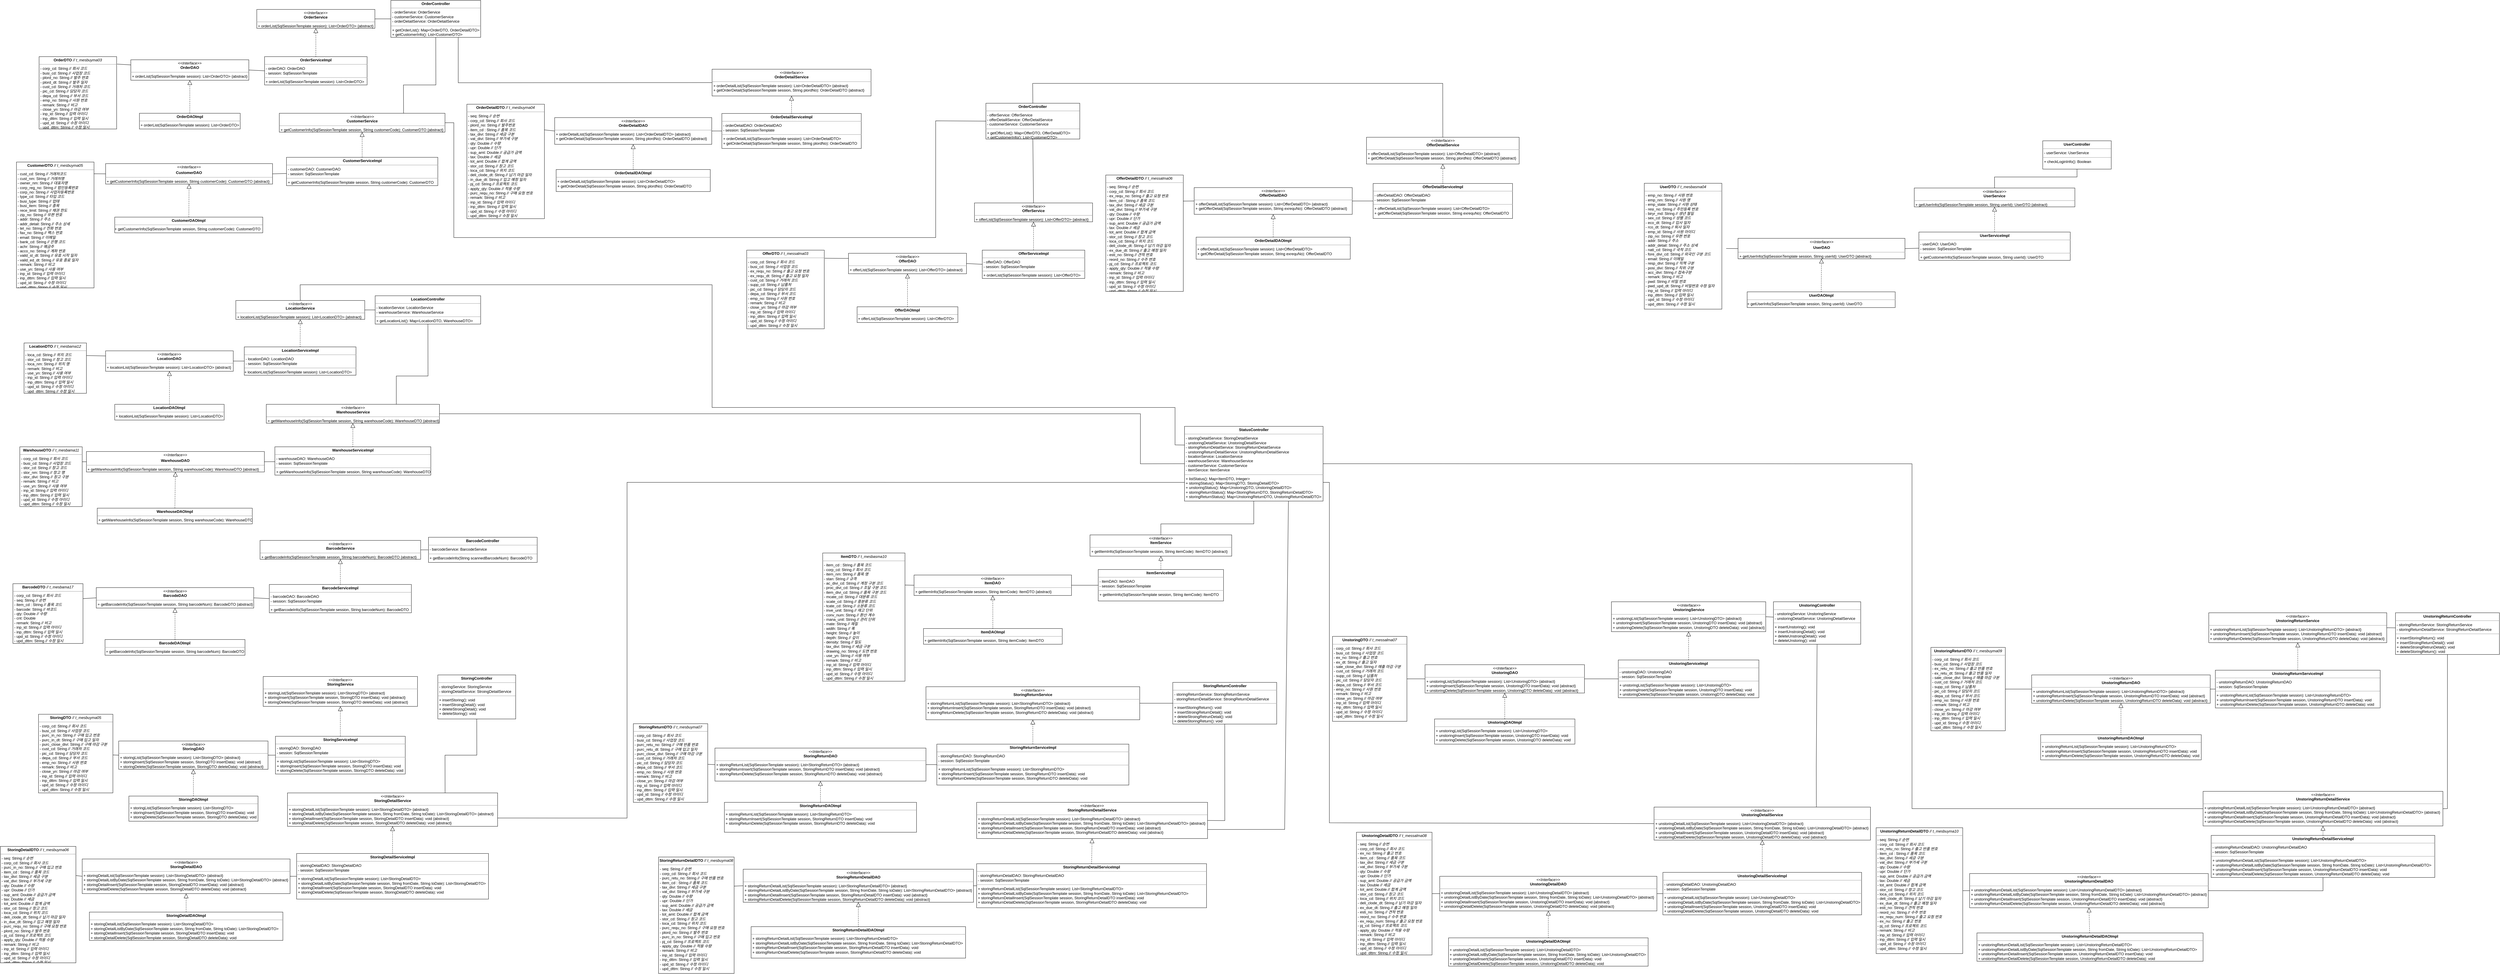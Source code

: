 <mxfile version="15.3.5" type="device"><diagram id="C5RBs43oDa-KdzZeNtuy" name="Page-1"><mxGraphModel dx="2370" dy="1370" grid="1" gridSize="10" guides="1" tooltips="1" connect="1" arrows="1" fold="1" page="1" pageScale="1" pageWidth="4681" pageHeight="3300" math="0" shadow="0"><root><mxCell id="WIyWlLk6GJQsqaUBKTNV-0"/><mxCell id="WIyWlLk6GJQsqaUBKTNV-1" parent="WIyWlLk6GJQsqaUBKTNV-0"/><mxCell id="wVALFet8Htex5dE-YY83-24" value="&lt;p style=&quot;margin: 0px ; margin-top: 4px ; text-align: center&quot;&gt;&lt;b&gt;ItemServiceImpl&lt;/b&gt;&lt;/p&gt;&lt;hr size=&quot;1&quot;&gt;&lt;p style=&quot;margin: 0px ; margin-left: 4px&quot;&gt;- itemDAO: ItemDAO&lt;/p&gt;&lt;p style=&quot;margin: 0px ; margin-left: 4px&quot;&gt;- session: SqlSessionTemplate&lt;/p&gt;&lt;hr size=&quot;1&quot;&gt;&lt;p style=&quot;margin: 0px 0px 0px 4px&quot;&gt;+ getItemInfo(SqlSessionTemplate session, String itemCode): ItemDTO&lt;br&gt;&lt;/p&gt;" style="verticalAlign=top;align=left;overflow=fill;fontSize=12;fontFamily=Helvetica;html=1;" parent="WIyWlLk6GJQsqaUBKTNV-1" vertex="1"><mxGeometry x="3876.09" y="1945" width="397.82" height="100" as="geometry"/></mxCell><mxCell id="wVALFet8Htex5dE-YY83-26" value="&lt;p style=&quot;margin: 0px ; margin-top: 4px ; text-align: center&quot;&gt;&lt;i&gt;&amp;lt;&amp;lt;Interface&amp;gt;&amp;gt;&lt;/i&gt;&lt;br&gt;&lt;b&gt;ItemService&lt;/b&gt;&lt;/p&gt;&lt;hr size=&quot;1&quot;&gt;&lt;p style=&quot;margin: 0px ; margin-left: 4px&quot;&gt;+ getItemInfo(SqlSessionTemplate session, String itemCode): ItemDTO {abstract}&lt;br&gt;&lt;/p&gt;" style="verticalAlign=top;align=left;overflow=fill;fontSize=12;fontFamily=Helvetica;html=1;" parent="WIyWlLk6GJQsqaUBKTNV-1" vertex="1"><mxGeometry x="3850" y="1835" width="450" height="67.5" as="geometry"/></mxCell><mxCell id="wVALFet8Htex5dE-YY83-27" value="" style="endArrow=block;dashed=1;endFill=0;endSize=12;html=1;entryX=0.5;entryY=1;entryDx=0;entryDy=0;exitX=0.5;exitY=0;exitDx=0;exitDy=0;" parent="WIyWlLk6GJQsqaUBKTNV-1" source="wVALFet8Htex5dE-YY83-24" target="wVALFet8Htex5dE-YY83-26" edge="1"><mxGeometry width="160" relative="1" as="geometry"><mxPoint x="3776.72" y="2032.5" as="sourcePoint"/><mxPoint x="3794.84" y="1987.5" as="targetPoint"/></mxGeometry></mxCell><mxCell id="wVALFet8Htex5dE-YY83-33" value="&lt;p style=&quot;margin: 0px ; margin-top: 4px ; text-align: center&quot;&gt;&lt;b&gt;ItemDTO &lt;/b&gt;&lt;i&gt;// t_mesbasma10&lt;/i&gt;&lt;/p&gt;&lt;hr size=&quot;1&quot;&gt;&lt;p style=&quot;margin: 0px 0px 0px 4px&quot;&gt;- item_cd : String&lt;i&gt; // 품목 코드&lt;/i&gt;&lt;br&gt;&lt;/p&gt;&lt;p style=&quot;margin: 0px 0px 0px 4px&quot;&gt;- corp_cd: String&lt;i&gt; // 회사 코드&lt;/i&gt;&lt;/p&gt;&lt;p style=&quot;margin: 0px 0px 0px 4px&quot;&gt;- item_nm: String &lt;i&gt;// 품목 명&lt;/i&gt;&lt;/p&gt;&lt;p style=&quot;margin: 0px 0px 0px 4px&quot;&gt;- stan: String &lt;i&gt;// 규격&lt;/i&gt;&lt;/p&gt;&lt;p style=&quot;margin: 0px 0px 0px 4px&quot;&gt;- ac_divi_cd: String&lt;i&gt; // 계정 구분 코드&lt;/i&gt;&lt;/p&gt;&lt;p style=&quot;margin: 0px 0px 0px 4px&quot;&gt;- proc_divi_cd: String &lt;i&gt;// 조달 구분 코드&lt;/i&gt;&lt;/p&gt;&lt;p style=&quot;margin: 0px 0px 0px 4px&quot;&gt;- item_divi_cd: String &lt;i&gt;// 품목 구분 코드&lt;/i&gt;&lt;/p&gt;&lt;p style=&quot;margin: 0px 0px 0px 4px&quot;&gt;- mcate_cd: String&lt;i&gt; // 대분류 코드&lt;/i&gt;&lt;/p&gt;&lt;p style=&quot;margin: 0px 0px 0px 4px&quot;&gt;- scate_cd: String &lt;i&gt;// 중분류 코드&lt;/i&gt;&lt;/p&gt;&lt;p style=&quot;margin: 0px 0px 0px 4px&quot;&gt;- tcate_cd: String&lt;i&gt; // 소분류 코드&lt;/i&gt;&lt;/p&gt;&lt;p style=&quot;margin: 0px 0px 0px 4px&quot;&gt;- inve_unit: String &lt;i&gt;// 재고 단위&lt;/i&gt;&lt;/p&gt;&lt;p style=&quot;margin: 0px 0px 0px 4px&quot;&gt;- conv_num: String &lt;i&gt;// 환산 계수&lt;/i&gt;&lt;/p&gt;&lt;p style=&quot;margin: 0px 0px 0px 4px&quot;&gt;- mana_unit: String &lt;i&gt;// 관리 단위&lt;/i&gt;&lt;/p&gt;&lt;p style=&quot;margin: 0px 0px 0px 4px&quot;&gt;- mate: String&lt;i&gt; // 재질&lt;/i&gt;&lt;/p&gt;&lt;p style=&quot;margin: 0px 0px 0px 4px&quot;&gt;- width: String &lt;i&gt;// 폭&lt;/i&gt;&lt;/p&gt;&lt;p style=&quot;margin: 0px 0px 0px 4px&quot;&gt;- height: String &lt;i&gt;// 높이&lt;/i&gt;&lt;/p&gt;&lt;p style=&quot;margin: 0px 0px 0px 4px&quot;&gt;- depth: String &lt;i&gt;// 깊이&lt;/i&gt;&lt;/p&gt;&lt;p style=&quot;margin: 0px 0px 0px 4px&quot;&gt;- density: String &lt;i&gt;// 밀도&lt;/i&gt;&lt;/p&gt;&lt;p style=&quot;margin: 0px 0px 0px 4px&quot;&gt;- tax_divi: String &lt;i&gt;// 세금 구분&lt;/i&gt;&lt;/p&gt;&lt;p style=&quot;margin: 0px 0px 0px 4px&quot;&gt;- drawing_no: String&lt;i&gt; // 도면 번호&lt;/i&gt;&lt;/p&gt;&lt;p style=&quot;margin: 0px 0px 0px 4px&quot;&gt;- use_yn: String &lt;i&gt;// 사용 여부&lt;/i&gt;&lt;/p&gt;&lt;p style=&quot;margin: 0px 0px 0px 4px&quot;&gt;- remark: String&lt;i&gt; // 비고&lt;/i&gt;&lt;/p&gt;&lt;p style=&quot;margin: 0px 0px 0px 4px&quot;&gt;- inp_id: String &lt;i&gt;// 입력 아이디&lt;/i&gt;&lt;/p&gt;&lt;p style=&quot;margin: 0px 0px 0px 4px&quot;&gt;- inp_dttm: String &lt;i&gt;// 입력 일시&lt;/i&gt;&lt;/p&gt;&lt;p style=&quot;margin: 0px 0px 0px 4px&quot;&gt;- upd_id: String &lt;i&gt;// 수정 아이디&lt;/i&gt;&lt;/p&gt;&lt;p style=&quot;margin: 0px 0px 0px 4px&quot;&gt;- upd_dttm: String &lt;i&gt;// 수정 일시&lt;/i&gt;&lt;/p&gt;" style="verticalAlign=top;align=left;overflow=fill;fontSize=12;fontFamily=Helvetica;html=1;" parent="WIyWlLk6GJQsqaUBKTNV-1" vertex="1"><mxGeometry x="3001.24" y="1892.5" width="261.25" height="407.5" as="geometry"/></mxCell><mxCell id="VsCK7kFirwKLt7uXBdX9-0" value="&lt;p style=&quot;margin: 0px ; margin-top: 4px ; text-align: center&quot;&gt;&lt;b&gt;BarcodeDTO &lt;/b&gt;&lt;i&gt;// t_mesbama17&lt;/i&gt;&lt;/p&gt;&lt;hr size=&quot;1&quot;&gt;&lt;p style=&quot;margin: 0px ; margin-left: 4px&quot;&gt;- corp_cd: String&lt;i&gt; // 회사 코드&lt;/i&gt;&lt;/p&gt;&lt;p style=&quot;margin: 0px ; margin-left: 4px&quot;&gt;- seq: String&lt;i&gt; // 순번&lt;/i&gt;&lt;/p&gt;&lt;p style=&quot;margin: 0px ; margin-left: 4px&quot;&gt;- item_cd : String&lt;i&gt; // 품목 코드&lt;/i&gt;&lt;/p&gt;&lt;p style=&quot;margin: 0px ; margin-left: 4px&quot;&gt;- barcode: String&lt;i&gt; // 바코드&lt;/i&gt;&lt;/p&gt;&lt;p style=&quot;margin: 0px ; margin-left: 4px&quot;&gt;- qty: Double&lt;i&gt; // 수량&lt;/i&gt;&lt;/p&gt;&lt;p style=&quot;margin: 0px ; margin-left: 4px&quot;&gt;- cnt: Double&lt;/p&gt;&lt;p style=&quot;margin: 0px ; margin-left: 4px&quot;&gt;- remark: String&lt;i&gt; // 비고&lt;/i&gt;&lt;/p&gt;&lt;p style=&quot;margin: 0px ; margin-left: 4px&quot;&gt;- inp_id: String&lt;i&gt; // 입력 아이디&lt;/i&gt;&lt;/p&gt;&lt;p style=&quot;margin: 0px ; margin-left: 4px&quot;&gt;- inp_dttm: String&lt;i&gt; // 입력 일시&lt;/i&gt;&lt;/p&gt;&lt;p style=&quot;margin: 0px ; margin-left: 4px&quot;&gt;- upd_id: String&lt;i&gt;&amp;nbsp;// 수정 아이디&lt;/i&gt;&lt;/p&gt;&lt;p style=&quot;margin: 0px ; margin-left: 4px&quot;&gt;- upd_dttm: String&lt;i&gt; // 수정 일시&lt;/i&gt;&lt;/p&gt;" style="verticalAlign=top;align=left;overflow=fill;fontSize=12;fontFamily=Helvetica;html=1;" parent="WIyWlLk6GJQsqaUBKTNV-1" vertex="1"><mxGeometry x="430" y="1990" width="222.49" height="190" as="geometry"/></mxCell><mxCell id="VsCK7kFirwKLt7uXBdX9-3" value="&lt;p style=&quot;margin: 0px ; margin-top: 4px ; text-align: center&quot;&gt;&lt;b&gt;StoringDTO &lt;/b&gt;&lt;i&gt;// t_mesbuyma05&lt;/i&gt;&lt;/p&gt;&lt;hr size=&quot;1&quot;&gt;&lt;p style=&quot;margin: 0px 0px 0px 4px&quot;&gt;&lt;span&gt;- corp_cd: String&lt;/span&gt;&lt;i&gt; // 회사 코드&lt;/i&gt;&lt;br&gt;&lt;/p&gt;&lt;p style=&quot;margin: 0px 0px 0px 4px&quot;&gt;- busi_cd: String&lt;i&gt; // 사업장 코드&lt;/i&gt;&lt;/p&gt;&lt;p style=&quot;margin: 0px 0px 0px 4px&quot;&gt;- purc_in_no: String &lt;i&gt;// 구매 입고 번호&lt;/i&gt;&lt;/p&gt;&lt;p style=&quot;margin: 0px 0px 0px 4px&quot;&gt;- purc_in_dt: String&lt;i&gt; // 구매 입고 일자&lt;/i&gt;&lt;/p&gt;&lt;p style=&quot;margin: 0px 0px 0px 4px&quot;&gt;- purc_close_divi: String&lt;i&gt; // 구매 마감 구분&lt;/i&gt;&lt;/p&gt;&lt;p style=&quot;margin: 0px 0px 0px 4px&quot;&gt;- cust_cd: String&lt;i&gt; // 거래처 코드&lt;/i&gt;&lt;/p&gt;&lt;p style=&quot;margin: 0px 0px 0px 4px&quot;&gt;- pic_cd: String&lt;i&gt; // 담당자 코드&lt;/i&gt;&lt;/p&gt;&lt;p style=&quot;margin: 0px 0px 0px 4px&quot;&gt;- depa_cd: String&lt;i&gt; // 부서 코드&lt;/i&gt;&lt;/p&gt;&lt;p style=&quot;margin: 0px 0px 0px 4px&quot;&gt;- emp_no: String&lt;i&gt; // 사원 번호&lt;/i&gt;&lt;/p&gt;&lt;p style=&quot;margin: 0px 0px 0px 4px&quot;&gt;- remark: String&lt;i&gt; // 비고&lt;/i&gt;&lt;/p&gt;&lt;p style=&quot;margin: 0px 0px 0px 4px&quot;&gt;- close_yn: String &lt;i&gt;// 마감 여부&lt;/i&gt;&lt;/p&gt;&lt;p style=&quot;margin: 0px 0px 0px 4px&quot;&gt;- inp_id: String &lt;i&gt;// 입력 아이디&lt;/i&gt;&lt;/p&gt;&lt;p style=&quot;margin: 0px 0px 0px 4px&quot;&gt;- inp_dttm: String &lt;i&gt;// 입력 일시&lt;/i&gt;&lt;/p&gt;&lt;p style=&quot;margin: 0px 0px 0px 4px&quot;&gt;- upd_id: String &lt;i&gt;// 수정 아이디&lt;/i&gt;&lt;/p&gt;&lt;p style=&quot;margin: 0px 0px 0px 4px&quot;&gt;- upd_dttm: String &lt;i&gt;// 수정 일시&lt;/i&gt;&lt;/p&gt;" style="verticalAlign=top;align=left;overflow=fill;fontSize=12;fontFamily=Helvetica;html=1;" parent="WIyWlLk6GJQsqaUBKTNV-1" vertex="1"><mxGeometry x="511.24" y="2405" width="236.25" height="250" as="geometry"/></mxCell><mxCell id="VsCK7kFirwKLt7uXBdX9-4" value="&lt;p style=&quot;margin: 0px ; margin-top: 4px ; text-align: center&quot;&gt;&lt;b&gt;StoringDetailDTO &lt;/b&gt;&lt;i&gt;// t_mesbuyma06&lt;/i&gt;&lt;/p&gt;&lt;hr size=&quot;1&quot;&gt;&lt;p style=&quot;margin: 0px 0px 0px 4px&quot;&gt;- seq: String&lt;i&gt; // 순번&lt;/i&gt;&lt;/p&gt;&lt;p style=&quot;margin: 0px 0px 0px 4px&quot;&gt;&lt;span&gt;- corp_cd: String&lt;/span&gt;&lt;i&gt; // 회사 코드&lt;/i&gt;&lt;/p&gt;&lt;p style=&quot;margin: 0px 0px 0px 4px&quot;&gt;- purc_in_no: String &lt;i&gt;// 구매 입고 번호&lt;/i&gt;&lt;/p&gt;&lt;p style=&quot;margin: 0px 0px 0px 4px&quot;&gt;- item_cd : String&lt;i&gt;&amp;nbsp;// 품목 코드&lt;/i&gt;&lt;i&gt;&lt;br&gt;&lt;/i&gt;&lt;/p&gt;&lt;p style=&quot;margin: 0px 0px 0px 4px&quot;&gt;- tax_divi: String&amp;nbsp;&lt;i&gt;// 세금 구분&lt;/i&gt;&lt;i&gt;&lt;br&gt;&lt;/i&gt;&lt;/p&gt;&lt;p style=&quot;margin: 0px 0px 0px 4px&quot;&gt;- vat_divi: String &lt;i&gt;// 부가세 구분&lt;/i&gt;&lt;/p&gt;&lt;p style=&quot;margin: 0px 0px 0px 4px&quot;&gt;- qty: Double&lt;i&gt;&amp;nbsp;// 수량&lt;/i&gt;&lt;/p&gt;&lt;p style=&quot;margin: 0px 0px 0px 4px&quot;&gt;- upr: Double&lt;i&gt; // 단가&lt;/i&gt;&lt;/p&gt;&lt;p style=&quot;margin: 0px 0px 0px 4px&quot;&gt;- sup_amt: Double&lt;i&gt; // 공급가 금액&lt;/i&gt;&lt;/p&gt;&lt;p style=&quot;margin: 0px 0px 0px 4px&quot;&gt;- tax: Double&lt;i&gt; // 세금&lt;/i&gt;&lt;/p&gt;&lt;p style=&quot;margin: 0px 0px 0px 4px&quot;&gt;- tot_amt: Double&lt;i&gt; // 합계 금액&lt;/i&gt;&lt;/p&gt;&lt;p style=&quot;margin: 0px 0px 0px 4px&quot;&gt;- stor_cd: String&lt;i&gt; // 창고 코드&lt;/i&gt;&lt;/p&gt;&lt;p style=&quot;margin: 0px 0px 0px 4px&quot;&gt;- loca_cd: String&lt;i&gt; // 위치 코드&lt;/i&gt;&lt;/p&gt;&lt;p style=&quot;margin: 0px 0px 0px 4px&quot;&gt;- deli_clode_dt: String &lt;i&gt;// 납기 마감 일자&lt;/i&gt;&lt;/p&gt;&lt;p style=&quot;margin: 0px 0px 0px 4px&quot;&gt;- in_due_dt: String&lt;i&gt; // 입고 예정 일자&lt;/i&gt;&lt;/p&gt;&lt;p style=&quot;margin: 0px 0px 0px 4px&quot;&gt;- purc_requ_no: String&lt;i&gt; // 구매 요청 번호&lt;/i&gt;&lt;/p&gt;&lt;p style=&quot;margin: 0px 0px 0px 4px&quot;&gt;- plord_no: String&lt;i&gt; // 발주 번호&lt;/i&gt;&lt;/p&gt;&lt;p style=&quot;margin: 0px 0px 0px 4px&quot;&gt;- pj_cd: String &lt;i&gt;// 프로젝트 코드&lt;/i&gt;&lt;/p&gt;&lt;p style=&quot;margin: 0px 0px 0px 4px&quot;&gt;- apply_qty: Double&lt;span&gt;&lt;i&gt;&amp;nbsp;// 적용 수량&lt;/i&gt;&lt;/span&gt;&lt;/p&gt;&lt;p style=&quot;margin: 0px 0px 0px 4px&quot;&gt;- remark: String&lt;i&gt; // 비고&lt;/i&gt;&lt;/p&gt;&lt;p style=&quot;margin: 0px 0px 0px 4px&quot;&gt;- inp_id: String &lt;i&gt;// 입력 아이디&lt;/i&gt;&lt;/p&gt;&lt;p style=&quot;margin: 0px 0px 0px 4px&quot;&gt;- inp_dttm: String &lt;i&gt;// 입력 일시&lt;/i&gt;&lt;/p&gt;&lt;p style=&quot;margin: 0px 0px 0px 4px&quot;&gt;- upd_id: String &lt;i&gt;// 수정 아이디&lt;/i&gt;&lt;/p&gt;&lt;p style=&quot;margin: 0px 0px 0px 4px&quot;&gt;- upd_dttm: String &lt;i&gt;// 수정 일시&lt;/i&gt;&lt;/p&gt;" style="verticalAlign=top;align=left;overflow=fill;fontSize=12;fontFamily=Helvetica;html=1;" parent="WIyWlLk6GJQsqaUBKTNV-1" vertex="1"><mxGeometry x="390" y="2825" width="240" height="370" as="geometry"/></mxCell><mxCell id="VsCK7kFirwKLt7uXBdX9-5" value="&lt;p style=&quot;margin: 0px ; margin-top: 4px ; text-align: center&quot;&gt;&lt;b&gt;StoringController&lt;/b&gt;&lt;/p&gt;&lt;hr size=&quot;1&quot;&gt;&lt;p style=&quot;margin: 0px ; margin-left: 4px&quot;&gt;- storingService: StoringService&lt;/p&gt;&lt;p style=&quot;margin: 0px ; margin-left: 4px&quot;&gt;- storingDetailService: StroingDetailService&lt;/p&gt;&lt;hr size=&quot;1&quot;&gt;&lt;p style=&quot;margin: 0px ; margin-left: 4px&quot;&gt;+ insertStoring(): void&lt;/p&gt;&lt;p style=&quot;margin: 0px ; margin-left: 4px&quot;&gt;+ insertStroingDetail(): void&lt;/p&gt;&lt;p style=&quot;margin: 0px ; margin-left: 4px&quot;&gt;+ deleteStroingDetail(): void&lt;/p&gt;&lt;p style=&quot;margin: 0px ; margin-left: 4px&quot;&gt;+ deleteStoring(): void&lt;/p&gt;" style="verticalAlign=top;align=left;overflow=fill;fontSize=12;fontFamily=Helvetica;html=1;" parent="WIyWlLk6GJQsqaUBKTNV-1" vertex="1"><mxGeometry x="1779.18" y="2280" width="247.22" height="140" as="geometry"/></mxCell><mxCell id="VsCK7kFirwKLt7uXBdX9-6" value="&lt;p style=&quot;margin: 0px ; margin-top: 4px ; text-align: center&quot;&gt;&lt;b&gt;StoringDAOImpl&lt;/b&gt;&lt;/p&gt;&lt;hr size=&quot;1&quot;&gt;&lt;p style=&quot;margin: 0px 0px 0px 4px&quot;&gt;+ storingList(SqlSessionTemplate session): List&amp;lt;StoringDTO&amp;gt;&lt;/p&gt;&lt;p style=&quot;margin: 0px 0px 0px 4px&quot;&gt;+ storingInsert(SqlSessionTemplate session, StoringDTO insertData): void&lt;/p&gt;&lt;p style=&quot;margin: 0px 0px 0px 4px&quot;&gt;+ storingDelete(SqlSessionTemplate session,&amp;nbsp;StoringDTO deleteData): void&lt;/p&gt;" style="verticalAlign=top;align=left;overflow=fill;fontSize=12;fontFamily=Helvetica;html=1;" parent="WIyWlLk6GJQsqaUBKTNV-1" vertex="1"><mxGeometry x="798.24" y="2665" width="410.02" height="80" as="geometry"/></mxCell><mxCell id="VsCK7kFirwKLt7uXBdX9-7" value="&lt;p style=&quot;margin: 0px ; margin-top: 4px ; text-align: center&quot;&gt;&lt;i&gt;&amp;lt;&amp;lt;Interface&amp;gt;&amp;gt;&lt;/i&gt;&lt;br&gt;&lt;b&gt;StoringDAO&lt;/b&gt;&lt;/p&gt;&lt;hr size=&quot;1&quot;&gt;&lt;p style=&quot;margin: 0px 0px 0px 4px&quot;&gt;+ storingList(SqlSessionTemplate session): List&amp;lt;StoringDTO&amp;gt; {abstract}&lt;/p&gt;&lt;p style=&quot;margin: 0px 0px 0px 4px&quot;&gt;+ storingInsert(SqlSessionTemplate session, StoringDTO insertData): void {abstract}&lt;/p&gt;&lt;p style=&quot;margin: 0px 0px 0px 4px&quot;&gt;+ storingDelete(SqlSessionTemplate session,&amp;nbsp;&lt;span&gt;StoringDTO deleteData): void {abstract}&lt;/span&gt;&lt;/p&gt;&lt;p style=&quot;margin: 0px ; margin-left: 4px&quot;&gt;&lt;br&gt;&lt;/p&gt;" style="verticalAlign=top;align=left;overflow=fill;fontSize=12;fontFamily=Helvetica;html=1;" parent="WIyWlLk6GJQsqaUBKTNV-1" vertex="1"><mxGeometry x="765.91" y="2490" width="474.09" height="90" as="geometry"/></mxCell><mxCell id="VsCK7kFirwKLt7uXBdX9-11" value="" style="endArrow=block;dashed=1;endFill=0;endSize=12;html=1;entryX=0.5;entryY=1;entryDx=0;entryDy=0;" parent="WIyWlLk6GJQsqaUBKTNV-1" source="VsCK7kFirwKLt7uXBdX9-6" target="VsCK7kFirwKLt7uXBdX9-7" edge="1"><mxGeometry width="160" relative="1" as="geometry"><mxPoint x="1416.865" y="2655" as="sourcePoint"/><mxPoint x="1416.87" y="2585" as="targetPoint"/></mxGeometry></mxCell><mxCell id="VsCK7kFirwKLt7uXBdX9-12" value="&lt;p style=&quot;margin: 0px ; margin-top: 4px ; text-align: center&quot;&gt;&lt;b&gt;BarcodeController&lt;/b&gt;&lt;/p&gt;&lt;hr size=&quot;1&quot;&gt;&lt;p style=&quot;margin: 0px ; margin-left: 4px&quot;&gt;- barcodeService: BarcodeService&lt;/p&gt;&lt;hr size=&quot;1&quot;&gt;&lt;p style=&quot;margin: 0px ; margin-left: 4px&quot;&gt;+ getBarcodeInfo(String scannedBarcodeNum): BarcodeDTO&lt;/p&gt;" style="verticalAlign=top;align=left;overflow=fill;fontSize=12;fontFamily=Helvetica;html=1;" parent="WIyWlLk6GJQsqaUBKTNV-1" vertex="1"><mxGeometry x="1749.49" y="1842.5" width="345.18" height="80" as="geometry"/></mxCell><mxCell id="VsCK7kFirwKLt7uXBdX9-13" value="&lt;p style=&quot;margin: 0px ; margin-top: 4px ; text-align: center&quot;&gt;&lt;b&gt;BarcodeDAOImpl&lt;/b&gt;&lt;/p&gt;&lt;hr size=&quot;1&quot;&gt;&amp;nbsp;+ getBarcodeInfo(SqlSessionTemplate session, String barcodeNum): BarcodeDTO" style="verticalAlign=top;align=left;overflow=fill;fontSize=12;fontFamily=Helvetica;html=1;" parent="WIyWlLk6GJQsqaUBKTNV-1" vertex="1"><mxGeometry x="722.47" y="2167.5" width="444.39" height="50" as="geometry"/></mxCell><mxCell id="VsCK7kFirwKLt7uXBdX9-14" value="&lt;p style=&quot;margin: 0px ; margin-top: 4px ; text-align: center&quot;&gt;&lt;i&gt;&amp;lt;&amp;lt;Interface&amp;gt;&amp;gt;&lt;/i&gt;&lt;br&gt;&lt;b&gt;BarcodeDAO&lt;/b&gt;&lt;/p&gt;&lt;hr size=&quot;1&quot;&gt;&lt;p style=&quot;margin: 0px 0px 0px 4px&quot;&gt;+ getBarcodeInfo(SqlSessionTemplate session, String barcodeNum): BarcodeDTO {abstract}&lt;/p&gt;&lt;p style=&quot;margin: 0px ; margin-left: 4px&quot;&gt;&lt;br&gt;&lt;/p&gt;" style="verticalAlign=top;align=left;overflow=fill;fontSize=12;fontFamily=Helvetica;html=1;" parent="WIyWlLk6GJQsqaUBKTNV-1" vertex="1"><mxGeometry x="694.67" y="2002.5" width="500" height="65" as="geometry"/></mxCell><mxCell id="VsCK7kFirwKLt7uXBdX9-15" value="&lt;p style=&quot;margin: 0px ; margin-top: 4px ; text-align: center&quot;&gt;&lt;b&gt;BarcodeServiceImpl&lt;/b&gt;&lt;/p&gt;&lt;hr size=&quot;1&quot;&gt;&lt;p style=&quot;margin: 0px ; margin-left: 4px&quot;&gt;&lt;span&gt;- barcodeDAO: BarcodeDAO&lt;/span&gt;&lt;/p&gt;&lt;p style=&quot;margin: 0px ; margin-left: 4px&quot;&gt;&lt;span&gt;- session: SqlSessionTemplate&lt;/span&gt;&lt;br&gt;&lt;/p&gt;&lt;hr size=&quot;1&quot;&gt;&lt;p style=&quot;margin: 0px 0px 0px 4px&quot;&gt;+&amp;nbsp;getBarcodeInfo(SqlSessionTemplate session, String barcodeNum): BarcodeDTO&lt;br&gt;&lt;/p&gt;" style="verticalAlign=top;align=left;overflow=fill;fontSize=12;fontFamily=Helvetica;html=1;" parent="WIyWlLk6GJQsqaUBKTNV-1" vertex="1"><mxGeometry x="1244.12" y="1992.5" width="451.09" height="90" as="geometry"/></mxCell><mxCell id="VsCK7kFirwKLt7uXBdX9-16" value="&lt;p style=&quot;margin: 0px ; margin-top: 4px ; text-align: center&quot;&gt;&lt;i&gt;&amp;lt;&amp;lt;Interface&amp;gt;&amp;gt;&lt;/i&gt;&lt;br&gt;&lt;b&gt;BarcodeService&lt;/b&gt;&lt;/p&gt;&lt;hr size=&quot;1&quot;&gt;&lt;p style=&quot;margin: 0px ; margin-left: 4px&quot;&gt;+&amp;nbsp;&lt;span&gt;getBarcodeInfo(SqlSessionTemplate session, String barcodeNum): BarcodeDTO {abstract}&lt;/span&gt;&lt;/p&gt;" style="verticalAlign=top;align=left;overflow=fill;fontSize=12;fontFamily=Helvetica;html=1;" parent="WIyWlLk6GJQsqaUBKTNV-1" vertex="1"><mxGeometry x="1214.67" y="1852.5" width="510" height="60" as="geometry"/></mxCell><mxCell id="VsCK7kFirwKLt7uXBdX9-17" value="" style="endArrow=block;dashed=1;endFill=0;endSize=12;html=1;entryX=0.5;entryY=1;entryDx=0;entryDy=0;exitX=0.5;exitY=0;exitDx=0;exitDy=0;" parent="WIyWlLk6GJQsqaUBKTNV-1" source="VsCK7kFirwKLt7uXBdX9-15" target="VsCK7kFirwKLt7uXBdX9-16" edge="1"><mxGeometry width="160" relative="1" as="geometry"><mxPoint x="1155.3" y="2087.5" as="sourcePoint"/><mxPoint x="1173.42" y="2042.5" as="targetPoint"/></mxGeometry></mxCell><mxCell id="VsCK7kFirwKLt7uXBdX9-18" value="" style="endArrow=block;dashed=1;endFill=0;endSize=12;html=1;entryX=0.5;entryY=1;entryDx=0;entryDy=0;" parent="WIyWlLk6GJQsqaUBKTNV-1" source="VsCK7kFirwKLt7uXBdX9-13" target="VsCK7kFirwKLt7uXBdX9-14" edge="1"><mxGeometry width="160" relative="1" as="geometry"><mxPoint x="1337.795" y="2157.5" as="sourcePoint"/><mxPoint x="1337.8" y="2087.5" as="targetPoint"/></mxGeometry></mxCell><mxCell id="VsCK7kFirwKLt7uXBdX9-19" value="&lt;p style=&quot;margin: 0px ; margin-top: 4px ; text-align: center&quot;&gt;&lt;b&gt;StoringServiceImpl&lt;/b&gt;&lt;/p&gt;&lt;hr size=&quot;1&quot;&gt;&lt;p style=&quot;margin: 0px ; margin-left: 4px&quot;&gt;&lt;span&gt;- storingDAO: StoringDAO&lt;/span&gt;&lt;br&gt;&lt;/p&gt;&lt;p style=&quot;margin: 0px ; margin-left: 4px&quot;&gt;- session: SqlSessionTemplate&lt;/p&gt;&lt;hr size=&quot;1&quot;&gt;&lt;p style=&quot;margin: 0px 0px 0px 4px&quot;&gt;+ storingList(SqlSessionTemplate session): List&amp;lt;StoringDTO&amp;gt;&lt;/p&gt;&lt;p style=&quot;margin: 0px 0px 0px 4px&quot;&gt;+ storingInsert(SqlSessionTemplate session, StoringDTO insertData): void&lt;/p&gt;&lt;p style=&quot;margin: 0px 0px 0px 4px&quot;&gt;+ storingDelete(SqlSessionTemplate session, StoringDTO deleteData): void&lt;/p&gt;" style="verticalAlign=top;align=left;overflow=fill;fontSize=12;fontFamily=Helvetica;html=1;" parent="WIyWlLk6GJQsqaUBKTNV-1" vertex="1"><mxGeometry x="1263.57" y="2475" width="412.19" height="120" as="geometry"/></mxCell><mxCell id="VsCK7kFirwKLt7uXBdX9-20" value="&lt;p style=&quot;margin: 0px ; margin-top: 4px ; text-align: center&quot;&gt;&lt;i&gt;&amp;lt;&amp;lt;Interface&amp;gt;&amp;gt;&lt;/i&gt;&lt;br&gt;&lt;b&gt;StoringService&lt;/b&gt;&lt;/p&gt;&lt;hr size=&quot;1&quot;&gt;&lt;p style=&quot;margin: 0px ; margin-left: 4px&quot;&gt;+ storingList(SqlSessionTemplate session): List&amp;lt;StoringDTO&amp;gt; {abstract}&lt;/p&gt;&lt;p style=&quot;margin: 0px ; margin-left: 4px&quot;&gt;+ storingInsert(SqlSessionTemplate session, StoringDTO insertData): void {abstract}&lt;/p&gt;&lt;p style=&quot;margin: 0px ; margin-left: 4px&quot;&gt;+ storingDelete(SqlSessionTemplate session, StoringDTO deleteData): void {abstract}&lt;/p&gt;" style="verticalAlign=top;align=left;overflow=fill;fontSize=12;fontFamily=Helvetica;html=1;" parent="WIyWlLk6GJQsqaUBKTNV-1" vertex="1"><mxGeometry x="1224.66" y="2285" width="490" height="95" as="geometry"/></mxCell><mxCell id="VsCK7kFirwKLt7uXBdX9-21" value="" style="endArrow=block;dashed=1;endFill=0;endSize=12;html=1;entryX=0.5;entryY=1;entryDx=0;entryDy=0;exitX=0.5;exitY=0;exitDx=0;exitDy=0;" parent="WIyWlLk6GJQsqaUBKTNV-1" source="VsCK7kFirwKLt7uXBdX9-19" target="VsCK7kFirwKLt7uXBdX9-20" edge="1"><mxGeometry width="160" relative="1" as="geometry"><mxPoint x="1165.29" y="2520" as="sourcePoint"/><mxPoint x="1183.41" y="2475" as="targetPoint"/></mxGeometry></mxCell><mxCell id="VsCK7kFirwKLt7uXBdX9-53" value="" style="endArrow=none;html=1;entryX=0;entryY=0.5;entryDx=0;entryDy=0;exitX=1;exitY=0.25;exitDx=0;exitDy=0;" parent="WIyWlLk6GJQsqaUBKTNV-1" source="VsCK7kFirwKLt7uXBdX9-0" target="VsCK7kFirwKLt7uXBdX9-14" edge="1"><mxGeometry width="50" height="50" relative="1" as="geometry"><mxPoint x="674.67" y="1982.5" as="sourcePoint"/><mxPoint x="994.67" y="2152.5" as="targetPoint"/></mxGeometry></mxCell><mxCell id="VsCK7kFirwKLt7uXBdX9-54" value="" style="endArrow=none;html=1;entryX=0;entryY=0.5;entryDx=0;entryDy=0;exitX=1;exitY=0.5;exitDx=0;exitDy=0;" parent="WIyWlLk6GJQsqaUBKTNV-1" source="VsCK7kFirwKLt7uXBdX9-14" target="VsCK7kFirwKLt7uXBdX9-15" edge="1"><mxGeometry width="50" height="50" relative="1" as="geometry"><mxPoint x="1294.67" y="2202.5" as="sourcePoint"/><mxPoint x="1344.67" y="2152.5" as="targetPoint"/></mxGeometry></mxCell><mxCell id="VsCK7kFirwKLt7uXBdX9-55" value="" style="endArrow=none;html=1;entryX=0;entryY=0.5;entryDx=0;entryDy=0;exitX=1;exitY=0.5;exitDx=0;exitDy=0;" parent="WIyWlLk6GJQsqaUBKTNV-1" source="VsCK7kFirwKLt7uXBdX9-16" target="VsCK7kFirwKLt7uXBdX9-12" edge="1"><mxGeometry width="50" height="50" relative="1" as="geometry"><mxPoint x="1514.67" y="2202.5" as="sourcePoint"/><mxPoint x="1564.67" y="2152.5" as="targetPoint"/></mxGeometry></mxCell><mxCell id="VsCK7kFirwKLt7uXBdX9-58" value="&lt;p style=&quot;margin: 0px ; margin-top: 4px ; text-align: center&quot;&gt;&lt;b&gt;StoringDetailDAOImpl&lt;/b&gt;&lt;/p&gt;&lt;hr size=&quot;1&quot;&gt;&lt;p style=&quot;margin: 0px 0px 0px 4px&quot;&gt;+ storingDetailList(SqlSessionTemplate session): List&amp;lt;StoringDetailDTO&amp;gt;&lt;/p&gt;&lt;p style=&quot;margin: 0px 0px 0px 4px&quot;&gt;+ storingDetailListByDate(SqlSessionTemplate session, String fromDate, String toDate): List&amp;lt;StoringDetailDTO&amp;gt;&lt;br&gt;&lt;/p&gt;&lt;p style=&quot;margin: 0px 0px 0px 4px&quot;&gt;+ storingDetailInsert(SqlSessionTemplate session, StoringDetailDTO insertData): void&lt;/p&gt;&lt;p style=&quot;margin: 0px 0px 0px 4px&quot;&gt;+ storingDetailDelete(SqlSessionTemplate session, StoringDetailDTO deleteData): void&lt;/p&gt;" style="verticalAlign=top;align=left;overflow=fill;fontSize=12;fontFamily=Helvetica;html=1;" parent="WIyWlLk6GJQsqaUBKTNV-1" vertex="1"><mxGeometry x="672.81" y="3033.75" width="614.38" height="90" as="geometry"/></mxCell><mxCell id="VsCK7kFirwKLt7uXBdX9-59" value="&lt;p style=&quot;margin: 0px ; margin-top: 4px ; text-align: center&quot;&gt;&lt;i&gt;&amp;lt;&amp;lt;Interface&amp;gt;&amp;gt;&lt;/i&gt;&lt;br&gt;&lt;b&gt;StoringDetailDAO&lt;/b&gt;&lt;/p&gt;&lt;hr size=&quot;1&quot;&gt;&lt;p style=&quot;margin: 0px 0px 0px 4px&quot;&gt;+ storingDetailList(SqlSessionTemplate session): List&amp;lt;StoringDetailDTO&amp;gt; {abstract}&lt;/p&gt;&lt;p style=&quot;margin: 0px 0px 0px 4px&quot;&gt;+ storingDetailListByDate(SqlSessionTemplate session, String fromDate, String toDate): List&amp;lt;StoringDetailDTO&amp;gt; {abstract}&lt;br&gt;&lt;/p&gt;&lt;p style=&quot;margin: 0px 0px 0px 4px&quot;&gt;+ storingDetailInsert(SqlSessionTemplate session, StoringDetailDTO insertData): void {abstract}&lt;/p&gt;&lt;p style=&quot;margin: 0px 0px 0px 4px&quot;&gt;+ storingDetailDelete(SqlSessionTemplate session, StoringDetailDTO deleteData): void {abstract}&lt;/p&gt;&lt;p style=&quot;margin: 0px ; margin-left: 4px&quot;&gt;&lt;br&gt;&lt;/p&gt;" style="verticalAlign=top;align=left;overflow=fill;fontSize=12;fontFamily=Helvetica;html=1;" parent="WIyWlLk6GJQsqaUBKTNV-1" vertex="1"><mxGeometry x="650" y="2865" width="660" height="110" as="geometry"/></mxCell><mxCell id="VsCK7kFirwKLt7uXBdX9-60" value="" style="endArrow=block;dashed=1;endFill=0;endSize=12;html=1;entryX=0.5;entryY=1;entryDx=0;entryDy=0;" parent="WIyWlLk6GJQsqaUBKTNV-1" source="VsCK7kFirwKLt7uXBdX9-58" target="VsCK7kFirwKLt7uXBdX9-59" edge="1"><mxGeometry width="160" relative="1" as="geometry"><mxPoint x="1411.865" y="3045" as="sourcePoint"/><mxPoint x="1411.87" y="2975" as="targetPoint"/></mxGeometry></mxCell><mxCell id="VsCK7kFirwKLt7uXBdX9-61" value="&lt;p style=&quot;margin: 0px ; margin-top: 4px ; text-align: center&quot;&gt;&lt;b&gt;StoringDetailServiceImpl&lt;/b&gt;&lt;/p&gt;&lt;hr size=&quot;1&quot;&gt;&lt;p style=&quot;margin: 0px ; margin-left: 4px&quot;&gt;&lt;span&gt;- storingDetailDAO: StoringDetailDAO&lt;/span&gt;&lt;br&gt;&lt;/p&gt;&lt;p style=&quot;margin: 0px ; margin-left: 4px&quot;&gt;- session: SqlSessionTemplate&lt;/p&gt;&lt;hr size=&quot;1&quot;&gt;&lt;p style=&quot;margin: 0px 0px 0px 4px&quot;&gt;+ storingDetailList(SqlSessionTemplate session): List&amp;lt;StoringDetailDTO&amp;gt;&lt;/p&gt;&lt;p style=&quot;margin: 0px 0px 0px 4px&quot;&gt;+ storingDetailListByDate(SqlSessionTemplate session, String fromDate, String toDate): List&amp;lt;StoringDetailDTO&amp;gt;&lt;br&gt;&lt;/p&gt;&lt;p style=&quot;margin: 0px 0px 0px 4px&quot;&gt;+ storingDetailInsert(SqlSessionTemplate session, StoringDetailDTO insertData): void&lt;/p&gt;&lt;p style=&quot;margin: 0px 0px 0px 4px&quot;&gt;+ storingDetailDelete(SqlSessionTemplate session, StoringDetailDTO deleteData): void&lt;/p&gt;" style="verticalAlign=top;align=left;overflow=fill;fontSize=12;fontFamily=Helvetica;html=1;" parent="WIyWlLk6GJQsqaUBKTNV-1" vertex="1"><mxGeometry x="1330.84" y="2847.5" width="609.16" height="145" as="geometry"/></mxCell><mxCell id="VsCK7kFirwKLt7uXBdX9-62" value="&lt;p style=&quot;margin: 0px ; margin-top: 4px ; text-align: center&quot;&gt;&lt;i&gt;&amp;lt;&amp;lt;Interface&amp;gt;&amp;gt;&lt;/i&gt;&lt;br&gt;&lt;b&gt;StoringDetailService&lt;/b&gt;&lt;/p&gt;&lt;hr size=&quot;1&quot;&gt;&lt;p style=&quot;margin: 0px 0px 0px 4px&quot;&gt;+ storingDetailList(SqlSessionTemplate session): List&amp;lt;StoringDetailDTO&amp;gt; {abstract}&lt;/p&gt;&lt;p style=&quot;margin: 0px 0px 0px 4px&quot;&gt;+ storingDetailListByDate(SqlSessionTemplate session, String fromDate, String toDate): List&amp;lt;StoringDetailDTO&amp;gt; {abstract}&lt;br&gt;&lt;/p&gt;&lt;p style=&quot;margin: 0px 0px 0px 4px&quot;&gt;+ storingDetailInsert(SqlSessionTemplate session, StoringDetailDTO insertData): void {abstract}&lt;/p&gt;&lt;p style=&quot;margin: 0px 0px 0px 4px&quot;&gt;+ storingDetailDelete(SqlSessionTemplate session, StoringDetailDTO deleteData): void {abstract}&lt;/p&gt;" style="verticalAlign=top;align=left;overflow=fill;fontSize=12;fontFamily=Helvetica;html=1;" parent="WIyWlLk6GJQsqaUBKTNV-1" vertex="1"><mxGeometry x="1301.81" y="2655" width="667.22" height="106.25" as="geometry"/></mxCell><mxCell id="VsCK7kFirwKLt7uXBdX9-63" value="" style="endArrow=block;dashed=1;endFill=0;endSize=12;html=1;entryX=0.5;entryY=1;entryDx=0;entryDy=0;exitX=0.5;exitY=0;exitDx=0;exitDy=0;" parent="WIyWlLk6GJQsqaUBKTNV-1" source="VsCK7kFirwKLt7uXBdX9-61" target="VsCK7kFirwKLt7uXBdX9-62" edge="1"><mxGeometry width="160" relative="1" as="geometry"><mxPoint x="1243.41" y="2900" as="sourcePoint"/><mxPoint x="1261.53" y="2855" as="targetPoint"/></mxGeometry></mxCell><mxCell id="VsCK7kFirwKLt7uXBdX9-66" value="&lt;p style=&quot;margin: 0px ; margin-top: 4px ; text-align: center&quot;&gt;&lt;b&gt;LocationDTO &lt;/b&gt;&lt;i&gt;// t_mesbama12&lt;/i&gt;&lt;/p&gt;&lt;hr size=&quot;1&quot;&gt;&lt;p style=&quot;margin: 0px 0px 0px 4px&quot;&gt;- loca_cd: String&lt;i&gt;&amp;nbsp;// 위치 코드&lt;/i&gt;&lt;br&gt;&lt;/p&gt;&lt;p style=&quot;margin: 0px 0px 0px 4px&quot;&gt;- stor_cd: String&lt;i&gt;&amp;nbsp;// 창고 코드&lt;/i&gt;&lt;/p&gt;&lt;p style=&quot;margin: 0px 0px 0px 4px&quot;&gt;- loca_nm: String&amp;nbsp;&lt;i&gt;// 위치 명&lt;/i&gt;&lt;/p&gt;&lt;p style=&quot;margin: 0px 0px 0px 4px&quot;&gt;- remark: String&lt;i&gt;&amp;nbsp;// 비고&lt;/i&gt;&lt;/p&gt;&lt;p style=&quot;margin: 0px 0px 0px 4px&quot;&gt;- use_yn: String&amp;nbsp;&lt;i&gt;// 사용 여부&lt;/i&gt;&lt;/p&gt;&lt;p style=&quot;margin: 0px 0px 0px 4px&quot;&gt;- inp_id: String&amp;nbsp;&lt;i&gt;// 입력 아이디&lt;/i&gt;&lt;/p&gt;&lt;p style=&quot;margin: 0px 0px 0px 4px&quot;&gt;- inp_dttm: String&amp;nbsp;&lt;i&gt;// 입력 일시&lt;/i&gt;&lt;/p&gt;&lt;p style=&quot;margin: 0px 0px 0px 4px&quot;&gt;- upd_id: String&amp;nbsp;&lt;i&gt;// 수정 아이디&lt;/i&gt;&lt;/p&gt;&lt;p style=&quot;margin: 0px 0px 0px 4px&quot;&gt;- upd_dttm: String&amp;nbsp;&lt;i&gt;// 수정 일시&lt;/i&gt;&lt;/p&gt;" style="verticalAlign=top;align=left;overflow=fill;fontSize=12;fontFamily=Helvetica;html=1;" parent="WIyWlLk6GJQsqaUBKTNV-1" vertex="1"><mxGeometry x="465.31" y="1225" width="198.12" height="160" as="geometry"/></mxCell><mxCell id="VsCK7kFirwKLt7uXBdX9-67" value="&lt;p style=&quot;margin: 0px ; margin-top: 4px ; text-align: center&quot;&gt;&lt;b&gt;WarehouseDTO &lt;/b&gt;&lt;i&gt;// t_mesbama11&lt;/i&gt;&lt;/p&gt;&lt;hr size=&quot;1&quot;&gt;&lt;p style=&quot;margin: 0px 0px 0px 4px&quot;&gt;- corp_cd: String&lt;i&gt; // 회사 코드&lt;/i&gt;&lt;/p&gt;&lt;p style=&quot;margin: 0px 0px 0px 4px&quot;&gt;- busi_cd: String&lt;i&gt;&amp;nbsp;// 사업장 코드&lt;/i&gt;&lt;br&gt;&lt;/p&gt;&lt;p style=&quot;margin: 0px 0px 0px 4px&quot;&gt;- stor_cd: String&lt;i&gt;&amp;nbsp;// 창고 코드&lt;/i&gt;&lt;/p&gt;&lt;p style=&quot;margin: 0px 0px 0px 4px&quot;&gt;- stor_nm: String&amp;nbsp;&lt;i&gt;// 창고 명&lt;/i&gt;&lt;/p&gt;&lt;p style=&quot;margin: 0px 0px 0px 4px&quot;&gt;- stor_divi: String&lt;i&gt; // 창고 구분&lt;/i&gt;&lt;/p&gt;&lt;p style=&quot;margin: 0px 0px 0px 4px&quot;&gt;- remark: String&lt;i&gt;&amp;nbsp;// 비고&lt;/i&gt;&lt;/p&gt;&lt;p style=&quot;margin: 0px 0px 0px 4px&quot;&gt;- use_yn: String&amp;nbsp;&lt;i&gt;// 사용 여부&lt;/i&gt;&lt;/p&gt;&lt;p style=&quot;margin: 0px 0px 0px 4px&quot;&gt;- inp_id: String&amp;nbsp;&lt;i&gt;// 입력 아이디&lt;/i&gt;&lt;/p&gt;&lt;p style=&quot;margin: 0px 0px 0px 4px&quot;&gt;- inp_dttm: String&amp;nbsp;&lt;i&gt;// 입력 일시&lt;/i&gt;&lt;/p&gt;&lt;p style=&quot;margin: 0px 0px 0px 4px&quot;&gt;- upd_id: String&amp;nbsp;&lt;i&gt;// 수정 아이디&lt;/i&gt;&lt;/p&gt;&lt;p style=&quot;margin: 0px 0px 0px 4px&quot;&gt;- upd_dttm: String&amp;nbsp;&lt;i&gt;// 수정 일시&lt;/i&gt;&lt;/p&gt;" style="verticalAlign=top;align=left;overflow=fill;fontSize=12;fontFamily=Helvetica;html=1;" parent="WIyWlLk6GJQsqaUBKTNV-1" vertex="1"><mxGeometry x="451.88" y="1555" width="198.12" height="190" as="geometry"/></mxCell><mxCell id="VsCK7kFirwKLt7uXBdX9-68" value="&lt;p style=&quot;margin: 0px ; margin-top: 4px ; text-align: center&quot;&gt;&lt;b&gt;LocationDAOImpl&lt;/b&gt;&lt;/p&gt;&lt;hr size=&quot;1&quot;&gt;&amp;nbsp;+ locationList(SqlSessionTemplate session): List&amp;lt;LocationDTO&amp;gt;" style="verticalAlign=top;align=left;overflow=fill;fontSize=12;fontFamily=Helvetica;html=1;" parent="WIyWlLk6GJQsqaUBKTNV-1" vertex="1"><mxGeometry x="753.34" y="1420" width="347.35" height="50" as="geometry"/></mxCell><mxCell id="VsCK7kFirwKLt7uXBdX9-69" value="&lt;p style=&quot;margin: 0px ; margin-top: 4px ; text-align: center&quot;&gt;&lt;i&gt;&amp;lt;&amp;lt;Interface&amp;gt;&amp;gt;&lt;/i&gt;&lt;br&gt;&lt;b&gt;LocationDAO&lt;/b&gt;&lt;/p&gt;&lt;hr size=&quot;1&quot;&gt;&lt;p style=&quot;margin: 0px 0px 0px 4px&quot;&gt;+ locationList(SqlSessionTemplate session): List&amp;lt;LocationDTO&amp;gt; {abstract}&lt;br&gt;&lt;/p&gt;" style="verticalAlign=top;align=left;overflow=fill;fontSize=12;fontFamily=Helvetica;html=1;" parent="WIyWlLk6GJQsqaUBKTNV-1" vertex="1"><mxGeometry x="724.36" y="1250" width="405.31" height="65" as="geometry"/></mxCell><mxCell id="VsCK7kFirwKLt7uXBdX9-70" value="&lt;p style=&quot;margin: 0px ; margin-top: 4px ; text-align: center&quot;&gt;&lt;b&gt;LocationServiceImpl&lt;/b&gt;&lt;/p&gt;&lt;hr size=&quot;1&quot;&gt;&lt;p style=&quot;margin: 0px ; margin-left: 4px&quot;&gt;&lt;span&gt;- locationDAO: LocationDAO&lt;/span&gt;&lt;/p&gt;&lt;p style=&quot;margin: 0px ; margin-left: 4px&quot;&gt;&lt;span&gt;- session: SqlSessionTemplate&lt;/span&gt;&lt;br&gt;&lt;/p&gt;&lt;hr size=&quot;1&quot;&gt;+ locationList(SqlSessionTemplate session): List&amp;lt;LocationDTO&amp;gt;&lt;p style=&quot;margin: 0px 0px 0px 4px&quot;&gt;&lt;/p&gt;" style="verticalAlign=top;align=left;overflow=fill;fontSize=12;fontFamily=Helvetica;html=1;" parent="WIyWlLk6GJQsqaUBKTNV-1" vertex="1"><mxGeometry x="1164.66" y="1237.5" width="354.67" height="90" as="geometry"/></mxCell><mxCell id="VsCK7kFirwKLt7uXBdX9-71" value="&lt;p style=&quot;margin: 0px ; margin-top: 4px ; text-align: center&quot;&gt;&lt;i&gt;&amp;lt;&amp;lt;Interface&amp;gt;&amp;gt;&lt;/i&gt;&lt;br&gt;&lt;b&gt;LocationService&lt;/b&gt;&lt;/p&gt;&lt;hr size=&quot;1&quot;&gt;&lt;p style=&quot;margin: 0px ; margin-left: 4px&quot;&gt;+ locationList(SqlSessionTemplate session): List&amp;lt;LocationDTO&amp;gt; {abstract}&lt;br&gt;&lt;/p&gt;" style="verticalAlign=top;align=left;overflow=fill;fontSize=12;fontFamily=Helvetica;html=1;" parent="WIyWlLk6GJQsqaUBKTNV-1" vertex="1"><mxGeometry x="1137.77" y="1090" width="409.39" height="60" as="geometry"/></mxCell><mxCell id="VsCK7kFirwKLt7uXBdX9-72" value="" style="endArrow=block;dashed=1;endFill=0;endSize=12;html=1;entryX=0.5;entryY=1;entryDx=0;entryDy=0;exitX=0.5;exitY=0;exitDx=0;exitDy=0;" parent="WIyWlLk6GJQsqaUBKTNV-1" source="VsCK7kFirwKLt7uXBdX9-70" target="VsCK7kFirwKLt7uXBdX9-71" edge="1"><mxGeometry width="160" relative="1" as="geometry"><mxPoint x="1028.1" y="1325" as="sourcePoint"/><mxPoint x="1046.22" y="1280" as="targetPoint"/></mxGeometry></mxCell><mxCell id="VsCK7kFirwKLt7uXBdX9-73" value="" style="endArrow=block;dashed=1;endFill=0;endSize=12;html=1;entryX=0.5;entryY=1;entryDx=0;entryDy=0;" parent="WIyWlLk6GJQsqaUBKTNV-1" source="VsCK7kFirwKLt7uXBdX9-68" target="VsCK7kFirwKLt7uXBdX9-69" edge="1"><mxGeometry width="160" relative="1" as="geometry"><mxPoint x="1335.145" y="1405" as="sourcePoint"/><mxPoint x="1335.15" y="1335" as="targetPoint"/></mxGeometry></mxCell><mxCell id="VsCK7kFirwKLt7uXBdX9-74" value="&lt;p style=&quot;margin: 0px ; margin-top: 4px ; text-align: center&quot;&gt;&lt;b&gt;LocationController&lt;/b&gt;&lt;/p&gt;&lt;hr size=&quot;1&quot;&gt;&lt;p style=&quot;margin: 0px ; margin-left: 4px&quot;&gt;- locationService: LocationService&lt;/p&gt;&lt;p style=&quot;margin: 0px ; margin-left: 4px&quot;&gt;- warehouseService: WarehouseService&lt;/p&gt;&lt;hr size=&quot;1&quot;&gt;&lt;p style=&quot;margin: 0px ; margin-left: 4px&quot;&gt;+ getLocationList(): Map&amp;lt;LocationDTO, WarehouseDTO&amp;gt;&lt;/p&gt;" style="verticalAlign=top;align=left;overflow=fill;fontSize=12;fontFamily=Helvetica;html=1;" parent="WIyWlLk6GJQsqaUBKTNV-1" vertex="1"><mxGeometry x="1580.2" y="1075" width="335.03" height="90" as="geometry"/></mxCell><mxCell id="VsCK7kFirwKLt7uXBdX9-77" value="&lt;p style=&quot;margin: 0px ; margin-top: 4px ; text-align: center&quot;&gt;&lt;b&gt;WarehouseDAOImpl&lt;/b&gt;&lt;/p&gt;&lt;hr size=&quot;1&quot;&gt;&amp;nbsp;+ getWarehouseInfo(SqlSessionTemplate session, String warehouseCode): WarehouseDTO" style="verticalAlign=top;align=left;overflow=fill;fontSize=12;fontFamily=Helvetica;html=1;" parent="WIyWlLk6GJQsqaUBKTNV-1" vertex="1"><mxGeometry x="697.77" y="1750" width="492.23" height="50" as="geometry"/></mxCell><mxCell id="VsCK7kFirwKLt7uXBdX9-78" value="&lt;p style=&quot;margin: 0px ; margin-top: 4px ; text-align: center&quot;&gt;&lt;i&gt;&amp;lt;&amp;lt;Interface&amp;gt;&amp;gt;&lt;/i&gt;&lt;/p&gt;&lt;p style=&quot;margin: 0px ; margin-top: 4px ; text-align: center&quot;&gt;&lt;b&gt;WarehouseDAO&lt;/b&gt;&lt;/p&gt;&lt;hr size=&quot;1&quot;&gt;&lt;p style=&quot;margin: 0px 0px 0px 4px&quot;&gt;+ getWarehouseInfo(SqlSessionTemplate session, String warehouseCode): WarehouseDTO {abstract}&lt;/p&gt;&lt;p style=&quot;margin: 0px ; margin-left: 4px&quot;&gt;&lt;br&gt;&lt;/p&gt;" style="verticalAlign=top;align=left;overflow=fill;fontSize=12;fontFamily=Helvetica;html=1;" parent="WIyWlLk6GJQsqaUBKTNV-1" vertex="1"><mxGeometry x="663.43" y="1570" width="565.03" height="65" as="geometry"/></mxCell><mxCell id="VsCK7kFirwKLt7uXBdX9-79" value="" style="endArrow=block;dashed=1;endFill=0;endSize=12;html=1;entryX=0.5;entryY=1;entryDx=0;entryDy=0;" parent="WIyWlLk6GJQsqaUBKTNV-1" source="VsCK7kFirwKLt7uXBdX9-77" target="VsCK7kFirwKLt7uXBdX9-78" edge="1"><mxGeometry width="160" relative="1" as="geometry"><mxPoint x="1338.095" y="1735" as="sourcePoint"/><mxPoint x="1338.1" y="1665" as="targetPoint"/></mxGeometry></mxCell><mxCell id="VsCK7kFirwKLt7uXBdX9-80" value="&lt;p style=&quot;margin: 0px ; margin-top: 4px ; text-align: center&quot;&gt;&lt;b&gt;WarehouseServiceImpl&lt;/b&gt;&lt;/p&gt;&lt;hr size=&quot;1&quot;&gt;&lt;p style=&quot;margin: 0px ; margin-left: 4px&quot;&gt;&lt;span&gt;- warehouseDAO: WarehouseDAO&lt;/span&gt;&lt;/p&gt;&lt;p style=&quot;margin: 0px ; margin-left: 4px&quot;&gt;&lt;span&gt;- session: SqlSessionTemplate&lt;/span&gt;&lt;br&gt;&lt;/p&gt;&lt;hr size=&quot;1&quot;&gt;&lt;p style=&quot;margin: 0px 0px 0px 4px&quot;&gt;+ getWarehouseInfo(SqlSessionTemplate session, String warehouseCode): WarehouseDTO&lt;br&gt;&lt;/p&gt;" style="verticalAlign=top;align=left;overflow=fill;fontSize=12;fontFamily=Helvetica;html=1;" parent="WIyWlLk6GJQsqaUBKTNV-1" vertex="1"><mxGeometry x="1261.76" y="1555" width="495.19" height="90" as="geometry"/></mxCell><mxCell id="VsCK7kFirwKLt7uXBdX9-81" value="&lt;p style=&quot;margin: 0px ; margin-top: 4px ; text-align: center&quot;&gt;&lt;i&gt;&amp;lt;&amp;lt;Interface&amp;gt;&amp;gt;&lt;/i&gt;&lt;br&gt;&lt;b&gt;WarehouseService&lt;/b&gt;&lt;/p&gt;&lt;hr size=&quot;1&quot;&gt;&lt;p style=&quot;margin: 0px 0px 0px 4px&quot;&gt;+ getWarehouseInfo(SqlSessionTemplate session, String warehouseCode): WarehouseDTO {abstract}&lt;/p&gt;&lt;p style=&quot;margin: 0px 0px 0px 4px&quot;&gt;&lt;br&gt;&lt;/p&gt;" style="verticalAlign=top;align=left;overflow=fill;fontSize=12;fontFamily=Helvetica;html=1;" parent="WIyWlLk6GJQsqaUBKTNV-1" vertex="1"><mxGeometry x="1234.52" y="1420" width="549.84" height="60" as="geometry"/></mxCell><mxCell id="VsCK7kFirwKLt7uXBdX9-82" value="" style="endArrow=block;dashed=1;endFill=0;endSize=12;html=1;entryX=0.5;entryY=1;entryDx=0;entryDy=0;exitX=0.5;exitY=0;exitDx=0;exitDy=0;" parent="WIyWlLk6GJQsqaUBKTNV-1" source="VsCK7kFirwKLt7uXBdX9-80" target="VsCK7kFirwKLt7uXBdX9-81" edge="1"><mxGeometry width="160" relative="1" as="geometry"><mxPoint x="1175.6" y="1655" as="sourcePoint"/><mxPoint x="1193.72" y="1610" as="targetPoint"/></mxGeometry></mxCell><mxCell id="VsCK7kFirwKLt7uXBdX9-85" value="" style="endArrow=none;html=1;entryX=0;entryY=0.5;entryDx=0;entryDy=0;exitX=1;exitY=0.25;exitDx=0;exitDy=0;" parent="WIyWlLk6GJQsqaUBKTNV-1" source="VsCK7kFirwKLt7uXBdX9-67" target="VsCK7kFirwKLt7uXBdX9-78" edge="1"><mxGeometry width="50" height="50" relative="1" as="geometry"><mxPoint x="637.361" y="1612.2" as="sourcePoint"/><mxPoint x="924.97" y="1410" as="targetPoint"/></mxGeometry></mxCell><mxCell id="VsCK7kFirwKLt7uXBdX9-86" value="" style="endArrow=none;html=1;entryX=0;entryY=0.25;entryDx=0;entryDy=0;exitX=1;exitY=0.25;exitDx=0;exitDy=0;" parent="WIyWlLk6GJQsqaUBKTNV-1" source="VsCK7kFirwKLt7uXBdX9-66" target="VsCK7kFirwKLt7uXBdX9-69" edge="1"><mxGeometry width="50" height="50" relative="1" as="geometry"><mxPoint x="711.447" y="1263.69" as="sourcePoint"/><mxPoint x="924.97" y="1410" as="targetPoint"/></mxGeometry></mxCell><mxCell id="VsCK7kFirwKLt7uXBdX9-87" value="" style="endArrow=none;html=1;entryX=0;entryY=0.5;entryDx=0;entryDy=0;exitX=1;exitY=0.5;exitDx=0;exitDy=0;" parent="WIyWlLk6GJQsqaUBKTNV-1" source="VsCK7kFirwKLt7uXBdX9-69" target="VsCK7kFirwKLt7uXBdX9-70" edge="1"><mxGeometry width="50" height="50" relative="1" as="geometry"><mxPoint x="1024.97" y="1460" as="sourcePoint"/><mxPoint x="1074.97" y="1410" as="targetPoint"/></mxGeometry></mxCell><mxCell id="VsCK7kFirwKLt7uXBdX9-88" value="" style="endArrow=none;html=1;exitX=0;exitY=0.5;exitDx=0;exitDy=0;entryX=1;entryY=0.5;entryDx=0;entryDy=0;" parent="WIyWlLk6GJQsqaUBKTNV-1" source="VsCK7kFirwKLt7uXBdX9-74" target="VsCK7kFirwKLt7uXBdX9-71" edge="1"><mxGeometry width="50" height="50" relative="1" as="geometry"><mxPoint x="1604.97" y="1290" as="sourcePoint"/><mxPoint x="1654.97" y="1240" as="targetPoint"/></mxGeometry></mxCell><mxCell id="VsCK7kFirwKLt7uXBdX9-89" value="" style="endArrow=none;html=1;exitX=1;exitY=0.5;exitDx=0;exitDy=0;" parent="WIyWlLk6GJQsqaUBKTNV-1" source="VsCK7kFirwKLt7uXBdX9-78" target="VsCK7kFirwKLt7uXBdX9-80" edge="1"><mxGeometry width="50" height="50" relative="1" as="geometry"><mxPoint x="654.231" y="1622.2" as="sourcePoint"/><mxPoint x="704.97" y="1622.5" as="targetPoint"/></mxGeometry></mxCell><mxCell id="VsCK7kFirwKLt7uXBdX9-90" value="" style="endArrow=none;html=1;entryX=0.5;entryY=1;entryDx=0;entryDy=0;rounded=0;" parent="WIyWlLk6GJQsqaUBKTNV-1" target="VsCK7kFirwKLt7uXBdX9-74" edge="1"><mxGeometry width="50" height="50" relative="1" as="geometry"><mxPoint x="1647.36" y="1420" as="sourcePoint"/><mxPoint x="1584.97" y="1370" as="targetPoint"/><Array as="points"><mxPoint x="1647.36" y="1330"/><mxPoint x="1748" y="1330"/></Array></mxGeometry></mxCell><mxCell id="VsCK7kFirwKLt7uXBdX9-94" value="" style="endArrow=none;html=1;fontSize=40;entryX=0;entryY=0.5;entryDx=0;entryDy=0;" parent="WIyWlLk6GJQsqaUBKTNV-1" source="VsCK7kFirwKLt7uXBdX9-3" target="VsCK7kFirwKLt7uXBdX9-7" edge="1"><mxGeometry width="50" height="50" relative="1" as="geometry"><mxPoint x="1260.0" y="2955" as="sourcePoint"/><mxPoint x="1310.0" y="2905" as="targetPoint"/></mxGeometry></mxCell><mxCell id="VsCK7kFirwKLt7uXBdX9-95" value="" style="endArrow=none;html=1;fontSize=40;entryX=0;entryY=0.5;entryDx=0;entryDy=0;exitX=1;exitY=0.5;exitDx=0;exitDy=0;" parent="WIyWlLk6GJQsqaUBKTNV-1" source="VsCK7kFirwKLt7uXBdX9-7" target="VsCK7kFirwKLt7uXBdX9-19" edge="1"><mxGeometry width="50" height="50" relative="1" as="geometry"><mxPoint x="1260.0" y="2955" as="sourcePoint"/><mxPoint x="1310.0" y="2905" as="targetPoint"/></mxGeometry></mxCell><mxCell id="VsCK7kFirwKLt7uXBdX9-96" value="" style="endArrow=none;html=1;fontSize=40;entryX=0;entryY=0.5;entryDx=0;entryDy=0;exitX=1;exitY=0.25;exitDx=0;exitDy=0;" parent="WIyWlLk6GJQsqaUBKTNV-1" source="VsCK7kFirwKLt7uXBdX9-4" target="VsCK7kFirwKLt7uXBdX9-59" edge="1"><mxGeometry width="50" height="50" relative="1" as="geometry"><mxPoint x="1260.0" y="2955" as="sourcePoint"/><mxPoint x="1310.0" y="2905" as="targetPoint"/></mxGeometry></mxCell><mxCell id="VsCK7kFirwKLt7uXBdX9-97" value="" style="endArrow=none;html=1;fontSize=40;entryX=0;entryY=0.5;entryDx=0;entryDy=0;exitX=1;exitY=0.5;exitDx=0;exitDy=0;" parent="WIyWlLk6GJQsqaUBKTNV-1" source="VsCK7kFirwKLt7uXBdX9-59" target="VsCK7kFirwKLt7uXBdX9-61" edge="1"><mxGeometry width="50" height="50" relative="1" as="geometry"><mxPoint x="1190.0" y="3115" as="sourcePoint"/><mxPoint x="1240.0" y="3065" as="targetPoint"/></mxGeometry></mxCell><mxCell id="VsCK7kFirwKLt7uXBdX9-98" value="" style="endArrow=none;html=1;fontSize=40;entryX=0.5;entryY=1;entryDx=0;entryDy=0;exitX=0.75;exitY=0;exitDx=0;exitDy=0;rounded=0;" parent="WIyWlLk6GJQsqaUBKTNV-1" source="VsCK7kFirwKLt7uXBdX9-62" target="VsCK7kFirwKLt7uXBdX9-5" edge="1"><mxGeometry width="50" height="50" relative="1" as="geometry"><mxPoint x="1902.0" y="2705" as="sourcePoint"/><mxPoint x="1570.0" y="2775" as="targetPoint"/><Array as="points"><mxPoint x="1802" y="2535"/><mxPoint x="1903" y="2535"/></Array></mxGeometry></mxCell><mxCell id="ZYxWRLq6CZ8wsj66J9r6-0" value="&lt;p style=&quot;margin: 0px ; margin-top: 4px ; text-align: center&quot;&gt;&lt;b&gt;StoringReturnDTO &lt;/b&gt;&lt;i&gt;// t_mesbuyma07&lt;/i&gt;&lt;/p&gt;&lt;hr size=&quot;1&quot;&gt;&lt;p style=&quot;margin: 0px 0px 0px 4px&quot;&gt;&lt;span&gt;- corp_cd: String&lt;/span&gt;&lt;i&gt; // 회사 코드&lt;/i&gt;&lt;br&gt;&lt;/p&gt;&lt;p style=&quot;margin: 0px 0px 0px 4px&quot;&gt;- busi_cd: String&lt;i&gt; // 사업장 코드&lt;/i&gt;&lt;/p&gt;&lt;p style=&quot;margin: 0px 0px 0px 4px&quot;&gt;- purc_retu_no: String &lt;i&gt;// 구매 반품 번호&lt;/i&gt;&lt;/p&gt;&lt;p style=&quot;margin: 0px 0px 0px 4px&quot;&gt;- purc_retu_dt: String&lt;i&gt; // 구매 입고 일자&lt;/i&gt;&lt;/p&gt;&lt;p style=&quot;margin: 0px 0px 0px 4px&quot;&gt;- purc_close_divi: String&lt;i&gt; // 구매 마감 구분&lt;/i&gt;&lt;/p&gt;&lt;p style=&quot;margin: 0px 0px 0px 4px&quot;&gt;- cust_cd: String&lt;i&gt; // 거래처 코드&lt;/i&gt;&lt;/p&gt;&lt;p style=&quot;margin: 0px 0px 0px 4px&quot;&gt;- pic_cd: String&lt;i&gt; // 담당자 코드&lt;/i&gt;&lt;/p&gt;&lt;p style=&quot;margin: 0px 0px 0px 4px&quot;&gt;- depa_cd: String&lt;i&gt; // 부서 코드&lt;/i&gt;&lt;/p&gt;&lt;p style=&quot;margin: 0px 0px 0px 4px&quot;&gt;- emp_no: String&lt;i&gt; // 사원 번호&lt;/i&gt;&lt;/p&gt;&lt;p style=&quot;margin: 0px 0px 0px 4px&quot;&gt;- remark: String&lt;i&gt; // 비고&lt;/i&gt;&lt;/p&gt;&lt;p style=&quot;margin: 0px 0px 0px 4px&quot;&gt;- close_yn: String &lt;i&gt;// 마감 여부&lt;/i&gt;&lt;/p&gt;&lt;p style=&quot;margin: 0px 0px 0px 4px&quot;&gt;- inp_id: String &lt;i&gt;// 입력 아이디&lt;/i&gt;&lt;/p&gt;&lt;p style=&quot;margin: 0px 0px 0px 4px&quot;&gt;- inp_dttm: String &lt;i&gt;// 입력 일시&lt;/i&gt;&lt;/p&gt;&lt;p style=&quot;margin: 0px 0px 0px 4px&quot;&gt;- upd_id: String &lt;i&gt;// 수정 아이디&lt;/i&gt;&lt;/p&gt;&lt;p style=&quot;margin: 0px 0px 0px 4px&quot;&gt;- upd_dttm: String &lt;i&gt;// 수정 일시&lt;/i&gt;&lt;/p&gt;" style="verticalAlign=top;align=left;overflow=fill;fontSize=12;fontFamily=Helvetica;html=1;" parent="WIyWlLk6GJQsqaUBKTNV-1" vertex="1"><mxGeometry x="2400" y="2435" width="236.25" height="250" as="geometry"/></mxCell><mxCell id="ZYxWRLq6CZ8wsj66J9r6-1" value="&lt;p style=&quot;margin: 0px ; margin-top: 4px ; text-align: center&quot;&gt;&lt;b&gt;StoringReturnDetailDTO &lt;/b&gt;&lt;i&gt;// t_mesbuyma08&lt;/i&gt;&lt;/p&gt;&lt;hr size=&quot;1&quot;&gt;&lt;p style=&quot;margin: 0px 0px 0px 4px&quot;&gt;- seq: String&lt;i&gt; // 순번&lt;/i&gt;&lt;/p&gt;&lt;p style=&quot;margin: 0px 0px 0px 4px&quot;&gt;&lt;span&gt;- corp_cd: String&lt;/span&gt;&lt;i&gt; // 회사 코드&lt;/i&gt;&lt;/p&gt;&lt;p style=&quot;margin: 0px 0px 0px 4px&quot;&gt;- purc_retu_no: String &lt;i&gt;// 구매 반품 번호&lt;/i&gt;&lt;/p&gt;&lt;p style=&quot;margin: 0px 0px 0px 4px&quot;&gt;- item_cd : String&lt;i&gt;&amp;nbsp;// 품목 코드&lt;/i&gt;&lt;i&gt;&lt;br&gt;&lt;/i&gt;&lt;/p&gt;&lt;p style=&quot;margin: 0px 0px 0px 4px&quot;&gt;- tax_divi: String&amp;nbsp;&lt;i&gt;// 세금 구분&lt;/i&gt;&lt;i&gt;&lt;br&gt;&lt;/i&gt;&lt;/p&gt;&lt;p style=&quot;margin: 0px 0px 0px 4px&quot;&gt;- vat_divi: String &lt;i&gt;// 부가세 구분&lt;/i&gt;&lt;/p&gt;&lt;p style=&quot;margin: 0px 0px 0px 4px&quot;&gt;- qty: Double&lt;i&gt;&amp;nbsp;// 수량&lt;/i&gt;&lt;/p&gt;&lt;p style=&quot;margin: 0px 0px 0px 4px&quot;&gt;- upr: Double&lt;i&gt; // 단가&lt;/i&gt;&lt;/p&gt;&lt;p style=&quot;margin: 0px 0px 0px 4px&quot;&gt;- sup_amt: Double&lt;i&gt; // 공급가 금액&lt;/i&gt;&lt;/p&gt;&lt;p style=&quot;margin: 0px 0px 0px 4px&quot;&gt;- tax: Double&lt;i&gt; // 세금&lt;/i&gt;&lt;/p&gt;&lt;p style=&quot;margin: 0px 0px 0px 4px&quot;&gt;- tot_amt: Double&lt;i&gt; // 합계 금액&lt;/i&gt;&lt;/p&gt;&lt;p style=&quot;margin: 0px 0px 0px 4px&quot;&gt;- stor_cd: String&lt;i&gt; // 창고 코드&lt;/i&gt;&lt;/p&gt;&lt;p style=&quot;margin: 0px 0px 0px 4px&quot;&gt;- loca_cd: String&lt;i&gt; // 위치 코드&lt;/i&gt;&lt;/p&gt;&lt;p style=&quot;margin: 0px 0px 0px 4px&quot;&gt;- purc_requ_no: String&lt;i&gt; // 구매 요청 번호&lt;/i&gt;&lt;/p&gt;&lt;p style=&quot;margin: 0px 0px 0px 4px&quot;&gt;- plord_no: String&lt;i&gt; // 발주 번호&lt;/i&gt;&lt;/p&gt;&lt;p style=&quot;margin: 0px 0px 0px 4px&quot;&gt;&lt;i&gt;- &lt;/i&gt;purc_in_no: String&lt;i&gt; // 구매 입고 번호&lt;/i&gt;&lt;/p&gt;&lt;p style=&quot;margin: 0px 0px 0px 4px&quot;&gt;- pj_cd: String &lt;i&gt;// 프로젝트 코드&lt;/i&gt;&lt;/p&gt;&lt;p style=&quot;margin: 0px 0px 0px 4px&quot;&gt;- apply_qty: Double&lt;span&gt;&lt;i&gt;&amp;nbsp;// 적용 수량&lt;/i&gt;&lt;/span&gt;&lt;/p&gt;&lt;p style=&quot;margin: 0px 0px 0px 4px&quot;&gt;- remark: String&lt;i&gt; // 비고&lt;/i&gt;&lt;/p&gt;&lt;p style=&quot;margin: 0px 0px 0px 4px&quot;&gt;- inp_id: String &lt;i&gt;// 입력 아이디&lt;/i&gt;&lt;/p&gt;&lt;p style=&quot;margin: 0px 0px 0px 4px&quot;&gt;- inp_dttm: String &lt;i&gt;// 입력 일시&lt;/i&gt;&lt;/p&gt;&lt;p style=&quot;margin: 0px 0px 0px 4px&quot;&gt;- upd_id: String &lt;i&gt;// 수정 아이디&lt;/i&gt;&lt;/p&gt;&lt;p style=&quot;margin: 0px 0px 0px 4px&quot;&gt;- upd_dttm: String &lt;i&gt;// 수정 일시&lt;/i&gt;&lt;/p&gt;" style="verticalAlign=top;align=left;overflow=fill;fontSize=12;fontFamily=Helvetica;html=1;" parent="WIyWlLk6GJQsqaUBKTNV-1" vertex="1"><mxGeometry x="2480" y="2858.75" width="240" height="370" as="geometry"/></mxCell><mxCell id="ZYxWRLq6CZ8wsj66J9r6-2" value="&lt;p style=&quot;margin: 0px ; margin-top: 4px ; text-align: center&quot;&gt;&lt;b&gt;StoringReturnController&lt;/b&gt;&lt;/p&gt;&lt;hr size=&quot;1&quot;&gt;&lt;p style=&quot;margin: 0px ; margin-left: 4px&quot;&gt;- storingReturnService: StoringReturnService&lt;br&gt;- storingReturnDetailService: StroingReturnDetailService&lt;/p&gt;&lt;hr size=&quot;1&quot;&gt;&lt;p style=&quot;margin: 0px ; margin-left: 4px&quot;&gt;+ insertStoringReturn(): void&lt;/p&gt;&lt;p style=&quot;margin: 0px ; margin-left: 4px&quot;&gt;+ insertStroingReturnDetail(): void&lt;/p&gt;&lt;p style=&quot;margin: 0px ; margin-left: 4px&quot;&gt;+ deleteStroingRetrunDetail(): void&lt;/p&gt;&lt;p style=&quot;margin: 0px ; margin-left: 4px&quot;&gt;+ deleteStoringReturn(): void&lt;/p&gt;" style="verticalAlign=top;align=left;overflow=fill;fontSize=12;fontFamily=Helvetica;html=1;" parent="WIyWlLk6GJQsqaUBKTNV-1" vertex="1"><mxGeometry x="4112.81" y="2303.75" width="330" height="132.5" as="geometry"/></mxCell><mxCell id="ZYxWRLq6CZ8wsj66J9r6-3" value="&lt;p style=&quot;margin: 0px ; margin-top: 4px ; text-align: center&quot;&gt;&lt;b&gt;StoringReturnDAOImpl&lt;/b&gt;&lt;/p&gt;&lt;hr size=&quot;1&quot;&gt;&lt;p style=&quot;margin: 0px 0px 0px 4px&quot;&gt;+ storingReturnList(SqlSessionTemplate session): List&amp;lt;StoringReturnDTO&amp;gt;&lt;/p&gt;&lt;p style=&quot;margin: 0px 0px 0px 4px&quot;&gt;+ storingReturnInsert(SqlSessionTemplate session, StoringReturnDTO insertData): void&lt;/p&gt;&lt;p style=&quot;margin: 0px 0px 0px 4px&quot;&gt;+ storingReturnDelete(SqlSessionTemplate session, StoringReturnDTO deleteData): void&lt;/p&gt;" style="verticalAlign=top;align=left;overflow=fill;fontSize=12;fontFamily=Helvetica;html=1;" parent="WIyWlLk6GJQsqaUBKTNV-1" vertex="1"><mxGeometry x="2689.11" y="2685" width="610" height="95" as="geometry"/></mxCell><mxCell id="ZYxWRLq6CZ8wsj66J9r6-4" value="&lt;p style=&quot;margin: 0px ; margin-top: 4px ; text-align: center&quot;&gt;&lt;i&gt;&amp;lt;&amp;lt;Interface&amp;gt;&amp;gt;&lt;/i&gt;&lt;br&gt;&lt;b&gt;StoringReturnDAO&lt;/b&gt;&lt;/p&gt;&lt;hr size=&quot;1&quot;&gt;&lt;p style=&quot;margin: 0px 0px 0px 4px&quot;&gt;+ storingReturnList(SqlSessionTemplate session): List&amp;lt;StoringReturnDTO&amp;gt; {abstract}&lt;/p&gt;&lt;p style=&quot;margin: 0px 0px 0px 4px&quot;&gt;+ storingReturnInsert(SqlSessionTemplate session, StoringReturnDTO insertData): void {abstract}&lt;/p&gt;&lt;p style=&quot;margin: 0px 0px 0px 4px&quot;&gt;+ storingReturnDelete(SqlSessionTemplate session, StoringReturnDTO deleteData): void {abstract}&lt;/p&gt;&lt;p style=&quot;margin: 0px ; margin-left: 4px&quot;&gt;&lt;br&gt;&lt;/p&gt;" style="verticalAlign=top;align=left;overflow=fill;fontSize=12;fontFamily=Helvetica;html=1;" parent="WIyWlLk6GJQsqaUBKTNV-1" vertex="1"><mxGeometry x="2659.11" y="2512.5" width="670" height="105" as="geometry"/></mxCell><mxCell id="ZYxWRLq6CZ8wsj66J9r6-5" value="" style="endArrow=block;dashed=1;endFill=0;endSize=12;html=1;entryX=0.5;entryY=1;entryDx=0;entryDy=0;" parent="WIyWlLk6GJQsqaUBKTNV-1" source="ZYxWRLq6CZ8wsj66J9r6-3" target="ZYxWRLq6CZ8wsj66J9r6-4" edge="1"><mxGeometry width="160" relative="1" as="geometry"><mxPoint x="3555.625" y="2685" as="sourcePoint"/><mxPoint x="3555.63" y="2615" as="targetPoint"/></mxGeometry></mxCell><mxCell id="ZYxWRLq6CZ8wsj66J9r6-6" value="&lt;p style=&quot;margin: 0px ; margin-top: 4px ; text-align: center&quot;&gt;&lt;b&gt;StoringReturnServiceImpl&lt;/b&gt;&lt;/p&gt;&lt;hr size=&quot;1&quot;&gt;&lt;p style=&quot;margin: 0px ; margin-left: 4px&quot;&gt;&lt;span&gt;- storingReturnDAO: StoringReturnDAO&lt;/span&gt;&lt;br&gt;&lt;/p&gt;&lt;p style=&quot;margin: 0px ; margin-left: 4px&quot;&gt;- session: SqlSessionTemplate&lt;/p&gt;&lt;hr size=&quot;1&quot;&gt;&lt;p style=&quot;margin: 0px 0px 0px 4px&quot;&gt;+ storingReturnList(SqlSessionTemplate session): List&amp;lt;StoringReturnDTO&amp;gt;&lt;/p&gt;&lt;p style=&quot;margin: 0px 0px 0px 4px&quot;&gt;+ storingReturnInsert(SqlSessionTemplate session, StoringReturnDTO insertData): void&lt;/p&gt;&lt;p style=&quot;margin: 0px 0px 0px 4px&quot;&gt;+ storingReturnDelete(SqlSessionTemplate session, StoringReturnDTO deleteData): void&lt;/p&gt;" style="verticalAlign=top;align=left;overflow=fill;fontSize=12;fontFamily=Helvetica;html=1;" parent="WIyWlLk6GJQsqaUBKTNV-1" vertex="1"><mxGeometry x="3363.63" y="2500" width="609.73" height="130" as="geometry"/></mxCell><mxCell id="ZYxWRLq6CZ8wsj66J9r6-7" value="&lt;p style=&quot;margin: 0px ; margin-top: 4px ; text-align: center&quot;&gt;&lt;i&gt;&amp;lt;&amp;lt;Interface&amp;gt;&amp;gt;&lt;/i&gt;&lt;br&gt;&lt;b&gt;StoringReturnService&lt;/b&gt;&lt;/p&gt;&lt;hr size=&quot;1&quot;&gt;&lt;p style=&quot;margin: 0px ; margin-left: 4px&quot;&gt;+ storingReturnList(SqlSessionTemplate session): List&amp;lt;StoringReturnDTO&amp;gt; {abstract}&lt;/p&gt;&lt;p style=&quot;margin: 0px ; margin-left: 4px&quot;&gt;+ storingReturnInsert(SqlSessionTemplate session, StoringReturnDTO insertData): void {abstract}&lt;/p&gt;&lt;p style=&quot;margin: 0px ; margin-left: 4px&quot;&gt;+ storingReturnDelete(SqlSessionTemplate session, StoringReturnDTO deleteData): void {abstract}&lt;/p&gt;" style="verticalAlign=top;align=left;overflow=fill;fontSize=12;fontFamily=Helvetica;html=1;" parent="WIyWlLk6GJQsqaUBKTNV-1" vertex="1"><mxGeometry x="3329.11" y="2317.5" width="678.76" height="105" as="geometry"/></mxCell><mxCell id="ZYxWRLq6CZ8wsj66J9r6-8" value="" style="endArrow=block;dashed=1;endFill=0;endSize=12;html=1;entryX=0.5;entryY=1;entryDx=0;entryDy=0;exitX=0.5;exitY=0;exitDx=0;exitDy=0;" parent="WIyWlLk6GJQsqaUBKTNV-1" source="ZYxWRLq6CZ8wsj66J9r6-6" target="ZYxWRLq6CZ8wsj66J9r6-7" edge="1"><mxGeometry width="160" relative="1" as="geometry"><mxPoint x="3304.05" y="2550" as="sourcePoint"/><mxPoint x="3322.17" y="2505" as="targetPoint"/></mxGeometry></mxCell><mxCell id="ZYxWRLq6CZ8wsj66J9r6-10" value="&lt;p style=&quot;margin: 0px ; margin-top: 4px ; text-align: center&quot;&gt;&lt;b&gt;StoringReturnDetailDAOImpl&lt;/b&gt;&lt;/p&gt;&lt;hr size=&quot;1&quot;&gt;&lt;p style=&quot;margin: 0px 0px 0px 4px&quot;&gt;+ storingReturnDetailList(SqlSessionTemplate session): List&amp;lt;StoringReturnDetailDTO&amp;gt;&lt;/p&gt;&lt;p style=&quot;margin: 0px 0px 0px 4px&quot;&gt;+ storingReturnDetailListByDate(SqlSessionTemplate session, String fromDate, String toDate): List&amp;lt;StoringReturnDetailDTO&amp;gt;&lt;br&gt;&lt;/p&gt;&lt;p style=&quot;margin: 0px 0px 0px 4px&quot;&gt;+ storingReturnDetailInsert(SqlSessionTemplate session, StoringReturnDetailDTO insertData): void&lt;/p&gt;&lt;p style=&quot;margin: 0px 0px 0px 4px&quot;&gt;+ storingReturnDetailDelete(SqlSessionTemplate session, StoringReturnDetailDTO deleteData): void&lt;/p&gt;" style="verticalAlign=top;align=left;overflow=fill;fontSize=12;fontFamily=Helvetica;html=1;" parent="WIyWlLk6GJQsqaUBKTNV-1" vertex="1"><mxGeometry x="2773.88" y="3080" width="680.99" height="100" as="geometry"/></mxCell><mxCell id="ZYxWRLq6CZ8wsj66J9r6-11" value="&lt;p style=&quot;margin: 0px ; margin-top: 4px ; text-align: center&quot;&gt;&lt;i&gt;&amp;lt;&amp;lt;Interface&amp;gt;&amp;gt;&lt;/i&gt;&lt;br&gt;&lt;b&gt;StoringReturnDetailDAO&lt;/b&gt;&lt;/p&gt;&lt;hr size=&quot;1&quot;&gt;&lt;p style=&quot;margin: 0px 0px 0px 4px&quot;&gt;+ storingReturnDetailList(SqlSessionTemplate session): List&amp;lt;StoringReturnDetailDTO&amp;gt; {abstract}&lt;/p&gt;&lt;p style=&quot;margin: 0px 0px 0px 4px&quot;&gt;+ storingReturnDetailListByDate(SqlSessionTemplate session, String fromDate, String toDate): List&amp;lt;StoringReturnDetailDTO&amp;gt; {abstract}&lt;br&gt;&lt;/p&gt;&lt;p style=&quot;margin: 0px 0px 0px 4px&quot;&gt;+ storingReturnDetailInsert(SqlSessionTemplate session, StoringReturnDetailDTO insertData): void {abstract}&lt;/p&gt;&lt;p style=&quot;margin: 0px 0px 0px 4px&quot;&gt;+ storingReturnDetailDelete(SqlSessionTemplate session, StoringReturnDetailDTO deleteData): void {abstract}&lt;/p&gt;&lt;p style=&quot;margin: 0px ; margin-left: 4px&quot;&gt;&lt;br&gt;&lt;/p&gt;" style="verticalAlign=top;align=left;overflow=fill;fontSize=12;fontFamily=Helvetica;html=1;" parent="WIyWlLk6GJQsqaUBKTNV-1" vertex="1"><mxGeometry x="2748.76" y="2897.5" width="731.24" height="105" as="geometry"/></mxCell><mxCell id="ZYxWRLq6CZ8wsj66J9r6-12" value="" style="endArrow=block;dashed=1;endFill=0;endSize=12;html=1;entryX=0.5;entryY=1;entryDx=0;entryDy=0;" parent="WIyWlLk6GJQsqaUBKTNV-1" source="ZYxWRLq6CZ8wsj66J9r6-10" target="ZYxWRLq6CZ8wsj66J9r6-11" edge="1"><mxGeometry width="160" relative="1" as="geometry"><mxPoint x="3550.625" y="3075" as="sourcePoint"/><mxPoint x="3550.63" y="3005" as="targetPoint"/></mxGeometry></mxCell><mxCell id="ZYxWRLq6CZ8wsj66J9r6-13" value="&lt;p style=&quot;margin: 0px ; margin-top: 4px ; text-align: center&quot;&gt;&lt;b&gt;StoringReturnDetailServiceImpl&lt;/b&gt;&lt;/p&gt;&lt;hr size=&quot;1&quot;&gt;&lt;p style=&quot;margin: 0px ; margin-left: 4px&quot;&gt;&lt;span&gt;- storingReturnDetailDAO: StoringReturnDetailDAO&lt;/span&gt;&lt;br&gt;&lt;/p&gt;&lt;p style=&quot;margin: 0px ; margin-left: 4px&quot;&gt;- session: SqlSessionTemplate&lt;/p&gt;&lt;hr size=&quot;1&quot;&gt;&lt;p style=&quot;margin: 0px 0px 0px 4px&quot;&gt;+ storingReturnDetailList(SqlSessionTemplate session): List&amp;lt;StoringReturnDetailDTO&amp;gt;&lt;/p&gt;&lt;p style=&quot;margin: 0px 0px 0px 4px&quot;&gt;+ storingReturnDetailListByDate(SqlSessionTemplate session, String fromDate, String toDate): List&amp;lt;StoringReturnDetailDTO&amp;gt;&lt;br&gt;&lt;/p&gt;&lt;p style=&quot;margin: 0px 0px 0px 4px&quot;&gt;+ storingReturnDetailInsert(SqlSessionTemplate session, StoringReturnDetailDTO insertData): void&lt;/p&gt;&lt;p style=&quot;margin: 0px 0px 0px 4px&quot;&gt;+ storingReturnDetailDelete(SqlSessionTemplate session, StoringReturnDetailDTO deleteData): void&lt;/p&gt;" style="verticalAlign=top;align=left;overflow=fill;fontSize=12;fontFamily=Helvetica;html=1;" parent="WIyWlLk6GJQsqaUBKTNV-1" vertex="1"><mxGeometry x="3490" y="2880" width="730" height="140" as="geometry"/></mxCell><mxCell id="ZYxWRLq6CZ8wsj66J9r6-14" value="&lt;p style=&quot;margin: 0px ; margin-top: 4px ; text-align: center&quot;&gt;&lt;i&gt;&amp;lt;&amp;lt;Interface&amp;gt;&amp;gt;&lt;/i&gt;&lt;br&gt;&lt;b&gt;StoringReturnDetailService&lt;/b&gt;&lt;/p&gt;&lt;hr size=&quot;1&quot;&gt;&lt;p style=&quot;margin: 0px 0px 0px 4px&quot;&gt;+ storingReturnDetailList(SqlSessionTemplate session): List&amp;lt;StoringReturnDetailDTO&amp;gt; {abstract}&lt;/p&gt;&lt;p style=&quot;margin: 0px 0px 0px 4px&quot;&gt;+ storingReturnDetailListByDate(SqlSessionTemplate session, String fromDate, String toDate): List&amp;lt;StoringReturnDetailDTO&amp;gt; {abstract}&lt;br&gt;&lt;/p&gt;&lt;p style=&quot;margin: 0px 0px 0px 4px&quot;&gt;+ storingReturnDetailInsert(SqlSessionTemplate session, StoringReturnDetailDTO insertData): void {abstract}&lt;/p&gt;&lt;p style=&quot;margin: 0px 0px 0px 4px&quot;&gt;+ storingReturnDetailDelete(SqlSessionTemplate session, StoringReturnDetailDTO deleteData): void {abstract}&lt;/p&gt;" style="verticalAlign=top;align=left;overflow=fill;fontSize=12;fontFamily=Helvetica;html=1;" parent="WIyWlLk6GJQsqaUBKTNV-1" vertex="1"><mxGeometry x="3490" y="2685" width="733.2" height="115" as="geometry"/></mxCell><mxCell id="ZYxWRLq6CZ8wsj66J9r6-15" value="" style="endArrow=block;dashed=1;endFill=0;endSize=12;html=1;entryX=0.5;entryY=1;entryDx=0;entryDy=0;exitX=0.5;exitY=0;exitDx=0;exitDy=0;" parent="WIyWlLk6GJQsqaUBKTNV-1" source="ZYxWRLq6CZ8wsj66J9r6-13" target="ZYxWRLq6CZ8wsj66J9r6-14" edge="1"><mxGeometry width="160" relative="1" as="geometry"><mxPoint x="3382.17" y="2930" as="sourcePoint"/><mxPoint x="3400.29" y="2885" as="targetPoint"/></mxGeometry></mxCell><mxCell id="ZYxWRLq6CZ8wsj66J9r6-16" value="" style="endArrow=none;html=1;fontSize=40;entryX=0;entryY=0.5;entryDx=0;entryDy=0;" parent="WIyWlLk6GJQsqaUBKTNV-1" source="ZYxWRLq6CZ8wsj66J9r6-0" target="ZYxWRLq6CZ8wsj66J9r6-4" edge="1"><mxGeometry width="50" height="50" relative="1" as="geometry"><mxPoint x="3398.76" y="2985" as="sourcePoint"/><mxPoint x="3448.76" y="2935" as="targetPoint"/></mxGeometry></mxCell><mxCell id="ZYxWRLq6CZ8wsj66J9r6-17" value="" style="endArrow=none;html=1;fontSize=40;entryX=0;entryY=0.5;entryDx=0;entryDy=0;exitX=1;exitY=0.5;exitDx=0;exitDy=0;" parent="WIyWlLk6GJQsqaUBKTNV-1" source="ZYxWRLq6CZ8wsj66J9r6-4" target="ZYxWRLq6CZ8wsj66J9r6-6" edge="1"><mxGeometry width="50" height="50" relative="1" as="geometry"><mxPoint x="3398.76" y="2985" as="sourcePoint"/><mxPoint x="3448.76" y="2935" as="targetPoint"/></mxGeometry></mxCell><mxCell id="ZYxWRLq6CZ8wsj66J9r6-18" value="" style="endArrow=none;html=1;fontSize=40;entryX=0;entryY=0.5;entryDx=0;entryDy=0;exitX=1;exitY=0.25;exitDx=0;exitDy=0;" parent="WIyWlLk6GJQsqaUBKTNV-1" source="ZYxWRLq6CZ8wsj66J9r6-1" target="ZYxWRLq6CZ8wsj66J9r6-11" edge="1"><mxGeometry width="50" height="50" relative="1" as="geometry"><mxPoint x="2833.62" y="2947.5" as="sourcePoint"/><mxPoint x="2858.76" y="2980" as="targetPoint"/></mxGeometry></mxCell><mxCell id="ZYxWRLq6CZ8wsj66J9r6-19" value="" style="endArrow=none;html=1;fontSize=40;entryX=0;entryY=0.5;entryDx=0;entryDy=0;exitX=1;exitY=0.5;exitDx=0;exitDy=0;" parent="WIyWlLk6GJQsqaUBKTNV-1" source="ZYxWRLq6CZ8wsj66J9r6-11" target="ZYxWRLq6CZ8wsj66J9r6-13" edge="1"><mxGeometry width="50" height="50" relative="1" as="geometry"><mxPoint x="3328.76" y="3145" as="sourcePoint"/><mxPoint x="3378.76" y="3095" as="targetPoint"/></mxGeometry></mxCell><mxCell id="ZYxWRLq6CZ8wsj66J9r6-20" value="" style="endArrow=none;html=1;fontSize=40;entryX=0.5;entryY=1;entryDx=0;entryDy=0;exitX=1;exitY=0.5;exitDx=0;exitDy=0;rounded=0;" parent="WIyWlLk6GJQsqaUBKTNV-1" source="ZYxWRLq6CZ8wsj66J9r6-14" target="ZYxWRLq6CZ8wsj66J9r6-2" edge="1"><mxGeometry width="50" height="50" relative="1" as="geometry"><mxPoint x="4040.76" y="2735" as="sourcePoint"/><mxPoint x="3708.76" y="2805" as="targetPoint"/><Array as="points"><mxPoint x="4278" y="2743"/></Array></mxGeometry></mxCell><mxCell id="ZYxWRLq6CZ8wsj66J9r6-21" value="" style="endArrow=none;html=1;fontSize=40;entryX=0;entryY=0.5;entryDx=0;entryDy=0;exitX=1;exitY=0.5;exitDx=0;exitDy=0;" parent="WIyWlLk6GJQsqaUBKTNV-1" source="ZYxWRLq6CZ8wsj66J9r6-7" target="ZYxWRLq6CZ8wsj66J9r6-2" edge="1"><mxGeometry width="50" height="50" relative="1" as="geometry"><mxPoint x="3863.12" y="2595" as="sourcePoint"/><mxPoint x="3913.12" y="2545" as="targetPoint"/></mxGeometry></mxCell><mxCell id="ZYxWRLq6CZ8wsj66J9r6-25" value="&lt;p style=&quot;margin: 0px ; margin-top: 4px ; text-align: center&quot;&gt;&lt;b&gt;UnstoringDTO &lt;/b&gt;&lt;i&gt;// t_messalma07&lt;/i&gt;&lt;/p&gt;&lt;hr size=&quot;1&quot;&gt;&lt;p style=&quot;margin: 0px 0px 0px 4px&quot;&gt;&lt;span&gt;- corp_cd: String&lt;/span&gt;&lt;i&gt; // 회사 코드&lt;/i&gt;&lt;br&gt;&lt;/p&gt;&lt;p style=&quot;margin: 0px 0px 0px 4px&quot;&gt;- busi_cd: String&lt;i&gt; // 사업장 코드&lt;/i&gt;&lt;/p&gt;&lt;p style=&quot;margin: 0px 0px 0px 4px&quot;&gt;- ex_no: String &lt;i&gt;// 출고 번호&lt;/i&gt;&lt;/p&gt;&lt;p style=&quot;margin: 0px 0px 0px 4px&quot;&gt;- ex_dt: String&lt;i&gt; // 출고 일자&lt;/i&gt;&lt;/p&gt;&lt;p style=&quot;margin: 0px 0px 0px 4px&quot;&gt;- sale_close_divi: String&lt;i&gt; // 매출 마감 구분&lt;/i&gt;&lt;/p&gt;&lt;p style=&quot;margin: 0px 0px 0px 4px&quot;&gt;- cust_cd: String&lt;i&gt; // 거래처 코드&lt;/i&gt;&lt;/p&gt;&lt;p style=&quot;margin: 0px 0px 0px 4px&quot;&gt;- supp_cd: String &lt;i&gt;// 납품처&lt;/i&gt;&lt;/p&gt;&lt;p style=&quot;margin: 0px 0px 0px 4px&quot;&gt;- pic_cd: String&lt;i&gt; // 담당자 코드&lt;/i&gt;&lt;/p&gt;&lt;p style=&quot;margin: 0px 0px 0px 4px&quot;&gt;- depa_cd: String&lt;i&gt; // 부서 코드&lt;/i&gt;&lt;/p&gt;&lt;p style=&quot;margin: 0px 0px 0px 4px&quot;&gt;- emp_no: String&lt;i&gt; // 사원 번호&lt;/i&gt;&lt;/p&gt;&lt;p style=&quot;margin: 0px 0px 0px 4px&quot;&gt;- remark: String&lt;i&gt; // 비고&lt;/i&gt;&lt;/p&gt;&lt;p style=&quot;margin: 0px 0px 0px 4px&quot;&gt;- close_yn: String &lt;i&gt;// 마감 여부&lt;/i&gt;&lt;/p&gt;&lt;p style=&quot;margin: 0px 0px 0px 4px&quot;&gt;- inp_id: String &lt;i&gt;// 입력 아이디&lt;/i&gt;&lt;/p&gt;&lt;p style=&quot;margin: 0px 0px 0px 4px&quot;&gt;- inp_dttm: String &lt;i&gt;// 입력 일시&lt;/i&gt;&lt;/p&gt;&lt;p style=&quot;margin: 0px 0px 0px 4px&quot;&gt;- upd_id: String &lt;i&gt;// 수정 아이디&lt;/i&gt;&lt;/p&gt;&lt;p style=&quot;margin: 0px 0px 0px 4px&quot;&gt;- upd_dttm: String &lt;i&gt;// 수정 일시&lt;/i&gt;&lt;/p&gt;" style="verticalAlign=top;align=left;overflow=fill;fontSize=12;fontFamily=Helvetica;html=1;" parent="WIyWlLk6GJQsqaUBKTNV-1" vertex="1"><mxGeometry x="4620" y="2157.5" width="236.25" height="270" as="geometry"/></mxCell><mxCell id="ZYxWRLq6CZ8wsj66J9r6-26" value="&lt;p style=&quot;margin: 0px ; margin-top: 4px ; text-align: center&quot;&gt;&lt;b&gt;UnstoringDetailDTO &lt;/b&gt;&lt;i&gt;// t_messalma08&lt;/i&gt;&lt;/p&gt;&lt;hr size=&quot;1&quot;&gt;&lt;p style=&quot;margin: 0px 0px 0px 4px&quot;&gt;- seq: String&lt;i&gt; // 순번&lt;/i&gt;&lt;/p&gt;&lt;p style=&quot;margin: 0px 0px 0px 4px&quot;&gt;&lt;span&gt;- corp_cd: String&lt;/span&gt;&lt;i&gt; // 회사 코드&lt;/i&gt;&lt;/p&gt;&lt;p style=&quot;margin: 0px 0px 0px 4px&quot;&gt;- ex_no: String &lt;i&gt;// 출고 번호&lt;/i&gt;&lt;/p&gt;&lt;p style=&quot;margin: 0px 0px 0px 4px&quot;&gt;- item_cd : String&lt;i&gt;&amp;nbsp;// 품목 코드&lt;/i&gt;&lt;i&gt;&lt;br&gt;&lt;/i&gt;&lt;/p&gt;&lt;p style=&quot;margin: 0px 0px 0px 4px&quot;&gt;- tax_divi: String&amp;nbsp;&lt;i&gt;// 세금 구분&lt;/i&gt;&lt;i&gt;&lt;br&gt;&lt;/i&gt;&lt;/p&gt;&lt;p style=&quot;margin: 0px 0px 0px 4px&quot;&gt;- vat_divi: String &lt;i&gt;// 부가세 구분&lt;/i&gt;&lt;/p&gt;&lt;p style=&quot;margin: 0px 0px 0px 4px&quot;&gt;- qty: Double&lt;i&gt;&amp;nbsp;// 수량&lt;/i&gt;&lt;/p&gt;&lt;p style=&quot;margin: 0px 0px 0px 4px&quot;&gt;- upr: Double&lt;i&gt; // 단가&lt;/i&gt;&lt;/p&gt;&lt;p style=&quot;margin: 0px 0px 0px 4px&quot;&gt;- sup_amt: Double&lt;i&gt; // 공급가 금액&lt;/i&gt;&lt;/p&gt;&lt;p style=&quot;margin: 0px 0px 0px 4px&quot;&gt;- tax: Double&lt;i&gt; // 세금&lt;/i&gt;&lt;/p&gt;&lt;p style=&quot;margin: 0px 0px 0px 4px&quot;&gt;- tot_amt: Double&lt;i&gt; // 합계 금액&lt;/i&gt;&lt;/p&gt;&lt;p style=&quot;margin: 0px 0px 0px 4px&quot;&gt;- stor_cd: String&lt;i&gt; // 창고 코드&lt;/i&gt;&lt;/p&gt;&lt;p style=&quot;margin: 0px 0px 0px 4px&quot;&gt;- loca_cd: String&lt;i&gt; // 위치 코드&lt;/i&gt;&lt;/p&gt;&lt;p style=&quot;margin: 0px 0px 0px 4px&quot;&gt;- deli_clode_dt: String &lt;i&gt;// 납기 마감 일자&lt;/i&gt;&lt;/p&gt;&lt;p style=&quot;margin: 0px 0px 0px 4px&quot;&gt;- ex_due_dt: String&lt;i&gt; // 출고 예정 일자&lt;/i&gt;&lt;/p&gt;&lt;p style=&quot;margin: 0px 0px 0px 4px&quot;&gt;- esti_no: String&lt;i&gt; // 견적 번호&lt;/i&gt;&lt;/p&gt;&lt;p style=&quot;margin: 0px 0px 0px 4px&quot;&gt;- reord_no: String&lt;i&gt; // 수주 번호&lt;/i&gt;&lt;/p&gt;&lt;p style=&quot;margin: 0px 0px 0px 4px&quot;&gt;&lt;i&gt;- &lt;/i&gt;ex_requ_num: String &lt;i&gt;// 출고 요청 번호&lt;/i&gt;&lt;/p&gt;&lt;p style=&quot;margin: 0px 0px 0px 4px&quot;&gt;- pj_cd: String &lt;i&gt;// 프로젝트 코드&lt;/i&gt;&lt;/p&gt;&lt;p style=&quot;margin: 0px 0px 0px 4px&quot;&gt;- apply_qty: Double&lt;span&gt;&lt;i&gt;&amp;nbsp;// 적용 수량&lt;/i&gt;&lt;/span&gt;&lt;/p&gt;&lt;p style=&quot;margin: 0px 0px 0px 4px&quot;&gt;- remark: String&lt;i&gt; // 비고&lt;/i&gt;&lt;/p&gt;&lt;p style=&quot;margin: 0px 0px 0px 4px&quot;&gt;- inp_id: String &lt;i&gt;// 입력 아이디&lt;/i&gt;&lt;/p&gt;&lt;p style=&quot;margin: 0px 0px 0px 4px&quot;&gt;- inp_dttm: String &lt;i&gt;// 입력 일시&lt;/i&gt;&lt;/p&gt;&lt;p style=&quot;margin: 0px 0px 0px 4px&quot;&gt;- upd_id: String &lt;i&gt;// 수정 아이디&lt;/i&gt;&lt;/p&gt;&lt;p style=&quot;margin: 0px 0px 0px 4px&quot;&gt;- upd_dttm: String &lt;i&gt;// 수정 일시&lt;/i&gt;&lt;/p&gt;" style="verticalAlign=top;align=left;overflow=fill;fontSize=12;fontFamily=Helvetica;html=1;" parent="WIyWlLk6GJQsqaUBKTNV-1" vertex="1"><mxGeometry x="4695.95" y="2780" width="240" height="390" as="geometry"/></mxCell><mxCell id="ZYxWRLq6CZ8wsj66J9r6-27" value="&lt;p style=&quot;margin: 0px ; margin-top: 4px ; text-align: center&quot;&gt;&lt;b&gt;UnstoringController&lt;/b&gt;&lt;/p&gt;&lt;hr size=&quot;1&quot;&gt;&lt;p style=&quot;margin: 0px ; margin-left: 4px&quot;&gt;- unstoringService: UnstoringService&lt;/p&gt;&lt;p style=&quot;margin: 0px ; margin-left: 4px&quot;&gt;- unstoringDetailService: UnstoringDetailService&lt;/p&gt;&lt;hr size=&quot;1&quot;&gt;&lt;p style=&quot;margin: 0px ; margin-left: 4px&quot;&gt;+ insertUnstoring(): void&lt;/p&gt;&lt;p style=&quot;margin: 0px ; margin-left: 4px&quot;&gt;+ insertUnstroingDetail(): void&lt;/p&gt;&lt;p style=&quot;margin: 0px ; margin-left: 4px&quot;&gt;+ deleteUnstroingDetail(): void&lt;/p&gt;&lt;p style=&quot;margin: 0px ; margin-left: 4px&quot;&gt;+ deleteUnstoring(): void&lt;/p&gt;" style="verticalAlign=top;align=left;overflow=fill;fontSize=12;fontFamily=Helvetica;html=1;" parent="WIyWlLk6GJQsqaUBKTNV-1" vertex="1"><mxGeometry x="6020" y="2047.5" width="277.22" height="135" as="geometry"/></mxCell><mxCell id="ZYxWRLq6CZ8wsj66J9r6-28" value="&lt;p style=&quot;margin: 0px ; margin-top: 4px ; text-align: center&quot;&gt;&lt;b&gt;UnstoringDAOImpl&lt;/b&gt;&lt;/p&gt;&lt;hr size=&quot;1&quot;&gt;&lt;p style=&quot;margin: 0px 0px 0px 4px&quot;&gt;+ unstoringList(SqlSessionTemplate session): List&amp;lt;UnstoringDTO&amp;gt;&lt;/p&gt;&lt;p style=&quot;margin: 0px 0px 0px 4px&quot;&gt;+ unstoringInsert(SqlSessionTemplate session, UnstoringDTO insertData): void&lt;/p&gt;&lt;p style=&quot;margin: 0px 0px 0px 4px&quot;&gt;+ unstoringDelete(SqlSessionTemplate session, UnstoringDTO deleteData): void&lt;/p&gt;" style="verticalAlign=top;align=left;overflow=fill;fontSize=12;fontFamily=Helvetica;html=1;" parent="WIyWlLk6GJQsqaUBKTNV-1" vertex="1"><mxGeometry x="4944.06" y="2420" width="445.62" height="80" as="geometry"/></mxCell><mxCell id="ZYxWRLq6CZ8wsj66J9r6-29" value="&lt;p style=&quot;margin: 0px ; margin-top: 4px ; text-align: center&quot;&gt;&lt;i&gt;&amp;lt;&amp;lt;Interface&amp;gt;&amp;gt;&lt;/i&gt;&lt;br&gt;&lt;b&gt;UnstoringDAO&lt;/b&gt;&lt;/p&gt;&lt;hr size=&quot;1&quot;&gt;&lt;p style=&quot;margin: 0px 0px 0px 4px&quot;&gt;+ unstoringList(SqlSessionTemplate session): List&amp;lt;UnstoringDTO&amp;gt; {abstract}&lt;/p&gt;&lt;p style=&quot;margin: 0px 0px 0px 4px&quot;&gt;+ unstoringInsert(SqlSessionTemplate session, UnstoringDTO insertData): void {abstract}&lt;/p&gt;&lt;p style=&quot;margin: 0px 0px 0px 4px&quot;&gt;+ unstoringDelete(SqlSessionTemplate session, UnstoringDTO deleteData): void {abstract}&lt;/p&gt;&lt;p style=&quot;margin: 0px ; margin-left: 4px&quot;&gt;&lt;br&gt;&lt;/p&gt;" style="verticalAlign=top;align=left;overflow=fill;fontSize=12;fontFamily=Helvetica;html=1;" parent="WIyWlLk6GJQsqaUBKTNV-1" vertex="1"><mxGeometry x="4913.74" y="2247.5" width="506.26" height="90" as="geometry"/></mxCell><mxCell id="ZYxWRLq6CZ8wsj66J9r6-30" value="" style="endArrow=block;dashed=1;endFill=0;endSize=12;html=1;entryX=0.5;entryY=1;entryDx=0;entryDy=0;exitX=0.5;exitY=0;exitDx=0;exitDy=0;" parent="WIyWlLk6GJQsqaUBKTNV-1" source="ZYxWRLq6CZ8wsj66J9r6-28" target="ZYxWRLq6CZ8wsj66J9r6-29" edge="1"><mxGeometry width="160" relative="1" as="geometry"><mxPoint x="5110.476" y="2427.5" as="sourcePoint"/><mxPoint x="5502.49" y="2347.5" as="targetPoint"/></mxGeometry></mxCell><mxCell id="ZYxWRLq6CZ8wsj66J9r6-31" value="&lt;p style=&quot;margin: 0px ; margin-top: 4px ; text-align: center&quot;&gt;&lt;b&gt;UnstoringServiceImpl&lt;/b&gt;&lt;/p&gt;&lt;hr size=&quot;1&quot;&gt;&lt;p style=&quot;margin: 0px ; margin-left: 4px&quot;&gt;&lt;span&gt;- unstoringDAO: UnstoringDAO&lt;/span&gt;&lt;br&gt;&lt;/p&gt;&lt;p style=&quot;margin: 0px ; margin-left: 4px&quot;&gt;- session: SqlSessionTemplate&lt;/p&gt;&lt;hr size=&quot;1&quot;&gt;&lt;p style=&quot;margin: 0px 0px 0px 4px&quot;&gt;+ unstoringList(SqlSessionTemplate session): List&amp;lt;UnstoringDTO&amp;gt;&lt;/p&gt;&lt;p style=&quot;margin: 0px 0px 0px 4px&quot;&gt;+ unstoringInsert(SqlSessionTemplate session, UnstoringDTO insertData): void&lt;/p&gt;&lt;p style=&quot;margin: 0px 0px 0px 4px&quot;&gt;+ unstoringDelete(SqlSessionTemplate session, UnstoringDTO deleteData): void&lt;/p&gt;" style="verticalAlign=top;align=left;overflow=fill;fontSize=12;fontFamily=Helvetica;html=1;" parent="WIyWlLk6GJQsqaUBKTNV-1" vertex="1"><mxGeometry x="5527.37" y="2232.5" width="446.44" height="120" as="geometry"/></mxCell><mxCell id="ZYxWRLq6CZ8wsj66J9r6-32" value="&lt;p style=&quot;margin: 0px ; margin-top: 4px ; text-align: center&quot;&gt;&lt;i&gt;&amp;lt;&amp;lt;Interface&amp;gt;&amp;gt;&lt;/i&gt;&lt;br&gt;&lt;b&gt;UnstoringService&lt;/b&gt;&lt;/p&gt;&lt;hr size=&quot;1&quot;&gt;&lt;p style=&quot;margin: 0px ; margin-left: 4px&quot;&gt;+ unstoringList(SqlSessionTemplate session): List&amp;lt;UnstoringDTO&amp;gt; {abstract}&lt;/p&gt;&lt;p style=&quot;margin: 0px ; margin-left: 4px&quot;&gt;+ unstoringInsert(SqlSessionTemplate session, UnstoringDTO insertData): void {abstract}&lt;/p&gt;&lt;p style=&quot;margin: 0px ; margin-left: 4px&quot;&gt;+ unstoringDelete(SqlSessionTemplate session, UnstoringDTO deleteData): void {abstract}&lt;/p&gt;" style="verticalAlign=top;align=left;overflow=fill;fontSize=12;fontFamily=Helvetica;html=1;" parent="WIyWlLk6GJQsqaUBKTNV-1" vertex="1"><mxGeometry x="5505.59" y="2047.5" width="490" height="95" as="geometry"/></mxCell><mxCell id="ZYxWRLq6CZ8wsj66J9r6-33" value="" style="endArrow=block;dashed=1;endFill=0;endSize=12;html=1;entryX=0.5;entryY=1;entryDx=0;entryDy=0;exitX=0.5;exitY=0;exitDx=0;exitDy=0;" parent="WIyWlLk6GJQsqaUBKTNV-1" source="ZYxWRLq6CZ8wsj66J9r6-31" target="ZYxWRLq6CZ8wsj66J9r6-32" edge="1"><mxGeometry width="160" relative="1" as="geometry"><mxPoint x="5446.22" y="2282.5" as="sourcePoint"/><mxPoint x="5464.34" y="2237.5" as="targetPoint"/></mxGeometry></mxCell><mxCell id="ZYxWRLq6CZ8wsj66J9r6-34" value="&lt;p style=&quot;margin: 0px ; margin-top: 4px ; text-align: center&quot;&gt;&lt;b&gt;UnstoringDetailDAOImpl&lt;/b&gt;&lt;/p&gt;&lt;hr size=&quot;1&quot;&gt;&lt;p style=&quot;margin: 0px 0px 0px 4px&quot;&gt;+ unstoringDetailList(SqlSessionTemplate session): List&amp;lt;UnstoringDetailDTO&amp;gt;&lt;/p&gt;&lt;p style=&quot;margin: 0px 0px 0px 4px&quot;&gt;+ unstoringDetailListByDate(SqlSessionTemplate session, String fromDate, String toDate): List&amp;lt;UnstoringDetailDTO&amp;gt;&lt;br&gt;&lt;/p&gt;&lt;p style=&quot;margin: 0px 0px 0px 4px&quot;&gt;+ unstoringDetailInsert(SqlSessionTemplate session, UnstoringDetailDTO insertData): void&lt;/p&gt;&lt;p style=&quot;margin: 0px 0px 0px 4px&quot;&gt;+ unstoringDetailDelete(SqlSessionTemplate session, UnstoringDetailDTO deleteData): void&lt;/p&gt;" style="verticalAlign=top;align=left;overflow=fill;fontSize=12;fontFamily=Helvetica;html=1;" parent="WIyWlLk6GJQsqaUBKTNV-1" vertex="1"><mxGeometry x="4988.35" y="3115.63" width="633.76" height="90" as="geometry"/></mxCell><mxCell id="ZYxWRLq6CZ8wsj66J9r6-35" value="&lt;p style=&quot;margin: 0px ; margin-top: 4px ; text-align: center&quot;&gt;&lt;i&gt;&amp;lt;&amp;lt;Interface&amp;gt;&amp;gt;&lt;/i&gt;&lt;br&gt;&lt;b&gt;UnstoringDetailDAO&lt;/b&gt;&lt;/p&gt;&lt;hr size=&quot;1&quot;&gt;&lt;p style=&quot;margin: 0px 0px 0px 4px&quot;&gt;+ unstoringDetailList(SqlSessionTemplate session): List&amp;lt;UnstoringDetailDTO&amp;gt; {abstract}&lt;/p&gt;&lt;p style=&quot;margin: 0px 0px 0px 4px&quot;&gt;+ unstoringDetailListByDate(SqlSessionTemplate session, String fromDate, String toDate): List&amp;lt;UnstoringDetailDTO&amp;gt; {abstract}&lt;br&gt;&lt;/p&gt;&lt;p style=&quot;margin: 0px 0px 0px 4px&quot;&gt;+ unstoringDetailInsert(SqlSessionTemplate session, UnstoringDetailDTO insertData): void {abstract}&lt;/p&gt;&lt;p style=&quot;margin: 0px 0px 0px 4px&quot;&gt;+ unnstoringDetailDelete(SqlSessionTemplate session, UnstoringDetailDTO deleteData): void {abstract}&lt;/p&gt;&lt;p style=&quot;margin: 0px ; margin-left: 4px&quot;&gt;&lt;br&gt;&lt;/p&gt;" style="verticalAlign=top;align=left;overflow=fill;fontSize=12;fontFamily=Helvetica;html=1;" parent="WIyWlLk6GJQsqaUBKTNV-1" vertex="1"><mxGeometry x="4960.46" y="2920" width="689.54" height="110" as="geometry"/></mxCell><mxCell id="ZYxWRLq6CZ8wsj66J9r6-36" value="" style="endArrow=block;dashed=1;endFill=0;endSize=12;html=1;entryX=0.5;entryY=1;entryDx=0;entryDy=0;" parent="WIyWlLk6GJQsqaUBKTNV-1" source="ZYxWRLq6CZ8wsj66J9r6-34" target="ZYxWRLq6CZ8wsj66J9r6-35" edge="1"><mxGeometry width="160" relative="1" as="geometry"><mxPoint x="5691.865" y="3100" as="sourcePoint"/><mxPoint x="5691.87" y="3030" as="targetPoint"/></mxGeometry></mxCell><mxCell id="ZYxWRLq6CZ8wsj66J9r6-37" value="&lt;p style=&quot;margin: 0px ; margin-top: 4px ; text-align: center&quot;&gt;&lt;b&gt;UnstoringDetailServiceImpl&lt;/b&gt;&lt;/p&gt;&lt;hr size=&quot;1&quot;&gt;&lt;p style=&quot;margin: 0px ; margin-left: 4px&quot;&gt;&lt;span&gt;- unstoringDetailDAO: UnstoringDetailDAO&lt;/span&gt;&lt;br&gt;&lt;/p&gt;&lt;p style=&quot;margin: 0px ; margin-left: 4px&quot;&gt;- session: SqlSessionTemplate&lt;/p&gt;&lt;hr size=&quot;1&quot;&gt;&lt;p style=&quot;margin: 0px 0px 0px 4px&quot;&gt;+ unstoringDetailList(SqlSessionTemplate session): List&amp;lt;UnstoringDetailDTO&amp;gt;&lt;/p&gt;&lt;p style=&quot;margin: 0px 0px 0px 4px&quot;&gt;+ unstoringDetailListByDate(SqlSessionTemplate session, String fromDate, String toDate): List&amp;lt;UnstoringDetailDTO&amp;gt;&lt;br&gt;&lt;/p&gt;&lt;p style=&quot;margin: 0px 0px 0px 4px&quot;&gt;+ unstoringDetailInsert(SqlSessionTemplate session, UnstoringDetailDTO insertData): void&lt;/p&gt;&lt;p style=&quot;margin: 0px 0px 0px 4px&quot;&gt;+ unstoringDetailDelete(SqlSessionTemplate session, UnstoringDetailDTO deleteData): void&lt;/p&gt;" style="verticalAlign=top;align=left;overflow=fill;fontSize=12;fontFamily=Helvetica;html=1;" parent="WIyWlLk6GJQsqaUBKTNV-1" vertex="1"><mxGeometry x="5669.03" y="2907.5" width="630.97" height="135" as="geometry"/></mxCell><mxCell id="ZYxWRLq6CZ8wsj66J9r6-38" value="&lt;p style=&quot;margin: 0px ; margin-top: 4px ; text-align: center&quot;&gt;&lt;i&gt;&amp;lt;&amp;lt;Interface&amp;gt;&amp;gt;&lt;/i&gt;&lt;br&gt;&lt;b&gt;UnstoringDetailService&lt;/b&gt;&lt;/p&gt;&lt;hr size=&quot;1&quot;&gt;&lt;p style=&quot;margin: 0px 0px 0px 4px&quot;&gt;+ unstoringDetailList(SqlSessionTemplate session): List&amp;lt;UnstoringDetailDTO&amp;gt; {abstract}&lt;/p&gt;&lt;p style=&quot;margin: 0px 0px 0px 4px&quot;&gt;+ unstoringDetailListByDate(SqlSessionTemplate session, String fromDate, String toDate): List&amp;lt;UnstoringDetailDTO&amp;gt; {abstract}&lt;br&gt;&lt;/p&gt;&lt;p style=&quot;margin: 0px 0px 0px 4px&quot;&gt;+ unstoringDetailInsert(SqlSessionTemplate session, UnstoringDetailDTO insertData): void {abstract}&lt;/p&gt;&lt;p style=&quot;margin: 0px 0px 0px 4px&quot;&gt;+ unstoringDetailDelete(SqlSessionTemplate session, UnstoringDetailDTO deleteData): void {abstract}&lt;/p&gt;" style="verticalAlign=top;align=left;overflow=fill;fontSize=12;fontFamily=Helvetica;html=1;" parent="WIyWlLk6GJQsqaUBKTNV-1" vertex="1"><mxGeometry x="5640.91" y="2700" width="687.22" height="105" as="geometry"/></mxCell><mxCell id="ZYxWRLq6CZ8wsj66J9r6-39" value="" style="endArrow=block;dashed=1;endFill=0;endSize=12;html=1;entryX=0.5;entryY=1;entryDx=0;entryDy=0;exitX=0.5;exitY=0;exitDx=0;exitDy=0;" parent="WIyWlLk6GJQsqaUBKTNV-1" source="ZYxWRLq6CZ8wsj66J9r6-37" target="ZYxWRLq6CZ8wsj66J9r6-38" edge="1"><mxGeometry width="160" relative="1" as="geometry"><mxPoint x="5585.63" y="2955" as="sourcePoint"/><mxPoint x="5603.75" y="2910" as="targetPoint"/></mxGeometry></mxCell><mxCell id="ZYxWRLq6CZ8wsj66J9r6-40" value="" style="endArrow=none;html=1;fontSize=40;entryX=0;entryY=0.5;entryDx=0;entryDy=0;" parent="WIyWlLk6GJQsqaUBKTNV-1" source="ZYxWRLq6CZ8wsj66J9r6-25" target="ZYxWRLq6CZ8wsj66J9r6-29" edge="1"><mxGeometry width="50" height="50" relative="1" as="geometry"><mxPoint x="5370.63" y="2717.5" as="sourcePoint"/><mxPoint x="5420.63" y="2667.5" as="targetPoint"/></mxGeometry></mxCell><mxCell id="ZYxWRLq6CZ8wsj66J9r6-41" value="" style="endArrow=none;html=1;fontSize=40;entryX=0;entryY=0.5;entryDx=0;entryDy=0;exitX=1;exitY=0.5;exitDx=0;exitDy=0;" parent="WIyWlLk6GJQsqaUBKTNV-1" source="ZYxWRLq6CZ8wsj66J9r6-29" target="ZYxWRLq6CZ8wsj66J9r6-31" edge="1"><mxGeometry width="50" height="50" relative="1" as="geometry"><mxPoint x="5540.93" y="2717.5" as="sourcePoint"/><mxPoint x="5590.93" y="2667.5" as="targetPoint"/></mxGeometry></mxCell><mxCell id="ZYxWRLq6CZ8wsj66J9r6-42" value="" style="endArrow=none;html=1;fontSize=40;entryX=0;entryY=0.5;entryDx=0;entryDy=0;exitX=1;exitY=0.5;exitDx=0;exitDy=0;" parent="WIyWlLk6GJQsqaUBKTNV-1" source="ZYxWRLq6CZ8wsj66J9r6-26" target="ZYxWRLq6CZ8wsj66J9r6-35" edge="1"><mxGeometry width="50" height="50" relative="1" as="geometry"><mxPoint x="5515.95" y="3010" as="sourcePoint"/><mxPoint x="5048.12" y="2942.5" as="targetPoint"/></mxGeometry></mxCell><mxCell id="ZYxWRLq6CZ8wsj66J9r6-43" value="" style="endArrow=none;html=1;fontSize=40;entryX=0;entryY=0.5;entryDx=0;entryDy=0;exitX=1;exitY=0.5;exitDx=0;exitDy=0;" parent="WIyWlLk6GJQsqaUBKTNV-1" source="ZYxWRLq6CZ8wsj66J9r6-35" target="ZYxWRLq6CZ8wsj66J9r6-37" edge="1"><mxGeometry width="50" height="50" relative="1" as="geometry"><mxPoint x="5658" y="2975" as="sourcePoint"/><mxPoint x="5582.22" y="3120" as="targetPoint"/></mxGeometry></mxCell><mxCell id="ZYxWRLq6CZ8wsj66J9r6-44" value="" style="endArrow=none;html=1;fontSize=40;entryX=0.5;entryY=1;entryDx=0;entryDy=0;exitX=0.75;exitY=0;exitDx=0;exitDy=0;rounded=0;" parent="WIyWlLk6GJQsqaUBKTNV-1" source="ZYxWRLq6CZ8wsj66J9r6-38" target="ZYxWRLq6CZ8wsj66J9r6-27" edge="1"><mxGeometry width="50" height="50" relative="1" as="geometry"><mxPoint x="6182" y="2760" as="sourcePoint"/><mxPoint x="5850" y="2830" as="targetPoint"/><Array as="points"><mxPoint x="6156" y="2570"/></Array></mxGeometry></mxCell><mxCell id="ZYxWRLq6CZ8wsj66J9r6-45" value="" style="endArrow=none;html=1;fontSize=40;entryX=-0.001;entryY=0.361;entryDx=0;entryDy=0;entryPerimeter=0;exitX=1;exitY=0.5;exitDx=0;exitDy=0;" parent="WIyWlLk6GJQsqaUBKTNV-1" source="ZYxWRLq6CZ8wsj66J9r6-32" target="ZYxWRLq6CZ8wsj66J9r6-27" edge="1"><mxGeometry width="50" height="50" relative="1" as="geometry"><mxPoint x="6005.29" y="2327.5" as="sourcePoint"/><mxPoint x="6055.29" y="2277.5" as="targetPoint"/></mxGeometry></mxCell><mxCell id="ZYxWRLq6CZ8wsj66J9r6-49" value="&lt;p style=&quot;margin: 0px ; margin-top: 4px ; text-align: center&quot;&gt;&lt;b&gt;UnstoringReturnDTO &lt;/b&gt;&lt;i&gt;// t_mesbuyma09&lt;/i&gt;&lt;/p&gt;&lt;hr size=&quot;1&quot;&gt;&lt;p style=&quot;margin: 0px 0px 0px 4px&quot;&gt;&lt;span&gt;- corp_cd: String&lt;/span&gt;&lt;i&gt; // 회사 코드&lt;/i&gt;&lt;br&gt;&lt;/p&gt;&lt;p style=&quot;margin: 0px 0px 0px 4px&quot;&gt;- busi_cd: String&lt;i&gt; // 사업장 코드&lt;/i&gt;&lt;/p&gt;&lt;p style=&quot;margin: 0px 0px 0px 4px&quot;&gt;- ex_retu_no: String&amp;nbsp;&lt;i&gt;// 출고 반품 번호&lt;/i&gt;&lt;/p&gt;&lt;p style=&quot;margin: 0px 0px 0px 4px&quot;&gt;- ex_retu_dt: String&lt;i&gt;&amp;nbsp;// 출고 반품 일자&lt;/i&gt;&lt;/p&gt;&lt;p style=&quot;margin: 0px 0px 0px 4px&quot;&gt;- sale_close_divi: String&lt;i&gt; // 매출 마감 구분&lt;/i&gt;&lt;/p&gt;&lt;p style=&quot;margin: 0px 0px 0px 4px&quot;&gt;- cust_cd: String&lt;i&gt; // 거래처 코드&lt;/i&gt;&lt;/p&gt;&lt;p style=&quot;margin: 0px 0px 0px 4px&quot;&gt;- supp_cd: String &lt;i&gt;// 납품처&lt;/i&gt;&lt;/p&gt;&lt;p style=&quot;margin: 0px 0px 0px 4px&quot;&gt;- pic_cd: String&lt;i&gt; // 담당자 코드&lt;/i&gt;&lt;/p&gt;&lt;p style=&quot;margin: 0px 0px 0px 4px&quot;&gt;- depa_cd: String&lt;i&gt; // 부서 코드&lt;/i&gt;&lt;/p&gt;&lt;p style=&quot;margin: 0px 0px 0px 4px&quot;&gt;- emp_no: String&lt;i&gt; // 사원 번호&lt;/i&gt;&lt;/p&gt;&lt;p style=&quot;margin: 0px 0px 0px 4px&quot;&gt;- remark: String&lt;i&gt; // 비고&lt;/i&gt;&lt;/p&gt;&lt;p style=&quot;margin: 0px 0px 0px 4px&quot;&gt;- close_yn: String &lt;i&gt;// 마감 여부&lt;/i&gt;&lt;/p&gt;&lt;p style=&quot;margin: 0px 0px 0px 4px&quot;&gt;- inp_id: String &lt;i&gt;// 입력 아이디&lt;/i&gt;&lt;/p&gt;&lt;p style=&quot;margin: 0px 0px 0px 4px&quot;&gt;- inp_dttm: String &lt;i&gt;// 입력 일시&lt;/i&gt;&lt;/p&gt;&lt;p style=&quot;margin: 0px 0px 0px 4px&quot;&gt;- upd_id: String &lt;i&gt;// 수정 아이디&lt;/i&gt;&lt;/p&gt;&lt;p style=&quot;margin: 0px 0px 0px 4px&quot;&gt;- upd_dttm: String &lt;i&gt;// 수정 일시&lt;/i&gt;&lt;/p&gt;" style="verticalAlign=top;align=left;overflow=fill;fontSize=12;fontFamily=Helvetica;html=1;" parent="WIyWlLk6GJQsqaUBKTNV-1" vertex="1"><mxGeometry x="6520" y="2192.5" width="236.25" height="265" as="geometry"/></mxCell><mxCell id="ZYxWRLq6CZ8wsj66J9r6-76" value="&lt;p style=&quot;margin: 0px ; margin-top: 4px ; text-align: center&quot;&gt;&lt;b&gt;OrderDTO &lt;/b&gt;&lt;i&gt;// t_mesbuyma03&lt;/i&gt;&lt;/p&gt;&lt;hr size=&quot;1&quot;&gt;&lt;p style=&quot;margin: 0px 0px 0px 4px&quot;&gt;- corp_cd: String&lt;i&gt;&amp;nbsp;// 회사 코드&lt;/i&gt;&lt;br&gt;&lt;/p&gt;&lt;p style=&quot;margin: 0px 0px 0px 4px&quot;&gt;- busi_cd: String&lt;i&gt;&amp;nbsp;// 사업장 코드&lt;/i&gt;&lt;/p&gt;&lt;p style=&quot;margin: 0px 0px 0px 4px&quot;&gt;- plord_no: String&amp;nbsp;&lt;i&gt;// 발주 번호&lt;/i&gt;&lt;/p&gt;&lt;p style=&quot;margin: 0px 0px 0px 4px&quot;&gt;- plord_dt: String&lt;i&gt;&amp;nbsp;// 발주 일자&lt;/i&gt;&lt;/p&gt;&lt;p style=&quot;margin: 0px 0px 0px 4px&quot;&gt;- cust_cd: String&lt;i&gt;&amp;nbsp;// 거래처 코드&lt;/i&gt;&lt;/p&gt;&lt;p style=&quot;margin: 0px 0px 0px 4px&quot;&gt;- pic_cd: String&lt;i&gt;&amp;nbsp;// 담당자 코드&lt;/i&gt;&lt;/p&gt;&lt;p style=&quot;margin: 0px 0px 0px 4px&quot;&gt;- depa_cd: String&lt;i&gt;&amp;nbsp;// 부서 코드&lt;/i&gt;&lt;/p&gt;&lt;p style=&quot;margin: 0px 0px 0px 4px&quot;&gt;- emp_no: String&lt;i&gt;&amp;nbsp;// 사원 번호&lt;/i&gt;&lt;/p&gt;&lt;p style=&quot;margin: 0px 0px 0px 4px&quot;&gt;- remark: String&lt;i&gt;&amp;nbsp;// 비고&lt;/i&gt;&lt;/p&gt;&lt;p style=&quot;margin: 0px 0px 0px 4px&quot;&gt;- close_yn: String&amp;nbsp;&lt;i&gt;// 마감 여부&lt;/i&gt;&lt;/p&gt;&lt;p style=&quot;margin: 0px 0px 0px 4px&quot;&gt;- inp_id: String&amp;nbsp;&lt;i&gt;// 입력 아이디&lt;/i&gt;&lt;/p&gt;&lt;p style=&quot;margin: 0px 0px 0px 4px&quot;&gt;- inp_dttm: String&amp;nbsp;&lt;i&gt;// 입력 일시&lt;/i&gt;&lt;/p&gt;&lt;p style=&quot;margin: 0px 0px 0px 4px&quot;&gt;- upd_id: String&amp;nbsp;&lt;i&gt;// 수정 아이디&lt;/i&gt;&lt;/p&gt;&lt;p style=&quot;margin: 0px 0px 0px 4px&quot;&gt;- upd_dttm: String&amp;nbsp;&lt;i&gt;// 수정 일시&lt;/i&gt;&lt;/p&gt;" style="verticalAlign=top;align=left;overflow=fill;fontSize=12;fontFamily=Helvetica;html=1;" parent="WIyWlLk6GJQsqaUBKTNV-1" vertex="1"><mxGeometry x="513.12" y="315" width="246.24" height="230" as="geometry"/></mxCell><mxCell id="ZYxWRLq6CZ8wsj66J9r6-77" value="&lt;p style=&quot;margin: 0px ; margin-top: 4px ; text-align: center&quot;&gt;&lt;b&gt;OrderDAOImpl&lt;/b&gt;&lt;/p&gt;&lt;hr size=&quot;1&quot;&gt;&amp;nbsp;+ orderList(SqlSessionTemplate session): List&amp;lt;OrderDTO&amp;gt;" style="verticalAlign=top;align=left;overflow=fill;fontSize=12;fontFamily=Helvetica;html=1;" parent="WIyWlLk6GJQsqaUBKTNV-1" vertex="1"><mxGeometry x="831.71" y="495" width="320" height="50" as="geometry"/></mxCell><mxCell id="ZYxWRLq6CZ8wsj66J9r6-78" value="&lt;p style=&quot;margin: 0px ; margin-top: 4px ; text-align: center&quot;&gt;&lt;i&gt;&amp;lt;&amp;lt;Interface&amp;gt;&amp;gt;&lt;/i&gt;&lt;br&gt;&lt;b&gt;OrderDAO&lt;/b&gt;&lt;/p&gt;&lt;hr size=&quot;1&quot;&gt;&lt;p style=&quot;margin: 0px 0px 0px 4px&quot;&gt;+ orderList(SqlSessionTemplate session): List&amp;lt;OrderDTO&amp;gt; {abstract}&lt;br&gt;&lt;/p&gt;" style="verticalAlign=top;align=left;overflow=fill;fontSize=12;fontFamily=Helvetica;html=1;" parent="WIyWlLk6GJQsqaUBKTNV-1" vertex="1"><mxGeometry x="804.36" y="325" width="374.7" height="65" as="geometry"/></mxCell><mxCell id="ZYxWRLq6CZ8wsj66J9r6-79" value="&lt;p style=&quot;margin: 0px ; margin-top: 4px ; text-align: center&quot;&gt;&lt;b&gt;OrderServiceImpl&lt;/b&gt;&lt;/p&gt;&lt;hr size=&quot;1&quot;&gt;&lt;p style=&quot;margin: 0px ; margin-left: 4px&quot;&gt;&lt;span&gt;- orderDAO: OrderDAO&lt;/span&gt;&lt;/p&gt;&lt;p style=&quot;margin: 0px ; margin-left: 4px&quot;&gt;&lt;span&gt;- session: SqlSessionTemplate&lt;/span&gt;&lt;br&gt;&lt;/p&gt;&lt;hr size=&quot;1&quot;&gt;&lt;p style=&quot;margin: 0px 0px 0px 4px&quot;&gt;&lt;/p&gt;&amp;nbsp;+ orderList(SqlSessionTemplate session): List&amp;lt;OrderDTO&amp;gt;" style="verticalAlign=top;align=left;overflow=fill;fontSize=12;fontFamily=Helvetica;html=1;" parent="WIyWlLk6GJQsqaUBKTNV-1" vertex="1"><mxGeometry x="1229.08" y="315" width="325.55" height="90" as="geometry"/></mxCell><mxCell id="ZYxWRLq6CZ8wsj66J9r6-80" value="&lt;p style=&quot;margin: 0px ; margin-top: 4px ; text-align: center&quot;&gt;&lt;i&gt;&amp;lt;&amp;lt;Interface&amp;gt;&amp;gt;&lt;/i&gt;&lt;br&gt;&lt;b&gt;OrderService&lt;/b&gt;&lt;/p&gt;&lt;hr size=&quot;1&quot;&gt;&lt;p style=&quot;margin: 0px ; margin-left: 4px&quot;&gt;+ orderList(SqlSessionTemplate session): List&amp;lt;OrderDTO&amp;gt; {abstract}&lt;br&gt;&lt;/p&gt;" style="verticalAlign=top;align=left;overflow=fill;fontSize=12;fontFamily=Helvetica;html=1;" parent="WIyWlLk6GJQsqaUBKTNV-1" vertex="1"><mxGeometry x="1204.36" y="165" width="375" height="60" as="geometry"/></mxCell><mxCell id="ZYxWRLq6CZ8wsj66J9r6-81" value="" style="endArrow=block;dashed=1;endFill=0;endSize=12;html=1;entryX=0.5;entryY=1;entryDx=0;entryDy=0;exitX=0.5;exitY=0;exitDx=0;exitDy=0;" parent="WIyWlLk6GJQsqaUBKTNV-1" source="ZYxWRLq6CZ8wsj66J9r6-79" target="ZYxWRLq6CZ8wsj66J9r6-80" edge="1"><mxGeometry width="160" relative="1" as="geometry"><mxPoint x="1077.49" y="400" as="sourcePoint"/><mxPoint x="1095.61" y="355" as="targetPoint"/></mxGeometry></mxCell><mxCell id="ZYxWRLq6CZ8wsj66J9r6-82" value="" style="endArrow=block;dashed=1;endFill=0;endSize=12;html=1;entryX=0.5;entryY=1;entryDx=0;entryDy=0;" parent="WIyWlLk6GJQsqaUBKTNV-1" source="ZYxWRLq6CZ8wsj66J9r6-77" target="ZYxWRLq6CZ8wsj66J9r6-78" edge="1"><mxGeometry width="160" relative="1" as="geometry"><mxPoint x="1384.535" y="480" as="sourcePoint"/><mxPoint x="1384.54" y="410" as="targetPoint"/></mxGeometry></mxCell><mxCell id="ZYxWRLq6CZ8wsj66J9r6-83" value="&lt;p style=&quot;margin: 0px ; margin-top: 4px ; text-align: center&quot;&gt;&lt;b&gt;OrderController&lt;/b&gt;&lt;/p&gt;&lt;hr size=&quot;1&quot;&gt;&lt;p style=&quot;margin: 0px ; margin-left: 4px&quot;&gt;- orderService: OrderService&lt;/p&gt;&lt;p style=&quot;margin: 0px ; margin-left: 4px&quot;&gt;- customerService: CustomerService&lt;/p&gt;&lt;p style=&quot;margin: 0px ; margin-left: 4px&quot;&gt;- orderDetailService: OrderDetailService&lt;/p&gt;&lt;hr size=&quot;1&quot;&gt;&lt;p style=&quot;margin: 0px ; margin-left: 4px&quot;&gt;+ getOrderList(): Map&amp;lt;OrderDTO, OrderDetailDTO&amp;gt;&lt;/p&gt;&lt;p style=&quot;margin: 0px ; margin-left: 4px&quot;&gt;+ getCustomerInfo(): List&amp;lt;CustomerDTO&amp;gt;&lt;/p&gt;" style="verticalAlign=top;align=left;overflow=fill;fontSize=12;fontFamily=Helvetica;html=1;" parent="WIyWlLk6GJQsqaUBKTNV-1" vertex="1"><mxGeometry x="1630" y="136.25" width="285.23" height="117.5" as="geometry"/></mxCell><mxCell id="ZYxWRLq6CZ8wsj66J9r6-85" value="&lt;p style=&quot;margin: 0px ; margin-top: 4px ; text-align: center&quot;&gt;&lt;b&gt;CustomerDTO &lt;/b&gt;&lt;i&gt;// t_mesbuyma05&lt;/i&gt;&lt;/p&gt;&lt;hr size=&quot;1&quot;&gt;&lt;p style=&quot;margin: 0px 0px 0px 4px&quot;&gt;- cust_cd: String&lt;i&gt; // 거래처코드&lt;/i&gt;&lt;/p&gt;&lt;p style=&quot;margin: 0px 0px 0px 4px&quot;&gt;- cust_nm: String&lt;i&gt; // 거래처명&lt;/i&gt;&lt;/p&gt;&lt;p style=&quot;margin: 0px 0px 0px 4px&quot;&gt;- owner_nm: String&lt;i&gt; // 대표자명&lt;/i&gt;&lt;/p&gt;&lt;p style=&quot;margin: 0px 0px 0px 4px&quot;&gt;- corp_reg_no: String&lt;i&gt; // 법인등록번호&lt;/i&gt;&lt;/p&gt;&lt;p style=&quot;margin: 0px 0px 0px 4px&quot;&gt;- corp_no: String&lt;i&gt; // 사업자등록번호&lt;/i&gt;&lt;/p&gt;&lt;p style=&quot;margin: 0px 0px 0px 4px&quot;&gt;- type_cd: String&lt;i&gt; // 타입 코드&lt;/i&gt;&lt;/p&gt;&lt;p style=&quot;margin: 0px 0px 0px 4px&quot;&gt;- busi_type: String&lt;i&gt; // 업태&lt;/i&gt;&lt;/p&gt;&lt;p style=&quot;margin: 0px 0px 0px 4px&quot;&gt;- busi_item: String&lt;i&gt; // 종목&lt;/i&gt;&lt;/p&gt;&lt;p style=&quot;margin: 0px 0px 0px 4px&quot;&gt;- rece_limit: String&lt;i&gt; // 채권 한도&lt;/i&gt;&lt;/p&gt;&lt;p style=&quot;margin: 0px 0px 0px 4px&quot;&gt;- zip_no: String &lt;i&gt;// 우편 번호&lt;/i&gt;&lt;/p&gt;&lt;p style=&quot;margin: 0px 0px 0px 4px&quot;&gt;- addr: String &lt;i&gt;// 주소&lt;/i&gt;&lt;/p&gt;&lt;p style=&quot;margin: 0px 0px 0px 4px&quot;&gt;- addr_detail: String &lt;i&gt;// 주소 상세&lt;/i&gt;&lt;/p&gt;&lt;p style=&quot;margin: 0px 0px 0px 4px&quot;&gt;- tel_no: String&lt;i&gt; // 전화 번호&lt;/i&gt;&lt;/p&gt;&lt;p style=&quot;margin: 0px 0px 0px 4px&quot;&gt;- fax_no: String &lt;i&gt;// 팩스 번호&lt;/i&gt;&lt;/p&gt;&lt;p style=&quot;margin: 0px 0px 0px 4px&quot;&gt;- email: String &lt;i&gt;// 이메일&lt;/i&gt;&lt;/p&gt;&lt;p style=&quot;margin: 0px 0px 0px 4px&quot;&gt;- bank_cd: String &lt;i&gt;// 은행 코드&lt;/i&gt;&lt;/p&gt;&lt;p style=&quot;margin: 0px 0px 0px 4px&quot;&gt;- achr: String &lt;i&gt;// 예금주&lt;/i&gt;&lt;/p&gt;&lt;p style=&quot;margin: 0px 0px 0px 4px&quot;&gt;- acco_no: String &lt;i&gt;// 계좌 번호&lt;/i&gt;&lt;/p&gt;&lt;p style=&quot;margin: 0px 0px 0px 4px&quot;&gt;- vaild_st_dt: String &lt;i&gt;// 유효 시작 일자&lt;/i&gt;&lt;/p&gt;&lt;p style=&quot;margin: 0px 0px 0px 4px&quot;&gt;- vaild_ed_dt: String &lt;i&gt;// 유효 종료 일자&lt;/i&gt;&lt;/p&gt;&lt;p style=&quot;margin: 0px 0px 0px 4px&quot;&gt;- remark: String&lt;i&gt;&amp;nbsp;// 비고&lt;/i&gt;&lt;/p&gt;&lt;p style=&quot;margin: 0px 0px 0px 4px&quot;&gt;- use_yn: String &lt;i&gt;// 사용 여부&lt;/i&gt;&lt;/p&gt;&lt;p style=&quot;margin: 0px 0px 0px 4px&quot;&gt;- inp_id: String&amp;nbsp;&lt;i&gt;// 입력 아이디&lt;/i&gt;&lt;/p&gt;&lt;p style=&quot;margin: 0px 0px 0px 4px&quot;&gt;- inp_dttm: String&amp;nbsp;&lt;i&gt;// 입력 일시&lt;/i&gt;&lt;/p&gt;&lt;p style=&quot;margin: 0px 0px 0px 4px&quot;&gt;- upd_id: String&amp;nbsp;&lt;i&gt;// 수정 아이디&lt;/i&gt;&lt;/p&gt;&lt;p style=&quot;margin: 0px 0px 0px 4px&quot;&gt;- upd_dttm: String&amp;nbsp;&lt;i&gt;// 수정 일시&lt;/i&gt;&lt;/p&gt;" style="verticalAlign=top;align=left;overflow=fill;fontSize=12;fontFamily=Helvetica;html=1;" parent="WIyWlLk6GJQsqaUBKTNV-1" vertex="1"><mxGeometry x="441.25" y="650" width="246.24" height="400" as="geometry"/></mxCell><mxCell id="ZYxWRLq6CZ8wsj66J9r6-87" value="&lt;p style=&quot;margin: 0px ; margin-top: 4px ; text-align: center&quot;&gt;&lt;b&gt;CustomerDAOImpl&lt;/b&gt;&lt;/p&gt;&lt;hr size=&quot;1&quot;&gt;+ getCustomerInfo(SqlSessionTemplate session, String customerCode): CustomerDTO" style="verticalAlign=top;align=left;overflow=fill;fontSize=12;fontFamily=Helvetica;html=1;" parent="WIyWlLk6GJQsqaUBKTNV-1" vertex="1"><mxGeometry x="753.34" y="825" width="470" height="50" as="geometry"/></mxCell><mxCell id="ZYxWRLq6CZ8wsj66J9r6-88" value="&lt;p style=&quot;margin: 0px ; margin-top: 4px ; text-align: center&quot;&gt;&lt;i&gt;&amp;lt;&amp;lt;Interface&amp;gt;&amp;gt;&lt;/i&gt;&lt;/p&gt;&lt;p style=&quot;margin: 0px ; margin-top: 4px ; text-align: center&quot;&gt;&lt;b&gt;CustomerDAO&lt;/b&gt;&lt;/p&gt;&lt;hr size=&quot;1&quot;&gt;&lt;p style=&quot;margin: 0px 0px 0px 4px&quot;&gt;+ getCustomerInfo(SqlSessionTemplate session, String customerCode): CustomerDTO {abstract}&lt;/p&gt;&lt;p style=&quot;margin: 0px ; margin-left: 4px&quot;&gt;&lt;br&gt;&lt;/p&gt;" style="verticalAlign=top;align=left;overflow=fill;fontSize=12;fontFamily=Helvetica;html=1;" parent="WIyWlLk6GJQsqaUBKTNV-1" vertex="1"><mxGeometry x="724.36" y="655" width="530" height="65" as="geometry"/></mxCell><mxCell id="ZYxWRLq6CZ8wsj66J9r6-89" value="" style="endArrow=block;dashed=1;endFill=0;endSize=12;html=1;entryX=0.5;entryY=1;entryDx=0;entryDy=0;" parent="WIyWlLk6GJQsqaUBKTNV-1" source="ZYxWRLq6CZ8wsj66J9r6-87" target="ZYxWRLq6CZ8wsj66J9r6-88" edge="1"><mxGeometry width="160" relative="1" as="geometry"><mxPoint x="1387.485" y="810" as="sourcePoint"/><mxPoint x="1387.49" y="740" as="targetPoint"/></mxGeometry></mxCell><mxCell id="ZYxWRLq6CZ8wsj66J9r6-90" value="&lt;p style=&quot;margin: 0px ; margin-top: 4px ; text-align: center&quot;&gt;&lt;b&gt;CustomerServiceImpl&lt;/b&gt;&lt;/p&gt;&lt;hr size=&quot;1&quot;&gt;&lt;p style=&quot;margin: 0px ; margin-left: 4px&quot;&gt;&lt;span&gt;- customerDAO: CustomerDAO&lt;/span&gt;&lt;/p&gt;&lt;p style=&quot;margin: 0px ; margin-left: 4px&quot;&gt;&lt;span&gt;- session: SqlSessionTemplate&lt;/span&gt;&lt;br&gt;&lt;/p&gt;&lt;hr size=&quot;1&quot;&gt;&lt;p style=&quot;margin: 0px 0px 0px 4px&quot;&gt;+&amp;nbsp;getCustomerInfo(SqlSessionTemplate session, String customerCode): CustomerDTO&lt;br&gt;&lt;/p&gt;" style="verticalAlign=top;align=left;overflow=fill;fontSize=12;fontFamily=Helvetica;html=1;" parent="WIyWlLk6GJQsqaUBKTNV-1" vertex="1"><mxGeometry x="1298.63" y="635" width="480.55" height="90" as="geometry"/></mxCell><mxCell id="ZYxWRLq6CZ8wsj66J9r6-91" value="&lt;p style=&quot;margin: 0px ; margin-top: 4px ; text-align: center&quot;&gt;&lt;i&gt;&amp;lt;&amp;lt;Interface&amp;gt;&amp;gt;&lt;/i&gt;&lt;br&gt;&lt;b&gt;CustomerService&lt;/b&gt;&lt;/p&gt;&lt;hr size=&quot;1&quot;&gt;&lt;p style=&quot;margin: 0px ; margin-left: 4px&quot;&gt;+ getCustomerInfo(SqlSessionTemplate session, String customerCode): CustomerDTO {abstract&lt;span&gt;}&lt;/span&gt;&lt;/p&gt;" style="verticalAlign=top;align=left;overflow=fill;fontSize=12;fontFamily=Helvetica;html=1;" parent="WIyWlLk6GJQsqaUBKTNV-1" vertex="1"><mxGeometry x="1275.86" y="495" width="526.09" height="60" as="geometry"/></mxCell><mxCell id="ZYxWRLq6CZ8wsj66J9r6-92" value="" style="endArrow=block;dashed=1;endFill=0;endSize=12;html=1;entryX=0.5;entryY=1;entryDx=0;entryDy=0;exitX=0.5;exitY=0;exitDx=0;exitDy=0;" parent="WIyWlLk6GJQsqaUBKTNV-1" source="ZYxWRLq6CZ8wsj66J9r6-90" target="ZYxWRLq6CZ8wsj66J9r6-91" edge="1"><mxGeometry width="160" relative="1" as="geometry"><mxPoint x="1224.99" y="730" as="sourcePoint"/><mxPoint x="1243.11" y="685" as="targetPoint"/></mxGeometry></mxCell><mxCell id="ZYxWRLq6CZ8wsj66J9r6-95" value="" style="endArrow=none;html=1;entryX=0;entryY=0.5;entryDx=0;entryDy=0;exitX=0.997;exitY=0.093;exitDx=0;exitDy=0;exitPerimeter=0;" parent="WIyWlLk6GJQsqaUBKTNV-1" source="ZYxWRLq6CZ8wsj66J9r6-85" target="ZYxWRLq6CZ8wsj66J9r6-88" edge="1"><mxGeometry width="50" height="50" relative="1" as="geometry"><mxPoint x="924.36" y="535" as="sourcePoint"/><mxPoint x="974.36" y="485" as="targetPoint"/></mxGeometry></mxCell><mxCell id="ZYxWRLq6CZ8wsj66J9r6-96" value="" style="endArrow=none;html=1;entryX=0;entryY=0.25;entryDx=0;entryDy=0;exitX=1.006;exitY=0.103;exitDx=0;exitDy=0;exitPerimeter=0;" parent="WIyWlLk6GJQsqaUBKTNV-1" source="ZYxWRLq6CZ8wsj66J9r6-76" target="ZYxWRLq6CZ8wsj66J9r6-78" edge="1"><mxGeometry width="50" height="50" relative="1" as="geometry"><mxPoint x="924.36" y="535" as="sourcePoint"/><mxPoint x="974.36" y="485" as="targetPoint"/></mxGeometry></mxCell><mxCell id="ZYxWRLq6CZ8wsj66J9r6-97" value="" style="endArrow=none;html=1;entryX=0;entryY=0.5;entryDx=0;entryDy=0;exitX=1;exitY=0.5;exitDx=0;exitDy=0;" parent="WIyWlLk6GJQsqaUBKTNV-1" source="ZYxWRLq6CZ8wsj66J9r6-78" target="ZYxWRLq6CZ8wsj66J9r6-79" edge="1"><mxGeometry width="50" height="50" relative="1" as="geometry"><mxPoint x="1074.36" y="535" as="sourcePoint"/><mxPoint x="1124.36" y="485" as="targetPoint"/></mxGeometry></mxCell><mxCell id="ZYxWRLq6CZ8wsj66J9r6-98" value="" style="endArrow=none;html=1;exitX=0;exitY=0.5;exitDx=0;exitDy=0;entryX=1;entryY=0.5;entryDx=0;entryDy=0;" parent="WIyWlLk6GJQsqaUBKTNV-1" source="ZYxWRLq6CZ8wsj66J9r6-83" target="ZYxWRLq6CZ8wsj66J9r6-80" edge="1"><mxGeometry width="50" height="50" relative="1" as="geometry"><mxPoint x="1654.36" y="365" as="sourcePoint"/><mxPoint x="1704.36" y="315" as="targetPoint"/></mxGeometry></mxCell><mxCell id="ZYxWRLq6CZ8wsj66J9r6-99" value="" style="endArrow=none;html=1;exitX=1;exitY=0.5;exitDx=0;exitDy=0;" parent="WIyWlLk6GJQsqaUBKTNV-1" source="ZYxWRLq6CZ8wsj66J9r6-88" target="ZYxWRLq6CZ8wsj66J9r6-90" edge="1"><mxGeometry width="50" height="50" relative="1" as="geometry"><mxPoint x="703.621" y="697.2" as="sourcePoint"/><mxPoint x="754.36" y="697.5" as="targetPoint"/></mxGeometry></mxCell><mxCell id="ZYxWRLq6CZ8wsj66J9r6-100" value="" style="endArrow=none;html=1;entryX=0.5;entryY=1;entryDx=0;entryDy=0;exitX=0.75;exitY=0;exitDx=0;exitDy=0;rounded=0;" parent="WIyWlLk6GJQsqaUBKTNV-1" source="ZYxWRLq6CZ8wsj66J9r6-91" target="ZYxWRLq6CZ8wsj66J9r6-83" edge="1"><mxGeometry width="50" height="50" relative="1" as="geometry"><mxPoint x="1584.36" y="495" as="sourcePoint"/><mxPoint x="1634.36" y="445" as="targetPoint"/><Array as="points"><mxPoint x="1670" y="405"/><mxPoint x="1773" y="405"/></Array></mxGeometry></mxCell><mxCell id="ZYxWRLq6CZ8wsj66J9r6-101" value="&lt;p style=&quot;margin: 0px ; margin-top: 4px ; text-align: center&quot;&gt;&lt;b&gt;OfferDTO &lt;/b&gt;&lt;i&gt;// t_messalma03&lt;/i&gt;&lt;/p&gt;&lt;hr size=&quot;1&quot;&gt;&lt;p style=&quot;margin: 0px 0px 0px 4px&quot;&gt;- corp_cd: String&lt;i&gt;&amp;nbsp;// 회사 코드&lt;/i&gt;&lt;br&gt;&lt;/p&gt;&lt;p style=&quot;margin: 0px 0px 0px 4px&quot;&gt;- busi_cd: String&lt;i&gt;&amp;nbsp;// 사업장 코드&lt;/i&gt;&lt;/p&gt;&lt;p style=&quot;margin: 0px 0px 0px 4px&quot;&gt;- ex_requ_no: String&amp;nbsp;&lt;i&gt;// 출고 요청 번호&lt;/i&gt;&lt;/p&gt;&lt;p style=&quot;margin: 0px 0px 0px 4px&quot;&gt;- ex_requ_dt: String&lt;i&gt;&amp;nbsp;// 출고 요청 일자&lt;/i&gt;&lt;/p&gt;&lt;p style=&quot;margin: 0px 0px 0px 4px&quot;&gt;- cust_cd: String&lt;i&gt;&amp;nbsp;// 거래처 코드&lt;/i&gt;&lt;/p&gt;&lt;p style=&quot;margin: 0px 0px 0px 4px&quot;&gt;- supp_cd: String&amp;nbsp;&lt;i&gt;// 납품처&lt;/i&gt;&lt;i&gt;&lt;br&gt;&lt;/i&gt;&lt;/p&gt;&lt;p style=&quot;margin: 0px 0px 0px 4px&quot;&gt;- pic_cd: String&lt;i&gt;&amp;nbsp;// 담당자 코드&lt;/i&gt;&lt;/p&gt;&lt;p style=&quot;margin: 0px 0px 0px 4px&quot;&gt;- depa_cd: String&lt;i&gt;&amp;nbsp;// 부서 코드&lt;/i&gt;&lt;/p&gt;&lt;p style=&quot;margin: 0px 0px 0px 4px&quot;&gt;- emp_no: String&lt;i&gt;&amp;nbsp;// 사원 번호&lt;/i&gt;&lt;/p&gt;&lt;p style=&quot;margin: 0px 0px 0px 4px&quot;&gt;- remark: String&lt;i&gt;&amp;nbsp;// 비고&lt;/i&gt;&lt;/p&gt;&lt;p style=&quot;margin: 0px 0px 0px 4px&quot;&gt;- close_yn: String&amp;nbsp;&lt;i&gt;// 마감 여부&lt;/i&gt;&lt;/p&gt;&lt;p style=&quot;margin: 0px 0px 0px 4px&quot;&gt;- inp_id: String&amp;nbsp;&lt;i&gt;// 입력 아이디&lt;/i&gt;&lt;/p&gt;&lt;p style=&quot;margin: 0px 0px 0px 4px&quot;&gt;- inp_dttm: String&amp;nbsp;&lt;i&gt;// 입력 일시&lt;/i&gt;&lt;/p&gt;&lt;p style=&quot;margin: 0px 0px 0px 4px&quot;&gt;- upd_id: String&amp;nbsp;&lt;i&gt;// 수정 아이디&lt;/i&gt;&lt;/p&gt;&lt;p style=&quot;margin: 0px 0px 0px 4px&quot;&gt;- upd_dttm: String&amp;nbsp;&lt;i&gt;// 수정 일시&lt;/i&gt;&lt;/p&gt;" style="verticalAlign=top;align=left;overflow=fill;fontSize=12;fontFamily=Helvetica;html=1;" parent="WIyWlLk6GJQsqaUBKTNV-1" vertex="1"><mxGeometry x="2760" y="930" width="246.24" height="250" as="geometry"/></mxCell><mxCell id="ZYxWRLq6CZ8wsj66J9r6-102" value="&lt;p style=&quot;margin: 0px ; margin-top: 4px ; text-align: center&quot;&gt;&lt;b&gt;OfferDAOImpl&lt;/b&gt;&lt;/p&gt;&lt;hr size=&quot;1&quot;&gt;&amp;nbsp;+ offerList(SqlSessionTemplate session): List&amp;lt;OfferDTO&amp;gt;" style="verticalAlign=top;align=left;overflow=fill;fontSize=12;fontFamily=Helvetica;html=1;" parent="WIyWlLk6GJQsqaUBKTNV-1" vertex="1"><mxGeometry x="3110.47" y="1110" width="320" height="50" as="geometry"/></mxCell><mxCell id="ZYxWRLq6CZ8wsj66J9r6-103" value="&lt;p style=&quot;margin: 0px ; margin-top: 4px ; text-align: center&quot;&gt;&lt;i&gt;&amp;lt;&amp;lt;Interface&amp;gt;&amp;gt;&lt;/i&gt;&lt;br&gt;&lt;b&gt;OfferDAO&lt;/b&gt;&lt;/p&gt;&lt;hr size=&quot;1&quot;&gt;&lt;p style=&quot;margin: 0px 0px 0px 4px&quot;&gt;+ offerList(SqlSessionTemplate session): List&amp;lt;OfferDTO&amp;gt; {abstract}&lt;br&gt;&lt;/p&gt;" style="verticalAlign=top;align=left;overflow=fill;fontSize=12;fontFamily=Helvetica;html=1;" parent="WIyWlLk6GJQsqaUBKTNV-1" vertex="1"><mxGeometry x="3083.12" y="940" width="374.7" height="65" as="geometry"/></mxCell><mxCell id="ZYxWRLq6CZ8wsj66J9r6-104" value="&lt;p style=&quot;margin: 0px ; margin-top: 4px ; text-align: center&quot;&gt;&lt;b&gt;OfferServiceImpl&lt;/b&gt;&lt;/p&gt;&lt;hr size=&quot;1&quot;&gt;&lt;p style=&quot;margin: 0px ; margin-left: 4px&quot;&gt;&lt;span&gt;- offerDAO: OfferDAO&lt;/span&gt;&lt;/p&gt;&lt;p style=&quot;margin: 0px ; margin-left: 4px&quot;&gt;&lt;span&gt;- session: SqlSessionTemplate&lt;/span&gt;&lt;br&gt;&lt;/p&gt;&lt;hr size=&quot;1&quot;&gt;&lt;p style=&quot;margin: 0px 0px 0px 4px&quot;&gt;&lt;/p&gt;&amp;nbsp;+ orderList(SqlSessionTemplate session): List&amp;lt;OfferDTO&amp;gt;" style="verticalAlign=top;align=left;overflow=fill;fontSize=12;fontFamily=Helvetica;html=1;" parent="WIyWlLk6GJQsqaUBKTNV-1" vertex="1"><mxGeometry x="3507.84" y="930" width="325.55" height="90" as="geometry"/></mxCell><mxCell id="ZYxWRLq6CZ8wsj66J9r6-105" value="&lt;p style=&quot;margin: 0px ; margin-top: 4px ; text-align: center&quot;&gt;&lt;i&gt;&amp;lt;&amp;lt;Interface&amp;gt;&amp;gt;&lt;/i&gt;&lt;br&gt;&lt;b&gt;OfferService&lt;/b&gt;&lt;/p&gt;&lt;hr size=&quot;1&quot;&gt;&lt;p style=&quot;margin: 0px ; margin-left: 4px&quot;&gt;+ offerList(SqlSessionTemplate session): List&amp;lt;OfferDTO&amp;gt; {abstract}&lt;br&gt;&lt;/p&gt;" style="verticalAlign=top;align=left;overflow=fill;fontSize=12;fontFamily=Helvetica;html=1;" parent="WIyWlLk6GJQsqaUBKTNV-1" vertex="1"><mxGeometry x="3483.12" y="780" width="375" height="60" as="geometry"/></mxCell><mxCell id="ZYxWRLq6CZ8wsj66J9r6-106" value="" style="endArrow=block;dashed=1;endFill=0;endSize=12;html=1;entryX=0.5;entryY=1;entryDx=0;entryDy=0;exitX=0.5;exitY=0;exitDx=0;exitDy=0;" parent="WIyWlLk6GJQsqaUBKTNV-1" source="ZYxWRLq6CZ8wsj66J9r6-104" target="ZYxWRLq6CZ8wsj66J9r6-105" edge="1"><mxGeometry width="160" relative="1" as="geometry"><mxPoint x="3356.25" y="1015" as="sourcePoint"/><mxPoint x="3374.37" y="970" as="targetPoint"/></mxGeometry></mxCell><mxCell id="ZYxWRLq6CZ8wsj66J9r6-107" value="" style="endArrow=block;dashed=1;endFill=0;endSize=12;html=1;entryX=0.5;entryY=1;entryDx=0;entryDy=0;" parent="WIyWlLk6GJQsqaUBKTNV-1" source="ZYxWRLq6CZ8wsj66J9r6-102" target="ZYxWRLq6CZ8wsj66J9r6-103" edge="1"><mxGeometry width="160" relative="1" as="geometry"><mxPoint x="3663.295" y="1095" as="sourcePoint"/><mxPoint x="3663.3" y="1025" as="targetPoint"/></mxGeometry></mxCell><mxCell id="ZYxWRLq6CZ8wsj66J9r6-108" value="&lt;p style=&quot;margin: 0px ; margin-top: 4px ; text-align: center&quot;&gt;&lt;b&gt;OrderController&lt;/b&gt;&lt;/p&gt;&lt;hr size=&quot;1&quot;&gt;&lt;p style=&quot;margin: 0px ; margin-left: 4px&quot;&gt;- offerService: OfferService&lt;/p&gt;&lt;p style=&quot;margin: 0px ; margin-left: 4px&quot;&gt;- offerDetaillService: OfferDetailService&lt;/p&gt;&lt;p style=&quot;margin: 0px ; margin-left: 4px&quot;&gt;- customerService: CustomerService&lt;/p&gt;&lt;hr size=&quot;1&quot;&gt;&lt;p style=&quot;margin: 0px 0px 0px 4px&quot;&gt;+ getOfferList(): Map&amp;lt;OfferDTO, OfferDetailDTO&amp;gt;&lt;/p&gt;&lt;p style=&quot;margin: 0px 0px 0px 4px&quot;&gt;+ getCustomerInfo(): List&amp;lt;CustomerDTO&amp;gt;&lt;/p&gt;" style="verticalAlign=top;align=left;overflow=fill;fontSize=12;fontFamily=Helvetica;html=1;" parent="WIyWlLk6GJQsqaUBKTNV-1" vertex="1"><mxGeometry x="3519.43" y="463.13" width="298.13" height="113.75" as="geometry"/></mxCell><mxCell id="ZYxWRLq6CZ8wsj66J9r6-121" value="" style="endArrow=none;html=1;entryX=0;entryY=0.25;entryDx=0;entryDy=0;exitX=1.006;exitY=0.103;exitDx=0;exitDy=0;exitPerimeter=0;" parent="WIyWlLk6GJQsqaUBKTNV-1" source="ZYxWRLq6CZ8wsj66J9r6-101" target="ZYxWRLq6CZ8wsj66J9r6-103" edge="1"><mxGeometry width="50" height="50" relative="1" as="geometry"><mxPoint x="3203.12" y="1150" as="sourcePoint"/><mxPoint x="3253.12" y="1100" as="targetPoint"/></mxGeometry></mxCell><mxCell id="ZYxWRLq6CZ8wsj66J9r6-122" value="" style="endArrow=none;html=1;entryX=0;entryY=0.5;entryDx=0;entryDy=0;exitX=1;exitY=0.5;exitDx=0;exitDy=0;" parent="WIyWlLk6GJQsqaUBKTNV-1" source="ZYxWRLq6CZ8wsj66J9r6-103" target="ZYxWRLq6CZ8wsj66J9r6-104" edge="1"><mxGeometry width="50" height="50" relative="1" as="geometry"><mxPoint x="3353.12" y="1150" as="sourcePoint"/><mxPoint x="3403.12" y="1100" as="targetPoint"/></mxGeometry></mxCell><mxCell id="ZYxWRLq6CZ8wsj66J9r6-123" value="" style="endArrow=none;html=1;exitX=0.5;exitY=1;exitDx=0;exitDy=0;entryX=0.5;entryY=0;entryDx=0;entryDy=0;" parent="WIyWlLk6GJQsqaUBKTNV-1" source="ZYxWRLq6CZ8wsj66J9r6-108" target="ZYxWRLq6CZ8wsj66J9r6-105" edge="1"><mxGeometry width="50" height="50" relative="1" as="geometry"><mxPoint x="4373.12" y="277.5" as="sourcePoint"/><mxPoint x="4423.12" y="227.5" as="targetPoint"/></mxGeometry></mxCell><mxCell id="ZYxWRLq6CZ8wsj66J9r6-128" value="&lt;p style=&quot;margin: 0px ; margin-top: 4px ; text-align: center&quot;&gt;&lt;b&gt;UnstoringReturnDetailDTO&amp;nbsp;&lt;/b&gt;&lt;i&gt;// t_mesbuyma10&lt;/i&gt;&lt;br&gt;&lt;/p&gt;&lt;hr size=&quot;1&quot;&gt;&lt;p style=&quot;margin: 0px 0px 0px 4px&quot;&gt;- seq: String&lt;i&gt; // 순번&lt;/i&gt;&lt;/p&gt;&lt;p style=&quot;margin: 0px 0px 0px 4px&quot;&gt;&lt;span&gt;- corp_cd: String&lt;/span&gt;&lt;i&gt; // 회사 코드&lt;/i&gt;&lt;/p&gt;&lt;p style=&quot;margin: 0px 0px 0px 4px&quot;&gt;- ex_retu_no: String &lt;i&gt;// 출고 반품 번호&lt;/i&gt;&lt;/p&gt;&lt;p style=&quot;margin: 0px 0px 0px 4px&quot;&gt;- item_cd : String&lt;i&gt;&amp;nbsp;// 품목 코드&lt;/i&gt;&lt;i&gt;&lt;br&gt;&lt;/i&gt;&lt;/p&gt;&lt;p style=&quot;margin: 0px 0px 0px 4px&quot;&gt;- tax_divi: String&amp;nbsp;&lt;i&gt;// 세금 구분&lt;/i&gt;&lt;i&gt;&lt;br&gt;&lt;/i&gt;&lt;/p&gt;&lt;p style=&quot;margin: 0px 0px 0px 4px&quot;&gt;- vat_divi: String &lt;i&gt;// 부가세 구분&lt;/i&gt;&lt;/p&gt;&lt;p style=&quot;margin: 0px 0px 0px 4px&quot;&gt;- qty: Double&lt;i&gt;&amp;nbsp;// 수량&lt;/i&gt;&lt;/p&gt;&lt;p style=&quot;margin: 0px 0px 0px 4px&quot;&gt;- upr: Double&lt;i&gt; // 단가&lt;/i&gt;&lt;/p&gt;&lt;p style=&quot;margin: 0px 0px 0px 4px&quot;&gt;- sup_amt: Double&lt;i&gt; // 공급가 금액&lt;/i&gt;&lt;/p&gt;&lt;p style=&quot;margin: 0px 0px 0px 4px&quot;&gt;- tax: Double&lt;i&gt; // 세금&lt;/i&gt;&lt;/p&gt;&lt;p style=&quot;margin: 0px 0px 0px 4px&quot;&gt;- tot_amt: Double&lt;i&gt; // 합계 금액&lt;/i&gt;&lt;/p&gt;&lt;p style=&quot;margin: 0px 0px 0px 4px&quot;&gt;- stor_cd: String&lt;i&gt; // 창고 코드&lt;/i&gt;&lt;/p&gt;&lt;p style=&quot;margin: 0px 0px 0px 4px&quot;&gt;- loca_cd: String&lt;i&gt; // 위치 코드&lt;/i&gt;&lt;/p&gt;&lt;p style=&quot;margin: 0px 0px 0px 4px&quot;&gt;- deli_clode_dt: String &lt;i&gt;// 납기 마감 일자&lt;/i&gt;&lt;/p&gt;&lt;p style=&quot;margin: 0px 0px 0px 4px&quot;&gt;- ex_due_dt: String&lt;i&gt; // 출고 예정 일자&lt;/i&gt;&lt;/p&gt;&lt;p style=&quot;margin: 0px 0px 0px 4px&quot;&gt;- esti_no: String&lt;i&gt; // 견적 번호&lt;/i&gt;&lt;/p&gt;&lt;p style=&quot;margin: 0px 0px 0px 4px&quot;&gt;- reord_no: String&lt;i&gt; // 수주 번호&lt;/i&gt;&lt;/p&gt;&lt;p style=&quot;margin: 0px 0px 0px 4px&quot;&gt;&lt;i&gt;- &lt;/i&gt;ex_requ_num: String &lt;i&gt;// 출고 요청 번호&lt;/i&gt;&lt;/p&gt;&lt;p style=&quot;margin: 0px 0px 0px 4px&quot;&gt;- ex_nu: String &lt;i&gt;// 출고 번호&lt;/i&gt;&lt;/p&gt;&lt;p style=&quot;margin: 0px 0px 0px 4px&quot;&gt;- pj_cd: String &lt;i&gt;// 프로젝트 코드&lt;/i&gt;&lt;/p&gt;&lt;p style=&quot;margin: 0px 0px 0px 4px&quot;&gt;- remark: String&lt;i&gt; // 비고&lt;/i&gt;&lt;/p&gt;&lt;p style=&quot;margin: 0px 0px 0px 4px&quot;&gt;- inp_id: String &lt;i&gt;// 입력 아이디&lt;/i&gt;&lt;/p&gt;&lt;p style=&quot;margin: 0px 0px 0px 4px&quot;&gt;- inp_dttm: String &lt;i&gt;// 입력 일시&lt;/i&gt;&lt;/p&gt;&lt;p style=&quot;margin: 0px 0px 0px 4px&quot;&gt;- upd_id: String &lt;i&gt;// 수정 아이디&lt;/i&gt;&lt;/p&gt;&lt;p style=&quot;margin: 0px 0px 0px 4px&quot;&gt;- upd_dttm: String &lt;i&gt;// 수정 일시&lt;/i&gt;&lt;/p&gt;" style="verticalAlign=top;align=left;overflow=fill;fontSize=12;fontFamily=Helvetica;html=1;" parent="WIyWlLk6GJQsqaUBKTNV-1" vertex="1"><mxGeometry x="6346.09" y="2765.63" width="275" height="400" as="geometry"/></mxCell><mxCell id="ZYxWRLq6CZ8wsj66J9r6-130" value="&lt;p style=&quot;margin: 0px ; margin-top: 4px ; text-align: center&quot;&gt;&lt;b&gt;UnstoringReturnController&lt;/b&gt;&lt;/p&gt;&lt;hr size=&quot;1&quot;&gt;&lt;p style=&quot;margin: 0px ; margin-left: 4px&quot;&gt;- storingReturnService: StoringReturnService&lt;br&gt;- storingReturnDetailService: StroingReturnDetailService&lt;/p&gt;&lt;hr size=&quot;1&quot;&gt;&lt;p style=&quot;margin: 0px ; margin-left: 4px&quot;&gt;+ insertStoringReturn(): void&lt;/p&gt;&lt;p style=&quot;margin: 0px ; margin-left: 4px&quot;&gt;+ insertStroingReturnDetail(): void&lt;/p&gt;&lt;p style=&quot;margin: 0px ; margin-left: 4px&quot;&gt;+ deleteStroingRetrunDetail(): void&lt;/p&gt;&lt;p style=&quot;margin: 0px ; margin-left: 4px&quot;&gt;+ deleteStoringReturn(): void&lt;/p&gt;" style="verticalAlign=top;align=left;overflow=fill;fontSize=12;fontFamily=Helvetica;html=1;" parent="WIyWlLk6GJQsqaUBKTNV-1" vertex="1"><mxGeometry x="7995.14" y="2082.5" width="330" height="132.5" as="geometry"/></mxCell><mxCell id="ZYxWRLq6CZ8wsj66J9r6-131" value="&lt;p style=&quot;margin: 0px ; margin-top: 4px ; text-align: center&quot;&gt;&lt;b&gt;UnstoringReturnDAOImpl&lt;/b&gt;&lt;/p&gt;&lt;hr size=&quot;1&quot;&gt;&lt;p style=&quot;margin: 0px 0px 0px 4px&quot;&gt;+ unstoringReturnList(SqlSessionTemplate session): List&amp;lt;UnstoringReturnDTO&amp;gt;&lt;/p&gt;&lt;p style=&quot;margin: 0px 0px 0px 4px&quot;&gt;+ unstoringReturnInsert(SqlSessionTemplate session, UnstoringReturnDTO insertData): void&lt;/p&gt;&lt;p style=&quot;margin: 0px 0px 0px 4px&quot;&gt;+ unstoringReturnDelete(SqlSessionTemplate session, UnstoringReturnDTO deleteData): void&lt;/p&gt;" style="verticalAlign=top;align=left;overflow=fill;fontSize=12;fontFamily=Helvetica;html=1;" parent="WIyWlLk6GJQsqaUBKTNV-1" vertex="1"><mxGeometry x="6868.47" y="2470" width="510" height="80" as="geometry"/></mxCell><mxCell id="ZYxWRLq6CZ8wsj66J9r6-132" value="&lt;p style=&quot;margin: 0px ; margin-top: 4px ; text-align: center&quot;&gt;&lt;i&gt;&amp;lt;&amp;lt;Interface&amp;gt;&amp;gt;&lt;/i&gt;&lt;br&gt;&lt;b&gt;UnstoringReturnDAO&lt;/b&gt;&lt;/p&gt;&lt;hr size=&quot;1&quot;&gt;&lt;p style=&quot;margin: 0px 0px 0px 4px&quot;&gt;+ unstoringReturnList(SqlSessionTemplate session): List&amp;lt;UnstoringReturnDTO&amp;gt; {abstract}&lt;/p&gt;&lt;p style=&quot;margin: 0px 0px 0px 4px&quot;&gt;+ unstoringReturnInsert(SqlSessionTemplate session, UnstoringReturnDTO insertData): void {abstract}&lt;/p&gt;&lt;p style=&quot;margin: 0px 0px 0px 4px&quot;&gt;+ unstoringReturnDelete(SqlSessionTemplate session, UnstoringReturnDTO deleteData): void {abstract}&lt;/p&gt;&lt;p style=&quot;margin: 0px ; margin-left: 4px&quot;&gt;&lt;br&gt;&lt;/p&gt;" style="verticalAlign=top;align=left;overflow=fill;fontSize=12;fontFamily=Helvetica;html=1;" parent="WIyWlLk6GJQsqaUBKTNV-1" vertex="1"><mxGeometry x="6840" y="2280" width="566.94" height="90" as="geometry"/></mxCell><mxCell id="ZYxWRLq6CZ8wsj66J9r6-133" value="" style="endArrow=block;dashed=1;endFill=0;endSize=12;html=1;entryX=0.5;entryY=1;entryDx=0;entryDy=0;" parent="WIyWlLk6GJQsqaUBKTNV-1" source="ZYxWRLq6CZ8wsj66J9r6-131" target="ZYxWRLq6CZ8wsj66J9r6-132" edge="1"><mxGeometry width="160" relative="1" as="geometry"><mxPoint x="7572.005" y="2450" as="sourcePoint"/><mxPoint x="7572.01" y="2380" as="targetPoint"/></mxGeometry></mxCell><mxCell id="ZYxWRLq6CZ8wsj66J9r6-134" value="&lt;p style=&quot;margin: 0px ; margin-top: 4px ; text-align: center&quot;&gt;&lt;b&gt;UnstoringReturnServiceImpl&lt;/b&gt;&lt;/p&gt;&lt;hr size=&quot;1&quot;&gt;&lt;p style=&quot;margin: 0px ; margin-left: 4px&quot;&gt;&lt;span&gt;- unstoringReturnDAO: UnstoringReturnDAO&lt;/span&gt;&lt;br&gt;&lt;/p&gt;&lt;p style=&quot;margin: 0px ; margin-left: 4px&quot;&gt;- session: SqlSessionTemplate&lt;/p&gt;&lt;hr size=&quot;1&quot;&gt;&lt;p style=&quot;margin: 0px 0px 0px 4px&quot;&gt;+ unstoringReturnList(SqlSessionTemplate session): List&amp;lt;UnstoringReturnDTO&amp;gt;&lt;/p&gt;&lt;p style=&quot;margin: 0px 0px 0px 4px&quot;&gt;+ unstoringReturnInsert(SqlSessionTemplate session, UnstoringReturnDTO insertData): void&lt;/p&gt;&lt;p style=&quot;margin: 0px 0px 0px 4px&quot;&gt;+ unstoringReturnDelete(SqlSessionTemplate session, UnstoringReturnDTO deleteData): void&lt;/p&gt;" style="verticalAlign=top;align=left;overflow=fill;fontSize=12;fontFamily=Helvetica;html=1;" parent="WIyWlLk6GJQsqaUBKTNV-1" vertex="1"><mxGeometry x="7423.2" y="2265" width="523.35" height="120" as="geometry"/></mxCell><mxCell id="ZYxWRLq6CZ8wsj66J9r6-135" value="&lt;p style=&quot;margin: 0px ; margin-top: 4px ; text-align: center&quot;&gt;&lt;i&gt;&amp;lt;&amp;lt;Interface&amp;gt;&amp;gt;&lt;/i&gt;&lt;br&gt;&lt;b&gt;UnstoringReturnService&lt;/b&gt;&lt;/p&gt;&lt;hr size=&quot;1&quot;&gt;&lt;p style=&quot;margin: 0px ; margin-left: 4px&quot;&gt;+ unstoringReturnList(SqlSessionTemplate session): List&amp;lt;UnstoringReturnDTO&amp;gt; {abstract}&lt;/p&gt;&lt;p style=&quot;margin: 0px ; margin-left: 4px&quot;&gt;+ unstoringReturnInsert(SqlSessionTemplate session, UnstoringReturnDTO insertData): void {abstract}&lt;/p&gt;&lt;p style=&quot;margin: 0px ; margin-left: 4px&quot;&gt;+ unstoringReturnDelete(SqlSessionTemplate session, UnstoringReturnDTO deleteData): void {abstract}&lt;/p&gt;" style="verticalAlign=top;align=left;overflow=fill;fontSize=12;fontFamily=Helvetica;html=1;" parent="WIyWlLk6GJQsqaUBKTNV-1" vertex="1"><mxGeometry x="7402.3" y="2082.5" width="565.14" height="95" as="geometry"/></mxCell><mxCell id="ZYxWRLq6CZ8wsj66J9r6-136" value="" style="endArrow=block;dashed=1;endFill=0;endSize=12;html=1;entryX=0.5;entryY=1;entryDx=0;entryDy=0;exitX=0.5;exitY=0;exitDx=0;exitDy=0;" parent="WIyWlLk6GJQsqaUBKTNV-1" source="ZYxWRLq6CZ8wsj66J9r6-134" target="ZYxWRLq6CZ8wsj66J9r6-135" edge="1"><mxGeometry width="160" relative="1" as="geometry"><mxPoint x="7320.43" y="2315" as="sourcePoint"/><mxPoint x="7338.55" y="2270" as="targetPoint"/></mxGeometry></mxCell><mxCell id="ZYxWRLq6CZ8wsj66J9r6-137" value="&lt;p style=&quot;margin: 0px ; margin-top: 4px ; text-align: center&quot;&gt;&lt;b&gt;UnstoringReturnDetailDAOImpl&lt;/b&gt;&lt;/p&gt;&lt;hr size=&quot;1&quot;&gt;&lt;p style=&quot;margin: 0px 0px 0px 4px&quot;&gt;+ unstoringReturnDetailList(SqlSessionTemplate session): List&amp;lt;UnstoringReturnDetailDTO&amp;gt;&lt;/p&gt;&lt;p style=&quot;margin: 0px 0px 0px 4px&quot;&gt;+ unstoringReturnDetailListByDate(SqlSessionTemplate session, String fromDate, String toDate): List&amp;lt;UnstoringReturnDetailDTO&amp;gt;&lt;br&gt;&lt;/p&gt;&lt;p style=&quot;margin: 0px 0px 0px 4px&quot;&gt;+ unstoringReturnDetailInsert(SqlSessionTemplate session, UnstoringReturnDetailDTO insertData): void&lt;/p&gt;&lt;p style=&quot;margin: 0px 0px 0px 4px&quot;&gt;+ unstoringReturnDetailDelete(SqlSessionTemplate session, UnstoringReturnDetailDTO deleteData): void&lt;/p&gt;" style="verticalAlign=top;align=left;overflow=fill;fontSize=12;fontFamily=Helvetica;html=1;" parent="WIyWlLk6GJQsqaUBKTNV-1" vertex="1"><mxGeometry x="6666.19" y="3100" width="718" height="90" as="geometry"/></mxCell><mxCell id="ZYxWRLq6CZ8wsj66J9r6-138" value="&lt;p style=&quot;margin: 0px ; margin-top: 4px ; text-align: center&quot;&gt;&lt;i&gt;&amp;lt;&amp;lt;Interface&amp;gt;&amp;gt;&lt;/i&gt;&lt;br&gt;&lt;b&gt;UnstoringReturnDetailDAO&lt;/b&gt;&lt;/p&gt;&lt;hr size=&quot;1&quot;&gt;&lt;p style=&quot;margin: 0px 0px 0px 4px&quot;&gt;+ unstoringReturnDetailList(SqlSessionTemplate session): List&amp;lt;UnstoringReturnDetailDTO&amp;gt; {abstract}&lt;/p&gt;&lt;p style=&quot;margin: 0px 0px 0px 4px&quot;&gt;+ unstoringReturnDetailListByDate(SqlSessionTemplate session, String fromDate, String toDate): List&amp;lt;UnstoringReturnDetailDTO&amp;gt; {abstract}&lt;br&gt;&lt;/p&gt;&lt;p style=&quot;margin: 0px 0px 0px 4px&quot;&gt;+ unstoringReturnDetailInsert(SqlSessionTemplate session, UnstoringReturnDetailDTO insertData): void {abstract}&lt;/p&gt;&lt;p style=&quot;margin: 0px 0px 0px 4px&quot;&gt;+ unstoringReturnDetailDelete(SqlSessionTemplate session, UnstoringReturnDetailDTO deleteData): void {abstract}&lt;/p&gt;&lt;p style=&quot;margin: 0px ; margin-left: 4px&quot;&gt;&lt;br&gt;&lt;/p&gt;" style="verticalAlign=top;align=left;overflow=fill;fontSize=12;fontFamily=Helvetica;html=1;" parent="WIyWlLk6GJQsqaUBKTNV-1" vertex="1"><mxGeometry x="6643" y="2911.25" width="757.7" height="108.75" as="geometry"/></mxCell><mxCell id="ZYxWRLq6CZ8wsj66J9r6-139" value="" style="endArrow=block;dashed=1;endFill=0;endSize=12;html=1;entryX=0.5;entryY=1;entryDx=0;entryDy=0;" parent="WIyWlLk6GJQsqaUBKTNV-1" source="ZYxWRLq6CZ8wsj66J9r6-137" target="ZYxWRLq6CZ8wsj66J9r6-138" edge="1"><mxGeometry width="160" relative="1" as="geometry"><mxPoint x="7489.305" y="3090.63" as="sourcePoint"/><mxPoint x="7489.31" y="3020.63" as="targetPoint"/></mxGeometry></mxCell><mxCell id="ZYxWRLq6CZ8wsj66J9r6-140" value="&lt;p style=&quot;margin: 0px ; margin-top: 4px ; text-align: center&quot;&gt;&lt;b&gt;UnstoringReturnDetailServiceImpl&lt;/b&gt;&lt;/p&gt;&lt;hr size=&quot;1&quot;&gt;&lt;p style=&quot;margin: 0px ; margin-left: 4px&quot;&gt;&lt;span&gt;- unstoringReturnDetailDAO: UnstoringReturnDetailDAO&lt;/span&gt;&lt;br&gt;&lt;/p&gt;&lt;p style=&quot;margin: 0px ; margin-left: 4px&quot;&gt;- session: SqlSessionTemplate&lt;/p&gt;&lt;hr size=&quot;1&quot;&gt;&lt;p style=&quot;margin: 0px 0px 0px 4px&quot;&gt;+ unstoringReturnDetailList(SqlSessionTemplate session): List&amp;lt;UnstoringReturnDetailDTO&amp;gt;&lt;/p&gt;&lt;p style=&quot;margin: 0px 0px 0px 4px&quot;&gt;+ unstoringReturnDetailListByDate(SqlSessionTemplate session, String fromDate, String toDate): List&amp;lt;UnstoringReturnDetailDTO&amp;gt;&lt;br&gt;&lt;/p&gt;&lt;p style=&quot;margin: 0px 0px 0px 4px&quot;&gt;+ unstoringReturnDetailInsert(SqlSessionTemplate session, UnstoringReturnDetailDTO insertData): void&lt;/p&gt;&lt;p style=&quot;margin: 0px 0px 0px 4px&quot;&gt;+ unstoringReturnDetailDelete(SqlSessionTemplate session, UnstoringReturnDetailDTO deleteData): void&lt;/p&gt;" style="verticalAlign=top;align=left;overflow=fill;fontSize=12;fontFamily=Helvetica;html=1;" parent="WIyWlLk6GJQsqaUBKTNV-1" vertex="1"><mxGeometry x="7409.91" y="2790" width="710.09" height="133.75" as="geometry"/></mxCell><mxCell id="ZYxWRLq6CZ8wsj66J9r6-141" value="&lt;p style=&quot;margin: 0px ; margin-top: 4px ; text-align: center&quot;&gt;&lt;i&gt;&amp;lt;&amp;lt;Interface&amp;gt;&amp;gt;&lt;/i&gt;&lt;br&gt;&lt;b&gt;UnstoringReturnDetailService&lt;/b&gt;&lt;/p&gt;&lt;hr size=&quot;1&quot;&gt;&lt;p style=&quot;margin: 0px 0px 0px 4px&quot;&gt;+ unstoringReturnDetailList(SqlSessionTemplate session): List&amp;lt;UnstoringReturnDetailDTO&amp;gt; {abstract}&lt;/p&gt;&lt;p style=&quot;margin: 0px 0px 0px 4px&quot;&gt;+ unstoringReturnDetailListByDate(SqlSessionTemplate session, String fromDate, String toDate): List&amp;lt;UnstoringReturnDetailDTO&amp;gt; {abstract}&lt;br&gt;&lt;/p&gt;&lt;p style=&quot;margin: 0px 0px 0px 4px&quot;&gt;+ unstoringReturnDetailInsert(SqlSessionTemplate session, UnstoringReturnDetailDTO insertData): void {abstract}&lt;/p&gt;&lt;p style=&quot;margin: 0px 0px 0px 4px&quot;&gt;+ unstoringReturnDetailDelete(SqlSessionTemplate session, UnstoringReturnDetailDTO deleteData): void {abstract}&lt;/p&gt;" style="verticalAlign=top;align=left;overflow=fill;fontSize=12;fontFamily=Helvetica;html=1;" parent="WIyWlLk6GJQsqaUBKTNV-1" vertex="1"><mxGeometry x="7384.19" y="2650" width="761.53" height="110" as="geometry"/></mxCell><mxCell id="ZYxWRLq6CZ8wsj66J9r6-142" value="" style="endArrow=block;dashed=1;endFill=0;endSize=12;html=1;entryX=0.5;entryY=1;entryDx=0;entryDy=0;exitX=0.5;exitY=0;exitDx=0;exitDy=0;" parent="WIyWlLk6GJQsqaUBKTNV-1" source="ZYxWRLq6CZ8wsj66J9r6-140" target="ZYxWRLq6CZ8wsj66J9r6-141" edge="1"><mxGeometry width="160" relative="1" as="geometry"><mxPoint x="7368.55" y="2946.25" as="sourcePoint"/><mxPoint x="7386.67" y="2901.25" as="targetPoint"/></mxGeometry></mxCell><mxCell id="ZYxWRLq6CZ8wsj66J9r6-143" value="" style="endArrow=none;html=1;fontSize=40;entryX=0;entryY=0.5;entryDx=0;entryDy=0;exitX=1;exitY=0.5;exitDx=0;exitDy=0;" parent="WIyWlLk6GJQsqaUBKTNV-1" source="ZYxWRLq6CZ8wsj66J9r6-49" target="ZYxWRLq6CZ8wsj66J9r6-132" edge="1"><mxGeometry width="50" height="50" relative="1" as="geometry"><mxPoint x="6902.63" y="2325" as="sourcePoint"/><mxPoint x="7465.14" y="2700" as="targetPoint"/></mxGeometry></mxCell><mxCell id="ZYxWRLq6CZ8wsj66J9r6-144" value="" style="endArrow=none;html=1;fontSize=40;entryX=0;entryY=0.5;entryDx=0;entryDy=0;exitX=1;exitY=0.5;exitDx=0;exitDy=0;" parent="WIyWlLk6GJQsqaUBKTNV-1" source="ZYxWRLq6CZ8wsj66J9r6-132" target="ZYxWRLq6CZ8wsj66J9r6-134" edge="1"><mxGeometry width="50" height="50" relative="1" as="geometry"><mxPoint x="7415.14" y="2750" as="sourcePoint"/><mxPoint x="7465.14" y="2700" as="targetPoint"/></mxGeometry></mxCell><mxCell id="ZYxWRLq6CZ8wsj66J9r6-145" value="" style="endArrow=none;html=1;fontSize=40;entryX=0;entryY=0.5;entryDx=0;entryDy=0;exitX=1;exitY=0.5;exitDx=0;exitDy=0;" parent="WIyWlLk6GJQsqaUBKTNV-1" source="ZYxWRLq6CZ8wsj66J9r6-128" target="ZYxWRLq6CZ8wsj66J9r6-138" edge="1"><mxGeometry width="50" height="50" relative="1" as="geometry"><mxPoint x="6766.09" y="2965.63" as="sourcePoint"/><mxPoint x="6638.39" y="2965.015" as="targetPoint"/></mxGeometry></mxCell><mxCell id="ZYxWRLq6CZ8wsj66J9r6-146" value="" style="endArrow=none;html=1;fontSize=40;exitX=1;exitY=0.5;exitDx=0;exitDy=0;entryX=0.5;entryY=1;entryDx=0;entryDy=0;rounded=0;" parent="WIyWlLk6GJQsqaUBKTNV-1" source="ZYxWRLq6CZ8wsj66J9r6-138" target="ZYxWRLq6CZ8wsj66J9r6-140" edge="1"><mxGeometry width="50" height="50" relative="1" as="geometry"><mxPoint x="7267.44" y="3160.63" as="sourcePoint"/><mxPoint x="7340" y="2840" as="targetPoint"/><Array as="points"><mxPoint x="7765" y="2966"/></Array></mxGeometry></mxCell><mxCell id="ZYxWRLq6CZ8wsj66J9r6-147" value="" style="endArrow=none;html=1;fontSize=40;entryX=0.5;entryY=1;entryDx=0;entryDy=0;rounded=0;exitX=1;exitY=0.5;exitDx=0;exitDy=0;" parent="WIyWlLk6GJQsqaUBKTNV-1" source="ZYxWRLq6CZ8wsj66J9r6-141" target="ZYxWRLq6CZ8wsj66J9r6-130" edge="1"><mxGeometry width="50" height="50" relative="1" as="geometry"><mxPoint x="8160" y="2820" as="sourcePoint"/><mxPoint x="7725.14" y="2570" as="targetPoint"/><Array as="points"><mxPoint x="8160" y="2705"/></Array></mxGeometry></mxCell><mxCell id="ZYxWRLq6CZ8wsj66J9r6-148" value="" style="endArrow=none;html=1;fontSize=40;entryX=-0.001;entryY=0.361;entryDx=0;entryDy=0;entryPerimeter=0;exitX=1;exitY=0.5;exitDx=0;exitDy=0;" parent="WIyWlLk6GJQsqaUBKTNV-1" source="ZYxWRLq6CZ8wsj66J9r6-135" target="ZYxWRLq6CZ8wsj66J9r6-130" edge="1"><mxGeometry width="50" height="50" relative="1" as="geometry"><mxPoint x="7879.5" y="2360" as="sourcePoint"/><mxPoint x="7929.5" y="2310" as="targetPoint"/></mxGeometry></mxCell><mxCell id="ZYxWRLq6CZ8wsj66J9r6-152" value="&lt;p style=&quot;margin: 0px ; margin-top: 4px ; text-align: center&quot;&gt;&lt;b&gt;StatusController&lt;/b&gt;&lt;/p&gt;&lt;hr size=&quot;1&quot;&gt;&lt;p style=&quot;margin: 0px ; margin-left: 4px&quot;&gt;- storingDetailService: StoringDetailService&lt;br&gt;- unstoringDetailService: UnstoringDetailService&lt;br&gt;&lt;/p&gt;&lt;p style=&quot;margin: 0px ; margin-left: 4px&quot;&gt;- storingReturnDetailService: StoringReturnDetailService&lt;br&gt;- unstoringReturnDetailService: UnstoringReturnDetailService&lt;br&gt;&lt;/p&gt;&lt;p style=&quot;margin: 0px ; margin-left: 4px&quot;&gt;- locationService: LocationService&lt;/p&gt;&lt;p style=&quot;margin: 0px ; margin-left: 4px&quot;&gt;- warehouseService: WarehouseService&lt;/p&gt;&lt;p style=&quot;margin: 0px ; margin-left: 4px&quot;&gt;- customerService: CustomerService&lt;/p&gt;&lt;p style=&quot;margin: 0px ; margin-left: 4px&quot;&gt;- itemSercice: ItemService&lt;/p&gt;&lt;hr size=&quot;1&quot;&gt;&lt;p style=&quot;margin: 0px ; margin-left: 4px&quot;&gt;+ listStatus(): Map&amp;lt;ItemDTO, Integer&amp;gt;&lt;/p&gt;&lt;p style=&quot;margin: 0px ; margin-left: 4px&quot;&gt;+ storingStatus(): Map&amp;lt;StoringDTO, StoringDetailDTO&amp;gt;&lt;/p&gt;&lt;p style=&quot;margin: 0px ; margin-left: 4px&quot;&gt;+ unstoringStatus(): Map&amp;lt;UnstoringDTO, UnstoringDetailDTO&amp;gt;&lt;br&gt;&lt;/p&gt;&lt;p style=&quot;margin: 0px ; margin-left: 4px&quot;&gt;+ storingReturnStatus(): Map&amp;lt;StoringReturnDTO, StoringReturnDetailDTO&amp;gt;&lt;br&gt;&lt;/p&gt;&lt;p style=&quot;margin: 0px ; margin-left: 4px&quot;&gt;+ storingReturnStatus(): Map&amp;lt;UnstoringReturnDTO, UnstoringReturnDetailDTO&amp;gt;&lt;/p&gt;" style="verticalAlign=top;align=left;overflow=fill;fontSize=12;fontFamily=Helvetica;html=1;" parent="WIyWlLk6GJQsqaUBKTNV-1" vertex="1"><mxGeometry x="4150" y="1490" width="440" height="237.5" as="geometry"/></mxCell><mxCell id="ZYxWRLq6CZ8wsj66J9r6-153" value="" style="endArrow=none;html=1;entryX=0;entryY=0.75;entryDx=0;entryDy=0;rounded=0;exitX=1;exitY=0.75;exitDx=0;exitDy=0;" parent="WIyWlLk6GJQsqaUBKTNV-1" source="VsCK7kFirwKLt7uXBdX9-62" target="ZYxWRLq6CZ8wsj66J9r6-152" edge="1"><mxGeometry width="50" height="50" relative="1" as="geometry"><mxPoint x="1870" y="2880" as="sourcePoint"/><mxPoint x="3470" y="2120" as="targetPoint"/><Array as="points"><mxPoint x="2380" y="2735"/><mxPoint x="2380" y="1668"/></Array></mxGeometry></mxCell><mxCell id="ZYxWRLq6CZ8wsj66J9r6-155" value="" style="endArrow=none;html=1;entryX=1;entryY=0.75;entryDx=0;entryDy=0;rounded=0;exitX=0;exitY=0.5;exitDx=0;exitDy=0;" parent="WIyWlLk6GJQsqaUBKTNV-1" source="ZYxWRLq6CZ8wsj66J9r6-38" target="ZYxWRLq6CZ8wsj66J9r6-152" edge="1"><mxGeometry width="50" height="50" relative="1" as="geometry"><mxPoint x="4600" y="2660" as="sourcePoint"/><mxPoint x="3640.01" y="1693.75" as="targetPoint"/><Array as="points"><mxPoint x="4610" y="2750"/><mxPoint x="4610" y="1668"/></Array></mxGeometry></mxCell><mxCell id="ZYxWRLq6CZ8wsj66J9r6-157" value="" style="endArrow=none;html=1;entryX=1;entryY=0.5;entryDx=0;entryDy=0;exitX=0;exitY=0.5;exitDx=0;exitDy=0;rounded=0;" parent="WIyWlLk6GJQsqaUBKTNV-1" source="ZYxWRLq6CZ8wsj66J9r6-141" target="ZYxWRLq6CZ8wsj66J9r6-152" edge="1"><mxGeometry width="50" height="50" relative="1" as="geometry"><mxPoint x="6590" y="1651" as="sourcePoint"/><mxPoint x="4940" y="2480" as="targetPoint"/><Array as="points"><mxPoint x="6460" y="2705"/><mxPoint x="6460" y="1609"/></Array></mxGeometry></mxCell><mxCell id="ZYxWRLq6CZ8wsj66J9r6-158" value="" style="endArrow=none;html=1;exitX=1;exitY=0.75;exitDx=0;exitDy=0;rounded=0;entryX=0.75;entryY=1;entryDx=0;entryDy=0;" parent="WIyWlLk6GJQsqaUBKTNV-1" source="ZYxWRLq6CZ8wsj66J9r6-14" target="ZYxWRLq6CZ8wsj66J9r6-152" edge="1"><mxGeometry width="50" height="50" relative="1" as="geometry"><mxPoint x="3460" y="2380" as="sourcePoint"/><mxPoint x="4500" y="1820" as="targetPoint"/><Array as="points"><mxPoint x="4468" y="2771"/></Array></mxGeometry></mxCell><mxCell id="ZYxWRLq6CZ8wsj66J9r6-160" value="&lt;p style=&quot;margin: 0px ; margin-top: 4px ; text-align: center&quot;&gt;&lt;b&gt;ItemDAOImpl&lt;/b&gt;&lt;/p&gt;&lt;hr size=&quot;1&quot;&gt;&amp;nbsp;+ getItemInfo(SqlSessionTemplate session, String itemCode): ItemDTO" style="verticalAlign=top;align=left;overflow=fill;fontSize=12;fontFamily=Helvetica;html=1;" parent="WIyWlLk6GJQsqaUBKTNV-1" vertex="1"><mxGeometry x="3321.24" y="2132.5" width="440.61" height="50" as="geometry"/></mxCell><mxCell id="ZYxWRLq6CZ8wsj66J9r6-161" value="&lt;p style=&quot;margin: 0px ; margin-top: 4px ; text-align: center&quot;&gt;&lt;i&gt;&amp;lt;&amp;lt;Interface&amp;gt;&amp;gt;&lt;/i&gt;&lt;br&gt;&lt;b&gt;ItemDAO&lt;/b&gt;&lt;/p&gt;&lt;hr size=&quot;1&quot;&gt;&lt;p style=&quot;margin: 0px 0px 0px 4px&quot;&gt;+ getItemInfo(SqlSessionTemplate session, String itemCode): ItemDTO {abstract}&lt;/p&gt;&lt;p style=&quot;margin: 0px ; margin-left: 4px&quot;&gt;&lt;br&gt;&lt;/p&gt;" style="verticalAlign=top;align=left;overflow=fill;fontSize=12;fontFamily=Helvetica;html=1;" parent="WIyWlLk6GJQsqaUBKTNV-1" vertex="1"><mxGeometry x="3291.24" y="1962.5" width="500" height="65" as="geometry"/></mxCell><mxCell id="ZYxWRLq6CZ8wsj66J9r6-162" value="" style="endArrow=block;dashed=1;endFill=0;endSize=12;html=1;entryX=0.5;entryY=1;entryDx=0;entryDy=0;" parent="WIyWlLk6GJQsqaUBKTNV-1" source="ZYxWRLq6CZ8wsj66J9r6-160" target="ZYxWRLq6CZ8wsj66J9r6-161" edge="1"><mxGeometry width="160" relative="1" as="geometry"><mxPoint x="3934.365" y="2117.5" as="sourcePoint"/><mxPoint x="3934.37" y="2047.5" as="targetPoint"/></mxGeometry></mxCell><mxCell id="ZYxWRLq6CZ8wsj66J9r6-163" value="" style="endArrow=none;html=1;entryX=0;entryY=0.5;entryDx=0;entryDy=0;exitX=1;exitY=0.25;exitDx=0;exitDy=0;" parent="WIyWlLk6GJQsqaUBKTNV-1" source="wVALFet8Htex5dE-YY83-33" target="ZYxWRLq6CZ8wsj66J9r6-161" edge="1"><mxGeometry width="50" height="50" relative="1" as="geometry"><mxPoint x="3261.24" y="2062.5" as="sourcePoint"/><mxPoint x="3311.24" y="2012.5" as="targetPoint"/></mxGeometry></mxCell><mxCell id="ZYxWRLq6CZ8wsj66J9r6-164" value="" style="endArrow=none;html=1;exitX=1;exitY=0.5;exitDx=0;exitDy=0;entryX=0;entryY=0.5;entryDx=0;entryDy=0;" parent="WIyWlLk6GJQsqaUBKTNV-1" source="ZYxWRLq6CZ8wsj66J9r6-161" target="wVALFet8Htex5dE-YY83-24" edge="1"><mxGeometry width="50" height="50" relative="1" as="geometry"><mxPoint x="3960" y="1950" as="sourcePoint"/><mxPoint x="4010" y="1900" as="targetPoint"/></mxGeometry></mxCell><mxCell id="4Vm45B6tvFHUmPukIIn_-0" value="" style="endArrow=none;html=1;startSize=14;endSize=14;sourcePerimeterSpacing=8;targetPerimeterSpacing=8;exitX=0.5;exitY=0;exitDx=0;exitDy=0;entryX=0.5;entryY=1;entryDx=0;entryDy=0;rounded=0;" parent="WIyWlLk6GJQsqaUBKTNV-1" source="wVALFet8Htex5dE-YY83-26" target="ZYxWRLq6CZ8wsj66J9r6-152" edge="1"><mxGeometry width="50" height="50" relative="1" as="geometry"><mxPoint x="4080" y="1670" as="sourcePoint"/><mxPoint x="4130" y="1620" as="targetPoint"/><Array as="points"><mxPoint x="4075" y="1800"/><mxPoint x="4370" y="1800"/></Array></mxGeometry></mxCell><mxCell id="4Vm45B6tvFHUmPukIIn_-3" value="" style="endArrow=none;html=1;startSize=14;endSize=14;sourcePerimeterSpacing=8;targetPerimeterSpacing=8;exitX=1;exitY=0.5;exitDx=0;exitDy=0;entryX=0;entryY=0.5;entryDx=0;entryDy=0;rounded=0;" parent="WIyWlLk6GJQsqaUBKTNV-1" source="VsCK7kFirwKLt7uXBdX9-81" target="ZYxWRLq6CZ8wsj66J9r6-152" edge="1"><mxGeometry width="50" height="50" relative="1" as="geometry"><mxPoint x="1950" y="1440" as="sourcePoint"/><mxPoint x="2000" y="1390" as="targetPoint"/><Array as="points"><mxPoint x="1850" y="1450"/><mxPoint x="4010" y="1450"/><mxPoint x="4010" y="1609"/></Array></mxGeometry></mxCell><mxCell id="4Vm45B6tvFHUmPukIIn_-4" value="" style="endArrow=none;html=1;startSize=14;endSize=14;sourcePerimeterSpacing=8;targetPerimeterSpacing=8;exitX=0.5;exitY=0;exitDx=0;exitDy=0;entryX=0;entryY=0.25;entryDx=0;entryDy=0;rounded=0;" parent="WIyWlLk6GJQsqaUBKTNV-1" source="VsCK7kFirwKLt7uXBdX9-71" target="ZYxWRLq6CZ8wsj66J9r6-152" edge="1"><mxGeometry width="50" height="50" relative="1" as="geometry"><mxPoint x="1900" y="1200" as="sourcePoint"/><mxPoint x="4185.882" y="1440" as="targetPoint"/><Array as="points"><mxPoint x="1342" y="1040"/><mxPoint x="2650" y="1040"/><mxPoint x="2650" y="1430"/><mxPoint x="4120" y="1430"/><mxPoint x="4120" y="1549"/></Array></mxGeometry></mxCell><mxCell id="4Vm45B6tvFHUmPukIIn_-5" value="&lt;p style=&quot;margin: 0px ; margin-top: 4px ; text-align: center&quot;&gt;&lt;b&gt;UserDTO &lt;/b&gt;&lt;i&gt;// t_mesbasma04&lt;/i&gt;&lt;/p&gt;&lt;hr size=&quot;1&quot;&gt;&lt;p style=&quot;margin: 0px 0px 0px 4px&quot;&gt;- emp_no: String&lt;i&gt; // 사원 번호&lt;/i&gt;&lt;/p&gt;&lt;p style=&quot;margin: 0px 0px 0px 4px&quot;&gt;- emp_nm: String&lt;i&gt; // 사원 명&lt;/i&gt;&lt;/p&gt;&lt;p style=&quot;margin: 0px 0px 0px 4px&quot;&gt;- emp_state: String&lt;i&gt; // 사원 상태&lt;/i&gt;&lt;/p&gt;&lt;p style=&quot;margin: 0px 0px 0px 4px&quot;&gt;- resi_no: String&lt;i&gt; // 주민등록 번호&lt;/i&gt;&lt;/p&gt;&lt;p style=&quot;margin: 0px 0px 0px 4px&quot;&gt;- biryr_md: String&lt;i&gt; // 생년 월일&lt;/i&gt;&lt;/p&gt;&lt;p style=&quot;margin: 0px 0px 0px 4px&quot;&gt;- sex_cd: String&lt;i&gt; // 성별 코드&lt;/i&gt;&lt;/p&gt;&lt;p style=&quot;margin: 0px 0px 0px 4px&quot;&gt;- eco_dt: String&lt;i&gt; // 입사 일자&lt;/i&gt;&lt;/p&gt;&lt;p style=&quot;margin: 0px 0px 0px 4px&quot;&gt;- rco_dt: String&lt;i&gt; // 퇴사 일자&lt;/i&gt;&lt;/p&gt;&lt;p style=&quot;margin: 0px 0px 0px 4px&quot;&gt;- emp_id: String&lt;i&gt; // 사원 아이디&lt;/i&gt;&lt;/p&gt;&lt;p style=&quot;margin: 0px 0px 0px 4px&quot;&gt;- zip_no: String &lt;i&gt;// 우편 번호&lt;/i&gt;&lt;/p&gt;&lt;p style=&quot;margin: 0px 0px 0px 4px&quot;&gt;- addr: String &lt;i&gt;// 주소&lt;/i&gt;&lt;/p&gt;&lt;p style=&quot;margin: 0px 0px 0px 4px&quot;&gt;- addr_detail: String &lt;i&gt;// 주소 상세&lt;/i&gt;&lt;/p&gt;&lt;p style=&quot;margin: 0px 0px 0px 4px&quot;&gt;- nati_cd: String&lt;i&gt; // 국적 코드&lt;/i&gt;&lt;/p&gt;&lt;p style=&quot;margin: 0px 0px 0px 4px&quot;&gt;- fore_divi_cd: String &lt;i&gt;// 외국인 구분 코드&lt;/i&gt;&lt;/p&gt;&lt;p style=&quot;margin: 0px 0px 0px 4px&quot;&gt;- email: String &lt;i&gt;// 이메일&lt;/i&gt;&lt;/p&gt;&lt;p style=&quot;margin: 0px 0px 0px 4px&quot;&gt;- resp_divi: String &lt;i&gt;// 직책 구분&lt;/i&gt;&lt;/p&gt;&lt;p style=&quot;margin: 0px 0px 0px 4px&quot;&gt;- posi_divi: String &lt;i&gt;// 직위 구분&lt;/i&gt;&lt;/p&gt;&lt;p style=&quot;margin: 0px 0px 0px 4px&quot;&gt;- acc_divi: String &lt;i&gt;// 접속구분&lt;/i&gt;&lt;/p&gt;&lt;p style=&quot;margin: 0px 0px 0px 4px&quot;&gt;- remark: String&lt;i&gt;&amp;nbsp;// 비고&lt;/i&gt;&lt;/p&gt;&lt;p style=&quot;margin: 0px 0px 0px 4px&quot;&gt;- pwd: String &lt;i&gt;// 비밀 번호&lt;/i&gt;&lt;/p&gt;&lt;p style=&quot;margin: 0px 0px 0px 4px&quot;&gt;- pwd_upd_dt: String&lt;i&gt;&amp;nbsp;// 비밀번호 수정 일자&lt;/i&gt;&lt;/p&gt;&lt;p style=&quot;margin: 0px 0px 0px 4px&quot;&gt;- inp_id: String&amp;nbsp;&lt;i&gt;// 입력 아이디&lt;/i&gt;&lt;/p&gt;&lt;p style=&quot;margin: 0px 0px 0px 4px&quot;&gt;- inp_dttm: String&amp;nbsp;&lt;i&gt;// 입력 일시&lt;/i&gt;&lt;/p&gt;&lt;p style=&quot;margin: 0px 0px 0px 4px&quot;&gt;- upd_id: String&amp;nbsp;&lt;i&gt;// 수정 아이디&lt;/i&gt;&lt;/p&gt;&lt;p style=&quot;margin: 0px 0px 0px 4px&quot;&gt;- upd_dttm: String&amp;nbsp;&lt;i&gt;// 수정 일시&lt;/i&gt;&lt;/p&gt;" style="verticalAlign=top;align=left;overflow=fill;fontSize=12;fontFamily=Helvetica;html=1;" parent="WIyWlLk6GJQsqaUBKTNV-1" vertex="1"><mxGeometry x="5610" y="717.5" width="246.24" height="400" as="geometry"/></mxCell><mxCell id="4Vm45B6tvFHUmPukIIn_-7" value="&lt;p style=&quot;margin: 0px ; margin-top: 4px ; text-align: center&quot;&gt;&lt;b&gt;UserDAOImpl&lt;/b&gt;&lt;/p&gt;&lt;hr size=&quot;1&quot;&gt;+ getUserInfo(SqlSessionTemplate session, String userId): UserDTO" style="verticalAlign=top;align=left;overflow=fill;fontSize=12;fontFamily=Helvetica;html=1;" parent="WIyWlLk6GJQsqaUBKTNV-1" vertex="1"><mxGeometry x="5936.59" y="1062.5" width="470" height="50" as="geometry"/></mxCell><mxCell id="4Vm45B6tvFHUmPukIIn_-8" value="&lt;p style=&quot;margin: 0px ; margin-top: 4px ; text-align: center&quot;&gt;&lt;i&gt;&amp;lt;&amp;lt;Interface&amp;gt;&amp;gt;&lt;/i&gt;&lt;/p&gt;&lt;p style=&quot;margin: 0px ; margin-top: 4px ; text-align: center&quot;&gt;&lt;b&gt;UserDAO&lt;/b&gt;&lt;/p&gt;&lt;hr size=&quot;1&quot;&gt;&lt;p style=&quot;margin: 0px 0px 0px 4px&quot;&gt;+ getUserInfo(SqlSessionTemplate session, String userId): UserDTO {abstract}&lt;/p&gt;&lt;p style=&quot;margin: 0px ; margin-left: 4px&quot;&gt;&lt;br&gt;&lt;/p&gt;" style="verticalAlign=top;align=left;overflow=fill;fontSize=12;fontFamily=Helvetica;html=1;" parent="WIyWlLk6GJQsqaUBKTNV-1" vertex="1"><mxGeometry x="5907.61" y="892.5" width="530" height="65" as="geometry"/></mxCell><mxCell id="4Vm45B6tvFHUmPukIIn_-9" value="" style="endArrow=block;dashed=1;endFill=0;endSize=12;html=1;entryX=0.5;entryY=1;entryDx=0;entryDy=0;" parent="WIyWlLk6GJQsqaUBKTNV-1" source="4Vm45B6tvFHUmPukIIn_-7" target="4Vm45B6tvFHUmPukIIn_-8" edge="1"><mxGeometry width="160" relative="1" as="geometry"><mxPoint x="6570.735" y="1047.5" as="sourcePoint"/><mxPoint x="6570.74" y="977.5" as="targetPoint"/></mxGeometry></mxCell><mxCell id="4Vm45B6tvFHUmPukIIn_-10" value="&lt;p style=&quot;margin: 0px ; margin-top: 4px ; text-align: center&quot;&gt;&lt;b&gt;UserServiceImpl&lt;/b&gt;&lt;/p&gt;&lt;hr size=&quot;1&quot;&gt;&lt;p style=&quot;margin: 0px ; margin-left: 4px&quot;&gt;&lt;span&gt;- userDAO: UserDAO&lt;/span&gt;&lt;/p&gt;&lt;p style=&quot;margin: 0px ; margin-left: 4px&quot;&gt;&lt;span&gt;- session: SqlSessionTemplate&lt;/span&gt;&lt;br&gt;&lt;/p&gt;&lt;hr size=&quot;1&quot;&gt;&lt;p style=&quot;margin: 0px 0px 0px 4px&quot;&gt;+&amp;nbsp;getCustomerInfo(SqlSessionTemplate session, String userId): UserDTO&lt;br&gt;&lt;/p&gt;" style="verticalAlign=top;align=left;overflow=fill;fontSize=12;fontFamily=Helvetica;html=1;" parent="WIyWlLk6GJQsqaUBKTNV-1" vertex="1"><mxGeometry x="6481.88" y="872.5" width="480.55" height="90" as="geometry"/></mxCell><mxCell id="4Vm45B6tvFHUmPukIIn_-11" value="&lt;p style=&quot;margin: 0px ; margin-top: 4px ; text-align: center&quot;&gt;&lt;i&gt;&amp;lt;&amp;lt;Interface&amp;gt;&amp;gt;&lt;/i&gt;&lt;br&gt;&lt;b&gt;UserService&lt;/b&gt;&lt;/p&gt;&lt;hr size=&quot;1&quot;&gt;&lt;p style=&quot;margin: 0px ; margin-left: 4px&quot;&gt;+ getUserInfo(SqlSessionTemplate session, String userId): UserDTO {abstract&lt;span&gt;}&lt;/span&gt;&lt;/p&gt;" style="verticalAlign=top;align=left;overflow=fill;fontSize=12;fontFamily=Helvetica;html=1;" parent="WIyWlLk6GJQsqaUBKTNV-1" vertex="1"><mxGeometry x="6467.16" y="732.5" width="510" height="60" as="geometry"/></mxCell><mxCell id="4Vm45B6tvFHUmPukIIn_-12" value="" style="endArrow=block;dashed=1;endFill=0;endSize=12;html=1;entryX=0.5;entryY=1;entryDx=0;entryDy=0;exitX=0.5;exitY=0;exitDx=0;exitDy=0;" parent="WIyWlLk6GJQsqaUBKTNV-1" source="4Vm45B6tvFHUmPukIIn_-10" target="4Vm45B6tvFHUmPukIIn_-11" edge="1"><mxGeometry width="160" relative="1" as="geometry"><mxPoint x="6408.24" y="967.5" as="sourcePoint"/><mxPoint x="6426.36" y="922.5" as="targetPoint"/></mxGeometry></mxCell><mxCell id="4Vm45B6tvFHUmPukIIn_-13" value="" style="endArrow=none;html=1;entryX=0;entryY=0.5;entryDx=0;entryDy=0;exitX=0.997;exitY=0.093;exitDx=0;exitDy=0;exitPerimeter=0;" parent="WIyWlLk6GJQsqaUBKTNV-1" target="4Vm45B6tvFHUmPukIIn_-8" edge="1"><mxGeometry width="50" height="50" relative="1" as="geometry"><mxPoint x="5870.001" y="924.7" as="sourcePoint"/><mxPoint x="6157.61" y="722.5" as="targetPoint"/></mxGeometry></mxCell><mxCell id="4Vm45B6tvFHUmPukIIn_-14" value="" style="endArrow=none;html=1;exitX=1;exitY=0.5;exitDx=0;exitDy=0;" parent="WIyWlLk6GJQsqaUBKTNV-1" source="4Vm45B6tvFHUmPukIIn_-8" target="4Vm45B6tvFHUmPukIIn_-10" edge="1"><mxGeometry width="50" height="50" relative="1" as="geometry"><mxPoint x="5886.871" y="934.7" as="sourcePoint"/><mxPoint x="5937.61" y="935" as="targetPoint"/></mxGeometry></mxCell><mxCell id="4Vm45B6tvFHUmPukIIn_-15" value="&lt;p style=&quot;margin: 0px ; margin-top: 4px ; text-align: center&quot;&gt;&lt;b&gt;UserController&lt;/b&gt;&lt;/p&gt;&lt;hr size=&quot;1&quot;&gt;&lt;p style=&quot;margin: 0px ; margin-left: 4px&quot;&gt;- userService: UserService&lt;/p&gt;&lt;hr size=&quot;1&quot;&gt;&lt;p style=&quot;margin: 0px ; margin-left: 4px&quot;&gt;+ checkLoginInfo(): Boolean&lt;/p&gt;" style="verticalAlign=top;align=left;overflow=fill;fontSize=12;fontFamily=Helvetica;html=1;" parent="WIyWlLk6GJQsqaUBKTNV-1" vertex="1"><mxGeometry x="6875.14" y="582.5" width="217.49" height="90" as="geometry"/></mxCell><mxCell id="4Vm45B6tvFHUmPukIIn_-17" value="" style="endArrow=none;html=1;startSize=14;endSize=14;sourcePerimeterSpacing=8;targetPerimeterSpacing=8;entryX=0.5;entryY=1;entryDx=0;entryDy=0;exitX=0.5;exitY=0;exitDx=0;exitDy=0;rounded=0;" parent="WIyWlLk6GJQsqaUBKTNV-1" source="4Vm45B6tvFHUmPukIIn_-11" target="4Vm45B6tvFHUmPukIIn_-15" edge="1"><mxGeometry width="50" height="50" relative="1" as="geometry"><mxPoint x="6760" y="687.5" as="sourcePoint"/><mxPoint x="6910" y="747.5" as="targetPoint"/><Array as="points"><mxPoint x="6722" y="697.5"/><mxPoint x="6984" y="697.5"/></Array></mxGeometry></mxCell><mxCell id="lNUfo7eGsvzWgKBWCY9s-0" value="&lt;p style=&quot;margin: 0px ; margin-top: 4px ; text-align: center&quot;&gt;&lt;b&gt;OrderDetailDTO &lt;/b&gt;&lt;i&gt;// t_mesbuyma04&lt;/i&gt;&lt;/p&gt;&lt;hr size=&quot;1&quot;&gt;&lt;p style=&quot;margin: 0px 0px 0px 4px&quot;&gt;- seq: String&lt;i&gt; // 순번&lt;/i&gt;&lt;/p&gt;&lt;p style=&quot;margin: 0px 0px 0px 4px&quot;&gt;- corp_cd: String&lt;i&gt;&amp;nbsp;// 회사 코드&lt;/i&gt;&lt;br&gt;&lt;/p&gt;&lt;p style=&quot;margin: 0px 0px 0px 4px&quot;&gt;- plord_no: String &lt;i&gt;// 발주번호&lt;/i&gt;&lt;/p&gt;&lt;p style=&quot;margin: 0px 0px 0px 4px&quot;&gt;- item_cd : String&lt;i&gt;&amp;nbsp;// 품목 코드&lt;/i&gt;&lt;i&gt;&lt;br&gt;&lt;/i&gt;&lt;/p&gt;&lt;p style=&quot;margin: 0px 0px 0px 4px&quot;&gt;- tax_divi: String&amp;nbsp;&lt;i&gt;// 세금 구분&lt;/i&gt;&lt;i&gt;&lt;br&gt;&lt;/i&gt;&lt;/p&gt;&lt;p style=&quot;margin: 0px 0px 0px 4px&quot;&gt;- vat_divi: String&amp;nbsp;&lt;i&gt;// 부가세 구분&lt;/i&gt;&lt;/p&gt;&lt;p style=&quot;margin: 0px 0px 0px 4px&quot;&gt;- qty: Double&lt;i&gt;&amp;nbsp;// 수량&lt;/i&gt;&lt;/p&gt;&lt;p style=&quot;margin: 0px 0px 0px 4px&quot;&gt;- upr: Double&lt;i&gt;&amp;nbsp;// 단가&lt;/i&gt;&lt;/p&gt;&lt;p style=&quot;margin: 0px 0px 0px 4px&quot;&gt;- sup_amt: Double&lt;i&gt;&amp;nbsp;// 공급가 금액&lt;/i&gt;&lt;/p&gt;&lt;p style=&quot;margin: 0px 0px 0px 4px&quot;&gt;- tax: Double&lt;i&gt;&amp;nbsp;// 세금&lt;/i&gt;&lt;/p&gt;&lt;p style=&quot;margin: 0px 0px 0px 4px&quot;&gt;- tot_amt: Double&lt;i&gt;&amp;nbsp;// 합계 금액&lt;/i&gt;&lt;/p&gt;&lt;p style=&quot;margin: 0px 0px 0px 4px&quot;&gt;- stor_cd: String&lt;i&gt;&amp;nbsp;// 창고 코드&lt;/i&gt;&lt;/p&gt;&lt;p style=&quot;margin: 0px 0px 0px 4px&quot;&gt;- loca_cd: String&lt;i&gt;&amp;nbsp;// 위치 코드&lt;/i&gt;&lt;/p&gt;&lt;p style=&quot;margin: 0px 0px 0px 4px&quot;&gt;- deli_clode_dt: String&amp;nbsp;&lt;i&gt;// 납기 마감 일자&lt;/i&gt;&lt;/p&gt;&lt;p style=&quot;margin: 0px 0px 0px 4px&quot;&gt;- in_due_dt: String&lt;i&gt;&amp;nbsp;// 입고 예정 일자&lt;/i&gt;&lt;/p&gt;&lt;p style=&quot;margin: 0px 0px 0px 4px&quot;&gt;- pj_cd: String&amp;nbsp;&lt;i&gt;// 프로젝트 코드&lt;/i&gt;&lt;/p&gt;&lt;p style=&quot;margin: 0px 0px 0px 4px&quot;&gt;- apply_qty: Double&lt;i&gt;&amp;nbsp;// 적용 수량&lt;/i&gt;&lt;/p&gt;&lt;p style=&quot;margin: 0px 0px 0px 4px&quot;&gt;- purc_requ_no: String&lt;i&gt;&amp;nbsp;// 구매 요청 번호&lt;/i&gt;&lt;/p&gt;&lt;p style=&quot;margin: 0px 0px 0px 4px&quot;&gt;- remark: String&lt;i&gt;&amp;nbsp;// 비고&lt;/i&gt;&lt;/p&gt;&lt;p style=&quot;margin: 0px 0px 0px 4px&quot;&gt;- inp_id: String&amp;nbsp;&lt;i&gt;// 입력 아이디&lt;/i&gt;&lt;/p&gt;&lt;p style=&quot;margin: 0px 0px 0px 4px&quot;&gt;- inp_dttm: String&amp;nbsp;&lt;i&gt;// 입력 일시&lt;/i&gt;&lt;/p&gt;&lt;p style=&quot;margin: 0px 0px 0px 4px&quot;&gt;- upd_id: String&amp;nbsp;&lt;i&gt;// 수정 아이디&lt;/i&gt;&lt;/p&gt;&lt;p style=&quot;margin: 0px 0px 0px 4px&quot;&gt;- upd_dttm: String&amp;nbsp;&lt;i&gt;// 수정 일시&lt;/i&gt;&lt;/p&gt;" style="verticalAlign=top;align=left;overflow=fill;fontSize=12;fontFamily=Helvetica;html=1;" parent="WIyWlLk6GJQsqaUBKTNV-1" vertex="1"><mxGeometry x="1871.42" y="466.25" width="246.24" height="363.75" as="geometry"/></mxCell><mxCell id="lNUfo7eGsvzWgKBWCY9s-1" value="&lt;p style=&quot;margin: 0px ; margin-top: 4px ; text-align: center&quot;&gt;&lt;b&gt;OrderDetailDAOImpl&lt;/b&gt;&lt;/p&gt;&lt;hr size=&quot;1&quot;&gt;&amp;nbsp;&lt;span&gt;+ orderDetailList(SqlSessionTemplate session): List&amp;lt;OrderDetailDTO&amp;gt;&lt;/span&gt;&lt;p style=&quot;margin: 0px 0px 0px 4px&quot;&gt;+ getOrderDetail(SqlSessionTemplate session, String plordNo): OrderDetailDTO&lt;/p&gt;" style="verticalAlign=top;align=left;overflow=fill;fontSize=12;fontFamily=Helvetica;html=1;" parent="WIyWlLk6GJQsqaUBKTNV-1" vertex="1"><mxGeometry x="2154.89" y="673.75" width="489.38" height="70" as="geometry"/></mxCell><mxCell id="lNUfo7eGsvzWgKBWCY9s-2" value="&lt;p style=&quot;margin: 0px ; margin-top: 4px ; text-align: center&quot;&gt;&lt;i&gt;&amp;lt;&amp;lt;Interface&amp;gt;&amp;gt;&lt;/i&gt;&lt;br&gt;&lt;b&gt;OrderDetailDAO&lt;/b&gt;&lt;/p&gt;&lt;hr size=&quot;1&quot;&gt;&lt;p style=&quot;margin: 0px 0px 0px 4px&quot;&gt;+ orderDetailList(SqlSessionTemplate session): List&amp;lt;OrderDetailDTO&amp;gt; {abstract}&lt;br&gt;&lt;/p&gt;&lt;p style=&quot;margin: 0px 0px 0px 4px&quot;&gt;+ getOrderDetail(SqlSessionTemplate session, String plordNo): OrderDetailDTO {abstract}&lt;/p&gt;" style="verticalAlign=top;align=left;overflow=fill;fontSize=12;fontFamily=Helvetica;html=1;" parent="WIyWlLk6GJQsqaUBKTNV-1" vertex="1"><mxGeometry x="2150.2" y="508.75" width="498.76" height="85" as="geometry"/></mxCell><mxCell id="lNUfo7eGsvzWgKBWCY9s-3" value="&lt;p style=&quot;margin: 0px ; margin-top: 4px ; text-align: center&quot;&gt;&lt;b&gt;OrderDetailServiceImpl&lt;/b&gt;&lt;/p&gt;&lt;hr size=&quot;1&quot;&gt;&lt;p style=&quot;margin: 0px ; margin-left: 4px&quot;&gt;&lt;span&gt;- orderDetailDAO: OrderDetailDAO&lt;/span&gt;&lt;/p&gt;&lt;p style=&quot;margin: 0px ; margin-left: 4px&quot;&gt;&lt;span&gt;- session: SqlSessionTemplate&lt;/span&gt;&lt;br&gt;&lt;/p&gt;&lt;hr size=&quot;1&quot;&gt;&lt;p style=&quot;margin: 0px 0px 0px 4px&quot;&gt;+ orderDetailList(SqlSessionTemplate session): List&amp;lt;OrderDetailDTO&amp;gt;&lt;br&gt;&lt;/p&gt;&lt;p style=&quot;margin: 0px 0px 0px 4px&quot;&gt;+ getOrderDetail(SqlSessionTemplate session, String plordNo): OrderDetailDTO&lt;/p&gt;&lt;p style=&quot;margin: 0px 0px 0px 4px&quot;&gt;&lt;/p&gt;" style="verticalAlign=top;align=left;overflow=fill;fontSize=12;fontFamily=Helvetica;html=1;" parent="WIyWlLk6GJQsqaUBKTNV-1" vertex="1"><mxGeometry x="2681.04" y="495.62" width="442.64" height="111.25" as="geometry"/></mxCell><mxCell id="lNUfo7eGsvzWgKBWCY9s-4" value="&lt;p style=&quot;margin: 0px ; margin-top: 4px ; text-align: center&quot;&gt;&lt;i&gt;&amp;lt;&amp;lt;Interface&amp;gt;&amp;gt;&lt;/i&gt;&lt;br&gt;&lt;b&gt;OrderDetailService&lt;/b&gt;&lt;/p&gt;&lt;hr size=&quot;1&quot;&gt;&lt;p style=&quot;margin: 0px 0px 0px 4px&quot;&gt;+ orderDetailList(SqlSessionTemplate session): List&amp;lt;OrderDetailDTO&amp;gt; {abstract}&lt;br&gt;&lt;/p&gt;&lt;p style=&quot;margin: 0px 0px 0px 4px&quot;&gt;+ getOrderDetail(SqlSessionTemplate session, String plordNo): OrderDetailDTO {abstract}&lt;/p&gt;" style="verticalAlign=top;align=left;overflow=fill;fontSize=12;fontFamily=Helvetica;html=1;" parent="WIyWlLk6GJQsqaUBKTNV-1" vertex="1"><mxGeometry x="2650.0" y="355" width="504.72" height="85" as="geometry"/></mxCell><mxCell id="lNUfo7eGsvzWgKBWCY9s-5" value="" style="endArrow=block;dashed=1;endFill=0;endSize=12;html=1;entryX=0.5;entryY=1;entryDx=0;entryDy=0;exitX=0.5;exitY=0;exitDx=0;exitDy=0;" parent="WIyWlLk6GJQsqaUBKTNV-1" source="lNUfo7eGsvzWgKBWCY9s-3" target="lNUfo7eGsvzWgKBWCY9s-4" edge="1"><mxGeometry width="160" relative="1" as="geometry"><mxPoint x="2473.13" y="565" as="sourcePoint"/><mxPoint x="2491.25" y="520" as="targetPoint"/></mxGeometry></mxCell><mxCell id="lNUfo7eGsvzWgKBWCY9s-6" value="" style="endArrow=block;dashed=1;endFill=0;endSize=12;html=1;entryX=0.5;entryY=1;entryDx=0;entryDy=0;" parent="WIyWlLk6GJQsqaUBKTNV-1" source="lNUfo7eGsvzWgKBWCY9s-1" target="lNUfo7eGsvzWgKBWCY9s-2" edge="1"><mxGeometry width="160" relative="1" as="geometry"><mxPoint x="2730.375" y="663.75" as="sourcePoint"/><mxPoint x="2730.38" y="593.75" as="targetPoint"/></mxGeometry></mxCell><mxCell id="lNUfo7eGsvzWgKBWCY9s-7" value="" style="endArrow=none;html=1;entryX=0;entryY=0.5;entryDx=0;entryDy=0;exitX=0.997;exitY=0.224;exitDx=0;exitDy=0;exitPerimeter=0;" parent="WIyWlLk6GJQsqaUBKTNV-1" source="lNUfo7eGsvzWgKBWCY9s-0" target="lNUfo7eGsvzWgKBWCY9s-2" edge="1"><mxGeometry width="50" height="50" relative="1" as="geometry"><mxPoint x="2117.96" y="551.75" as="sourcePoint"/><mxPoint x="2320.2" y="668.75" as="targetPoint"/></mxGeometry></mxCell><mxCell id="lNUfo7eGsvzWgKBWCY9s-10" value="" style="endArrow=none;html=1;startSize=14;endSize=14;sourcePerimeterSpacing=8;targetPerimeterSpacing=8;entryX=0;entryY=0.5;entryDx=0;entryDy=0;exitX=0.75;exitY=1;exitDx=0;exitDy=0;rounded=0;" parent="WIyWlLk6GJQsqaUBKTNV-1" source="ZYxWRLq6CZ8wsj66J9r6-83" target="lNUfo7eGsvzWgKBWCY9s-4" edge="1"><mxGeometry width="50" height="50" relative="1" as="geometry"><mxPoint x="1831.667" y="280" as="sourcePoint"/><mxPoint x="2640" y="450" as="targetPoint"/><Array as="points"><mxPoint x="1844" y="398"/></Array></mxGeometry></mxCell><mxCell id="lNUfo7eGsvzWgKBWCY9s-11" value="&lt;p style=&quot;margin: 0px ; margin-top: 4px ; text-align: center&quot;&gt;&lt;b&gt;OfferDetailDTO &lt;/b&gt;&lt;i&gt;// t_messalma06&lt;/i&gt;&lt;/p&gt;&lt;hr size=&quot;1&quot;&gt;&lt;p style=&quot;margin: 0px 0px 0px 4px&quot;&gt;- seq: String&lt;i&gt; // 순번&lt;/i&gt;&lt;/p&gt;&lt;p style=&quot;margin: 0px 0px 0px 4px&quot;&gt;- corp_cd: String&lt;i&gt;&amp;nbsp;// 회사 코드&lt;/i&gt;&lt;br&gt;&lt;/p&gt;&lt;p style=&quot;margin: 0px 0px 0px 4px&quot;&gt;- ex_requ_no: String&lt;i&gt; // 출고 요청 번호&lt;/i&gt;&lt;/p&gt;&lt;p style=&quot;margin: 0px 0px 0px 4px&quot;&gt;- item_cd : String&lt;i&gt;&amp;nbsp;// 품목 코드&lt;/i&gt;&lt;i&gt;&lt;br&gt;&lt;/i&gt;&lt;/p&gt;&lt;p style=&quot;margin: 0px 0px 0px 4px&quot;&gt;- tax_divi: String&amp;nbsp;&lt;i&gt;// 세금 구분&lt;/i&gt;&lt;i&gt;&lt;br&gt;&lt;/i&gt;&lt;/p&gt;&lt;p style=&quot;margin: 0px 0px 0px 4px&quot;&gt;- vat_divi: String&amp;nbsp;&lt;i&gt;// 부가세 구분&lt;/i&gt;&lt;/p&gt;&lt;p style=&quot;margin: 0px 0px 0px 4px&quot;&gt;- qty: Double&lt;i&gt;&amp;nbsp;// 수량&lt;/i&gt;&lt;/p&gt;&lt;p style=&quot;margin: 0px 0px 0px 4px&quot;&gt;- upr: Double&lt;i&gt;&amp;nbsp;// 단가&lt;/i&gt;&lt;/p&gt;&lt;p style=&quot;margin: 0px 0px 0px 4px&quot;&gt;- sup_amt: Double&lt;i&gt;&amp;nbsp;// 공급가 금액&lt;/i&gt;&lt;/p&gt;&lt;p style=&quot;margin: 0px 0px 0px 4px&quot;&gt;- tax: Double&lt;i&gt;&amp;nbsp;// 세금&lt;/i&gt;&lt;/p&gt;&lt;p style=&quot;margin: 0px 0px 0px 4px&quot;&gt;- tot_amt: Double&lt;i&gt;&amp;nbsp;// 합계 금액&lt;/i&gt;&lt;/p&gt;&lt;p style=&quot;margin: 0px 0px 0px 4px&quot;&gt;- stor_cd: String&lt;i&gt;&amp;nbsp;// 창고 코드&lt;/i&gt;&lt;/p&gt;&lt;p style=&quot;margin: 0px 0px 0px 4px&quot;&gt;- loca_cd: String&lt;i&gt;&amp;nbsp;// 위치 코드&lt;/i&gt;&lt;/p&gt;&lt;p style=&quot;margin: 0px 0px 0px 4px&quot;&gt;- deli_clode_dt: String&amp;nbsp;&lt;i&gt;// 납기 마감 일자&lt;/i&gt;&lt;/p&gt;&lt;p style=&quot;margin: 0px 0px 0px 4px&quot;&gt;- ex_due_dt: String&lt;i&gt;&amp;nbsp;// 출고 예정 일자&lt;/i&gt;&lt;/p&gt;&lt;p style=&quot;margin: 0px 0px 0px 4px&quot;&gt;- esti_no: String&lt;i&gt;&amp;nbsp;// 견적 번호&lt;/i&gt;&lt;/p&gt;&lt;p style=&quot;margin: 0px 0px 0px 4px&quot;&gt;- reord_no: String&lt;i&gt;&amp;nbsp;// 수주 번호&lt;/i&gt;&lt;/p&gt;&lt;p style=&quot;margin: 0px 0px 0px 4px&quot;&gt;- pj_cd: String&amp;nbsp;&lt;i&gt;// 프로젝트 코드&lt;/i&gt;&lt;/p&gt;&lt;p style=&quot;margin: 0px 0px 0px 4px&quot;&gt;- apply_qty: Double&lt;i&gt;&amp;nbsp;// 적용 수량&lt;/i&gt;&lt;/p&gt;&lt;p style=&quot;margin: 0px 0px 0px 4px&quot;&gt;- remark: String&lt;i&gt;&amp;nbsp;// 비고&lt;/i&gt;&lt;/p&gt;&lt;p style=&quot;margin: 0px 0px 0px 4px&quot;&gt;- inp_id: String&amp;nbsp;&lt;i&gt;// 입력 아이디&lt;/i&gt;&lt;/p&gt;&lt;p style=&quot;margin: 0px 0px 0px 4px&quot;&gt;- inp_dttm: String&amp;nbsp;&lt;i&gt;// 입력 일시&lt;/i&gt;&lt;/p&gt;&lt;p style=&quot;margin: 0px 0px 0px 4px&quot;&gt;- upd_id: String&amp;nbsp;&lt;i&gt;// 수정 아이디&lt;/i&gt;&lt;/p&gt;&lt;p style=&quot;margin: 0px 0px 0px 4px&quot;&gt;- upd_dttm: String&amp;nbsp;&lt;i&gt;// 수정 일시&lt;/i&gt;&lt;/p&gt;" style="verticalAlign=top;align=left;overflow=fill;fontSize=12;fontFamily=Helvetica;html=1;" parent="WIyWlLk6GJQsqaUBKTNV-1" vertex="1"><mxGeometry x="3900.0" y="691.25" width="246.24" height="370" as="geometry"/></mxCell><mxCell id="lNUfo7eGsvzWgKBWCY9s-12" value="&lt;p style=&quot;margin: 0px ; margin-top: 4px ; text-align: center&quot;&gt;&lt;b&gt;OrderDetailDAOImpl&lt;/b&gt;&lt;/p&gt;&lt;hr size=&quot;1&quot;&gt;&amp;nbsp;&lt;span&gt;+ offerDetailList(SqlSessionTemplate session): List&amp;lt;OfferDetailDTO&amp;gt;&lt;/span&gt;&lt;p style=&quot;margin: 0px 0px 0px 4px&quot;&gt;+ getOfferDetail(SqlSessionTemplate session, String&amp;nbsp;exrequNo): OfferDetailDTO&lt;/p&gt;" style="verticalAlign=top;align=left;overflow=fill;fontSize=12;fontFamily=Helvetica;html=1;" parent="WIyWlLk6GJQsqaUBKTNV-1" vertex="1"><mxGeometry x="4186.98" y="888.75" width="489.38" height="70" as="geometry"/></mxCell><mxCell id="lNUfo7eGsvzWgKBWCY9s-13" value="&lt;p style=&quot;margin: 0px ; margin-top: 4px ; text-align: center&quot;&gt;&lt;i&gt;&amp;lt;&amp;lt;Interface&amp;gt;&amp;gt;&lt;/i&gt;&lt;br&gt;&lt;b&gt;OfferDetailDAO&lt;/b&gt;&lt;/p&gt;&lt;hr size=&quot;1&quot;&gt;&lt;p style=&quot;margin: 0px 0px 0px 4px&quot;&gt;+ offerDetailList(SqlSessionTemplate session): List&amp;lt;OfferDetailDTO&amp;gt; {abstract}&lt;br&gt;&lt;/p&gt;&lt;p style=&quot;margin: 0px 0px 0px 4px&quot;&gt;+ getOfferDetail(SqlSessionTemplate session, String exrequNo): OfferDetailDTO {abstract}&lt;/p&gt;" style="verticalAlign=top;align=left;overflow=fill;fontSize=12;fontFamily=Helvetica;html=1;" parent="WIyWlLk6GJQsqaUBKTNV-1" vertex="1"><mxGeometry x="4180.73" y="731.25" width="501.88" height="85" as="geometry"/></mxCell><mxCell id="lNUfo7eGsvzWgKBWCY9s-14" value="&lt;p style=&quot;margin: 0px ; margin-top: 4px ; text-align: center&quot;&gt;&lt;b&gt;OfferDetailServiceImpl&lt;/b&gt;&lt;/p&gt;&lt;hr size=&quot;1&quot;&gt;&lt;p style=&quot;margin: 0px ; margin-left: 4px&quot;&gt;&lt;span&gt;- offerDetailDAO: OfferDetailDAO&lt;/span&gt;&lt;/p&gt;&lt;p style=&quot;margin: 0px ; margin-left: 4px&quot;&gt;&lt;span&gt;- session: SqlSessionTemplate&lt;/span&gt;&lt;br&gt;&lt;/p&gt;&lt;hr size=&quot;1&quot;&gt;&lt;p style=&quot;margin: 0px 0px 0px 4px&quot;&gt;+ offerDetailList(SqlSessionTemplate session): List&amp;lt;OfferDetailDTO&amp;gt;&lt;br&gt;&lt;/p&gt;&lt;p style=&quot;margin: 0px 0px 0px 4px&quot;&gt;+ getOfferDetail(SqlSessionTemplate session, String exrequNo): OfferDetailDTO&lt;/p&gt;&lt;p style=&quot;margin: 0px 0px 0px 4px&quot;&gt;&lt;/p&gt;" style="verticalAlign=top;align=left;overflow=fill;fontSize=12;fontFamily=Helvetica;html=1;" parent="WIyWlLk6GJQsqaUBKTNV-1" vertex="1"><mxGeometry x="4748.93" y="718.13" width="442.64" height="111.25" as="geometry"/></mxCell><mxCell id="lNUfo7eGsvzWgKBWCY9s-15" value="&lt;p style=&quot;margin: 0px ; margin-top: 4px ; text-align: center&quot;&gt;&lt;i&gt;&amp;lt;&amp;lt;Interface&amp;gt;&amp;gt;&lt;/i&gt;&lt;br&gt;&lt;b&gt;OfferDetailService&lt;/b&gt;&lt;/p&gt;&lt;hr size=&quot;1&quot;&gt;&lt;p style=&quot;margin: 0px 0px 0px 4px&quot;&gt;+ offerDetailList(SqlSessionTemplate session): List&amp;lt;OfferDetailDTO&amp;gt; {abstract}&lt;br&gt;&lt;/p&gt;&lt;p style=&quot;margin: 0px 0px 0px 4px&quot;&gt;+ getOfferDetail(SqlSessionTemplate session, String plordNo): OfferDetailDTO {abstract}&lt;/p&gt;" style="verticalAlign=top;align=left;overflow=fill;fontSize=12;fontFamily=Helvetica;html=1;" parent="WIyWlLk6GJQsqaUBKTNV-1" vertex="1"><mxGeometry x="4727.89" y="571.25" width="484.72" height="85" as="geometry"/></mxCell><mxCell id="lNUfo7eGsvzWgKBWCY9s-16" value="" style="endArrow=block;dashed=1;endFill=0;endSize=12;html=1;entryX=0.5;entryY=1;entryDx=0;entryDy=0;exitX=0.5;exitY=0;exitDx=0;exitDy=0;" parent="WIyWlLk6GJQsqaUBKTNV-1" source="lNUfo7eGsvzWgKBWCY9s-14" target="lNUfo7eGsvzWgKBWCY9s-15" edge="1"><mxGeometry width="160" relative="1" as="geometry"><mxPoint x="4541.02" y="781.25" as="sourcePoint"/><mxPoint x="4559.14" y="736.25" as="targetPoint"/></mxGeometry></mxCell><mxCell id="lNUfo7eGsvzWgKBWCY9s-17" value="" style="endArrow=block;dashed=1;endFill=0;endSize=12;html=1;entryX=0.5;entryY=1;entryDx=0;entryDy=0;" parent="WIyWlLk6GJQsqaUBKTNV-1" source="lNUfo7eGsvzWgKBWCY9s-12" target="lNUfo7eGsvzWgKBWCY9s-13" edge="1"><mxGeometry width="160" relative="1" as="geometry"><mxPoint x="4759.305" y="886.25" as="sourcePoint"/><mxPoint x="4759.31" y="816.25" as="targetPoint"/></mxGeometry></mxCell><mxCell id="lNUfo7eGsvzWgKBWCY9s-18" value="" style="endArrow=none;html=1;entryX=0;entryY=0.5;entryDx=0;entryDy=0;exitX=0.997;exitY=0.224;exitDx=0;exitDy=0;exitPerimeter=0;" parent="WIyWlLk6GJQsqaUBKTNV-1" source="lNUfo7eGsvzWgKBWCY9s-11" target="lNUfo7eGsvzWgKBWCY9s-13" edge="1"><mxGeometry width="50" height="50" relative="1" as="geometry"><mxPoint x="4146.89" y="774.25" as="sourcePoint"/><mxPoint x="4349.13" y="891.25" as="targetPoint"/></mxGeometry></mxCell><mxCell id="lNUfo7eGsvzWgKBWCY9s-19" value="" style="endArrow=none;html=1;entryX=0;entryY=0.5;entryDx=0;entryDy=0;exitX=1;exitY=0.5;exitDx=0;exitDy=0;" parent="WIyWlLk6GJQsqaUBKTNV-1" source="lNUfo7eGsvzWgKBWCY9s-13" target="lNUfo7eGsvzWgKBWCY9s-14" edge="1"><mxGeometry width="50" height="50" relative="1" as="geometry"><mxPoint x="4766.65" y="748.75" as="sourcePoint"/><mxPoint x="4587.89" y="866.25" as="targetPoint"/></mxGeometry></mxCell><mxCell id="lNUfo7eGsvzWgKBWCY9s-21" value="" style="endArrow=none;html=1;startSize=14;endSize=14;sourcePerimeterSpacing=8;targetPerimeterSpacing=8;entryX=0.5;entryY=0;entryDx=0;entryDy=0;exitX=0.5;exitY=0;exitDx=0;exitDy=0;rounded=0;" parent="WIyWlLk6GJQsqaUBKTNV-1" source="ZYxWRLq6CZ8wsj66J9r6-108" target="lNUfo7eGsvzWgKBWCY9s-15" edge="1"><mxGeometry width="50" height="50" relative="1" as="geometry"><mxPoint x="4640" y="457.5" as="sourcePoint"/><mxPoint x="4690" y="407.5" as="targetPoint"/><Array as="points"><mxPoint x="3668" y="400"/><mxPoint x="4970" y="400"/></Array></mxGeometry></mxCell><mxCell id="pH5mwXIOE6sxnouaxdRL-1" value="" style="endArrow=none;html=1;startSize=14;endSize=14;sourcePerimeterSpacing=8;targetPerimeterSpacing=8;entryX=1;entryY=0.5;entryDx=0;entryDy=0;exitX=0;exitY=0.5;exitDx=0;exitDy=0;" parent="WIyWlLk6GJQsqaUBKTNV-1" source="lNUfo7eGsvzWgKBWCY9s-3" target="lNUfo7eGsvzWgKBWCY9s-2" edge="1"><mxGeometry width="50" height="50" relative="1" as="geometry"><mxPoint x="2180" y="540" as="sourcePoint"/><mxPoint x="2230" y="490" as="targetPoint"/></mxGeometry></mxCell><mxCell id="pH5mwXIOE6sxnouaxdRL-2" value="" style="endArrow=none;html=1;startSize=14;endSize=14;sourcePerimeterSpacing=8;targetPerimeterSpacing=8;entryX=1;entryY=0.5;entryDx=0;entryDy=0;exitX=0;exitY=0.5;exitDx=0;exitDy=0;rounded=0;" parent="WIyWlLk6GJQsqaUBKTNV-1" source="ZYxWRLq6CZ8wsj66J9r6-108" target="ZYxWRLq6CZ8wsj66J9r6-91" edge="1"><mxGeometry width="50" height="50" relative="1" as="geometry"><mxPoint x="2180" y="540" as="sourcePoint"/><mxPoint x="2230" y="490" as="targetPoint"/><Array as="points"><mxPoint x="3360" y="519"/><mxPoint x="3360" y="890"/><mxPoint x="1830" y="890"/><mxPoint x="1830" y="525"/></Array></mxGeometry></mxCell></root></mxGraphModel></diagram></mxfile>
